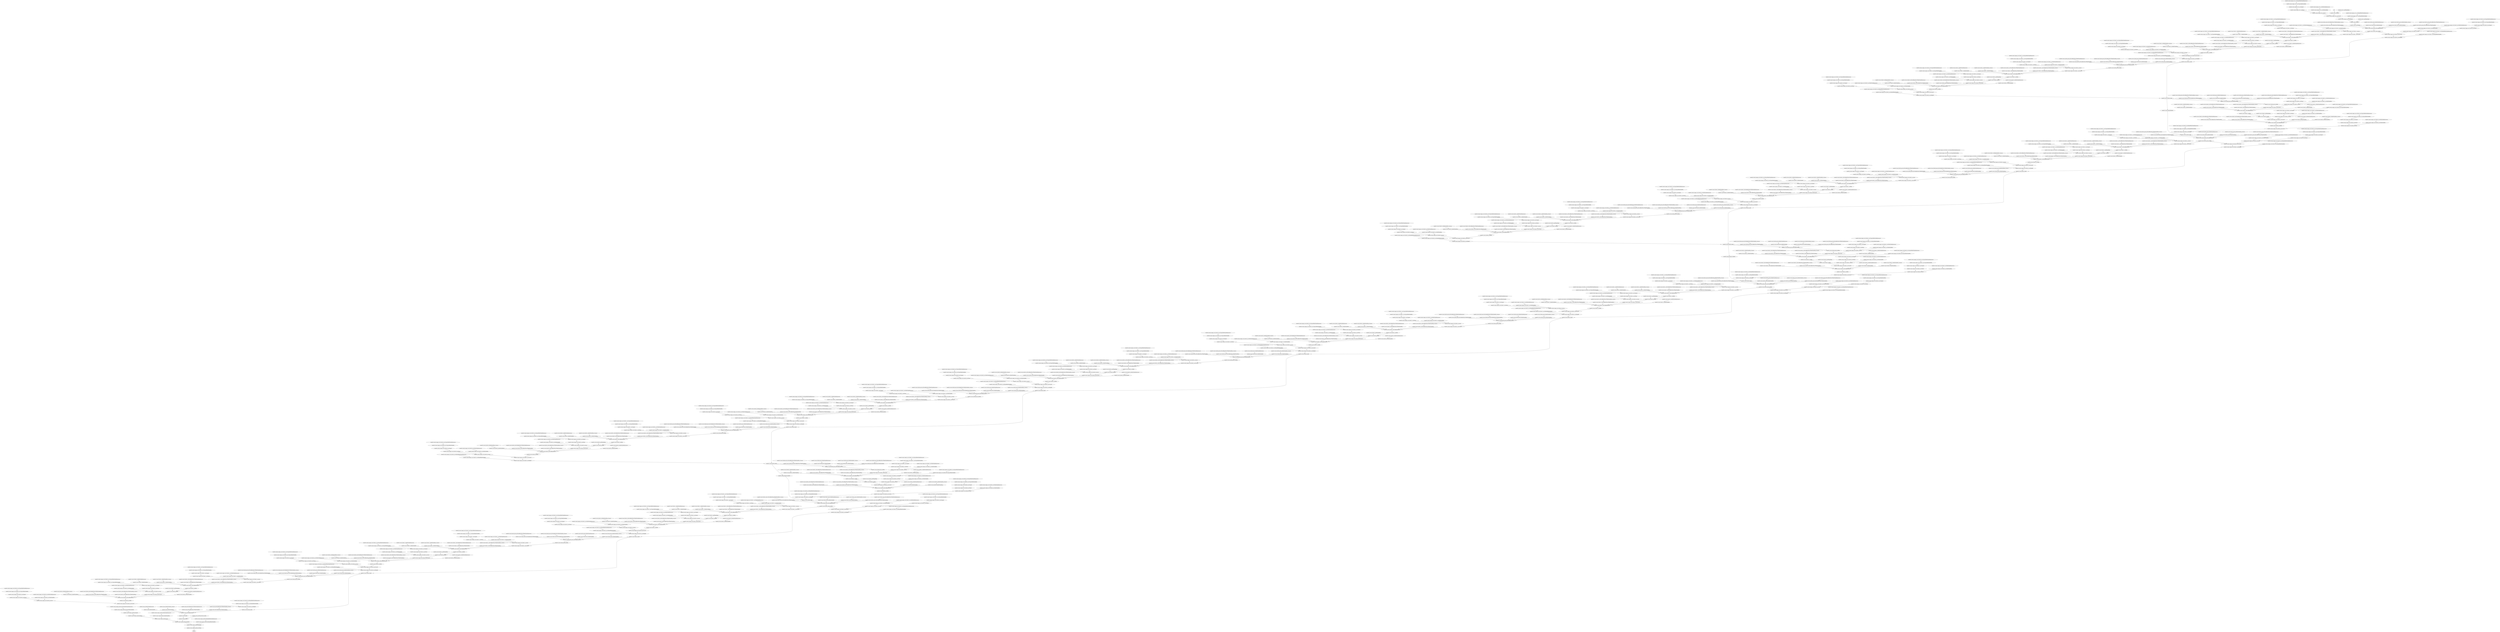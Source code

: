 strict digraph  {
self [op=Placeholder];
"resnet50_v2/conv1_pad/Pad/paddings" [op=Const];
"resnet50_v2/conv1_pad/Pad" [op=Pad];
"resnet50_v2/nncf_wrapper_conv1_conv/Sigmoid/ReadVariableOp/resource" [op=Placeholder];
"resnet50_v2/nncf_wrapper_conv1_conv/Sigmoid/ReadVariableOp" [op=ReadVariableOp];
"resnet50_v2/nncf_wrapper_conv1_conv/Sigmoid" [op=Sigmoid];
"resnet50_v2/nncf_wrapper_conv1_conv/Round" [op=Round];
"resnet50_v2/nncf_wrapper_conv1_conv/ReadVariableOp/resource" [op=Placeholder];
"resnet50_v2/nncf_wrapper_conv1_conv/ReadVariableOp" [op=ReadVariableOp];
"resnet50_v2/nncf_wrapper_conv1_conv/mul" [op=Mul];
"resnet50_v2/nncf_wrapper_conv1_conv/Conv2D" [op=Conv2D];
"resnet50_v2/nncf_wrapper_conv1_conv/BiasAdd/ReadVariableOp/resource" [op=Placeholder];
"resnet50_v2/nncf_wrapper_conv1_conv/BiasAdd/ReadVariableOp" [op=ReadVariableOp];
"resnet50_v2/nncf_wrapper_conv1_conv/BiasAdd" [op=BiasAdd];
"resnet50_v2/pool1_pad/Pad/paddings" [op=Const];
"resnet50_v2/pool1_pad/Pad" [op=Pad];
"resnet50_v2/pool1_pool/MaxPool" [op=MaxPool];
"resnet50_v2/conv2_block1_preact_bn/ReadVariableOp/resource" [op=Placeholder];
"resnet50_v2/conv2_block1_preact_bn/ReadVariableOp" [op=ReadVariableOp];
"resnet50_v2/conv2_block1_preact_bn/ReadVariableOp_1/resource" [op=Placeholder];
"resnet50_v2/conv2_block1_preact_bn/ReadVariableOp_1" [op=ReadVariableOp];
"resnet50_v2/conv2_block1_preact_bn/FusedBatchNormV3/ReadVariableOp/resource" [op=Placeholder];
"resnet50_v2/conv2_block1_preact_bn/FusedBatchNormV3/ReadVariableOp" [op=ReadVariableOp];
"resnet50_v2/conv2_block1_preact_bn/FusedBatchNormV3/ReadVariableOp_1/resource" [op=Placeholder];
"resnet50_v2/conv2_block1_preact_bn/FusedBatchNormV3/ReadVariableOp_1" [op=ReadVariableOp];
"resnet50_v2/conv2_block1_preact_bn/FusedBatchNormV3" [op=FusedBatchNormV3];
"resnet50_v2/conv2_block1_preact_relu/Relu" [op=Relu];
"resnet50_v2/nncf_wrapper_conv2_block1_1_conv/Sigmoid/ReadVariableOp/resource" [op=Placeholder];
"resnet50_v2/nncf_wrapper_conv2_block1_1_conv/Sigmoid/ReadVariableOp" [op=ReadVariableOp];
"resnet50_v2/nncf_wrapper_conv2_block1_1_conv/Sigmoid" [op=Sigmoid];
"resnet50_v2/nncf_wrapper_conv2_block1_1_conv/Round" [op=Round];
"resnet50_v2/nncf_wrapper_conv2_block1_1_conv/ReadVariableOp/resource" [op=Placeholder];
"resnet50_v2/nncf_wrapper_conv2_block1_1_conv/ReadVariableOp" [op=ReadVariableOp];
"resnet50_v2/nncf_wrapper_conv2_block1_1_conv/mul" [op=Mul];
"resnet50_v2/nncf_wrapper_conv2_block1_1_conv/Conv2D" [op=Conv2D];
"resnet50_v2/conv2_block1_1_bn/ReadVariableOp/resource" [op=Placeholder];
"resnet50_v2/conv2_block1_1_bn/ReadVariableOp" [op=ReadVariableOp];
"resnet50_v2/conv2_block1_1_bn/ReadVariableOp_1/resource" [op=Placeholder];
"resnet50_v2/conv2_block1_1_bn/ReadVariableOp_1" [op=ReadVariableOp];
"resnet50_v2/conv2_block1_1_bn/FusedBatchNormV3/ReadVariableOp/resource" [op=Placeholder];
"resnet50_v2/conv2_block1_1_bn/FusedBatchNormV3/ReadVariableOp" [op=ReadVariableOp];
"resnet50_v2/conv2_block1_1_bn/FusedBatchNormV3/ReadVariableOp_1/resource" [op=Placeholder];
"resnet50_v2/conv2_block1_1_bn/FusedBatchNormV3/ReadVariableOp_1" [op=ReadVariableOp];
"resnet50_v2/conv2_block1_1_bn/FusedBatchNormV3" [op=FusedBatchNormV3];
"resnet50_v2/conv2_block1_1_relu/Relu" [op=Relu];
"resnet50_v2/conv2_block1_2_pad/Pad/paddings" [op=Const];
"resnet50_v2/conv2_block1_2_pad/Pad" [op=Pad];
"resnet50_v2/nncf_wrapper_conv2_block1_2_conv/Sigmoid/ReadVariableOp/resource" [op=Placeholder];
"resnet50_v2/nncf_wrapper_conv2_block1_2_conv/Sigmoid/ReadVariableOp" [op=ReadVariableOp];
"resnet50_v2/nncf_wrapper_conv2_block1_2_conv/Sigmoid" [op=Sigmoid];
"resnet50_v2/nncf_wrapper_conv2_block1_2_conv/Round" [op=Round];
"resnet50_v2/nncf_wrapper_conv2_block1_2_conv/ReadVariableOp/resource" [op=Placeholder];
"resnet50_v2/nncf_wrapper_conv2_block1_2_conv/ReadVariableOp" [op=ReadVariableOp];
"resnet50_v2/nncf_wrapper_conv2_block1_2_conv/mul" [op=Mul];
"resnet50_v2/nncf_wrapper_conv2_block1_2_conv/Conv2D" [op=Conv2D];
"resnet50_v2/conv2_block1_2_bn/ReadVariableOp/resource" [op=Placeholder];
"resnet50_v2/conv2_block1_2_bn/ReadVariableOp" [op=ReadVariableOp];
"resnet50_v2/conv2_block1_2_bn/ReadVariableOp_1/resource" [op=Placeholder];
"resnet50_v2/conv2_block1_2_bn/ReadVariableOp_1" [op=ReadVariableOp];
"resnet50_v2/conv2_block1_2_bn/FusedBatchNormV3/ReadVariableOp/resource" [op=Placeholder];
"resnet50_v2/conv2_block1_2_bn/FusedBatchNormV3/ReadVariableOp" [op=ReadVariableOp];
"resnet50_v2/conv2_block1_2_bn/FusedBatchNormV3/ReadVariableOp_1/resource" [op=Placeholder];
"resnet50_v2/conv2_block1_2_bn/FusedBatchNormV3/ReadVariableOp_1" [op=ReadVariableOp];
"resnet50_v2/conv2_block1_2_bn/FusedBatchNormV3" [op=FusedBatchNormV3];
"resnet50_v2/conv2_block1_2_relu/Relu" [op=Relu];
"resnet50_v2/nncf_wrapper_conv2_block1_0_conv/Sigmoid/ReadVariableOp/resource" [op=Placeholder];
"resnet50_v2/nncf_wrapper_conv2_block1_0_conv/Sigmoid/ReadVariableOp" [op=ReadVariableOp];
"resnet50_v2/nncf_wrapper_conv2_block1_0_conv/Sigmoid" [op=Sigmoid];
"resnet50_v2/nncf_wrapper_conv2_block1_0_conv/Round" [op=Round];
"resnet50_v2/nncf_wrapper_conv2_block1_0_conv/ReadVariableOp/resource" [op=Placeholder];
"resnet50_v2/nncf_wrapper_conv2_block1_0_conv/ReadVariableOp" [op=ReadVariableOp];
"resnet50_v2/nncf_wrapper_conv2_block1_0_conv/mul" [op=Mul];
"resnet50_v2/nncf_wrapper_conv2_block1_0_conv/Conv2D" [op=Conv2D];
"resnet50_v2/nncf_wrapper_conv2_block1_0_conv/BiasAdd/ReadVariableOp/resource" [op=Placeholder];
"resnet50_v2/nncf_wrapper_conv2_block1_0_conv/BiasAdd/ReadVariableOp" [op=ReadVariableOp];
"resnet50_v2/nncf_wrapper_conv2_block1_0_conv/BiasAdd" [op=BiasAdd];
"resnet50_v2/nncf_wrapper_conv2_block1_3_conv/Sigmoid/ReadVariableOp/resource" [op=Placeholder];
"resnet50_v2/nncf_wrapper_conv2_block1_3_conv/Sigmoid/ReadVariableOp" [op=ReadVariableOp];
"resnet50_v2/nncf_wrapper_conv2_block1_3_conv/Sigmoid" [op=Sigmoid];
"resnet50_v2/nncf_wrapper_conv2_block1_3_conv/Round" [op=Round];
"resnet50_v2/nncf_wrapper_conv2_block1_3_conv/ReadVariableOp/resource" [op=Placeholder];
"resnet50_v2/nncf_wrapper_conv2_block1_3_conv/ReadVariableOp" [op=ReadVariableOp];
"resnet50_v2/nncf_wrapper_conv2_block1_3_conv/mul" [op=Mul];
"resnet50_v2/nncf_wrapper_conv2_block1_3_conv/Conv2D" [op=Conv2D];
"resnet50_v2/nncf_wrapper_conv2_block1_3_conv/BiasAdd/ReadVariableOp/resource" [op=Placeholder];
"resnet50_v2/nncf_wrapper_conv2_block1_3_conv/BiasAdd/ReadVariableOp" [op=ReadVariableOp];
"resnet50_v2/nncf_wrapper_conv2_block1_3_conv/BiasAdd" [op=BiasAdd];
"resnet50_v2/conv2_block1_out/add" [op=AddV2];
"resnet50_v2/conv2_block2_preact_bn/ReadVariableOp/resource" [op=Placeholder];
"resnet50_v2/conv2_block2_preact_bn/ReadVariableOp" [op=ReadVariableOp];
"resnet50_v2/conv2_block2_preact_bn/ReadVariableOp_1/resource" [op=Placeholder];
"resnet50_v2/conv2_block2_preact_bn/ReadVariableOp_1" [op=ReadVariableOp];
"resnet50_v2/conv2_block2_preact_bn/FusedBatchNormV3/ReadVariableOp/resource" [op=Placeholder];
"resnet50_v2/conv2_block2_preact_bn/FusedBatchNormV3/ReadVariableOp" [op=ReadVariableOp];
"resnet50_v2/conv2_block2_preact_bn/FusedBatchNormV3/ReadVariableOp_1/resource" [op=Placeholder];
"resnet50_v2/conv2_block2_preact_bn/FusedBatchNormV3/ReadVariableOp_1" [op=ReadVariableOp];
"resnet50_v2/conv2_block2_preact_bn/FusedBatchNormV3" [op=FusedBatchNormV3];
"resnet50_v2/conv2_block2_preact_relu/Relu" [op=Relu];
"resnet50_v2/nncf_wrapper_conv2_block2_1_conv/Sigmoid/ReadVariableOp/resource" [op=Placeholder];
"resnet50_v2/nncf_wrapper_conv2_block2_1_conv/Sigmoid/ReadVariableOp" [op=ReadVariableOp];
"resnet50_v2/nncf_wrapper_conv2_block2_1_conv/Sigmoid" [op=Sigmoid];
"resnet50_v2/nncf_wrapper_conv2_block2_1_conv/Round" [op=Round];
"resnet50_v2/nncf_wrapper_conv2_block2_1_conv/ReadVariableOp/resource" [op=Placeholder];
"resnet50_v2/nncf_wrapper_conv2_block2_1_conv/ReadVariableOp" [op=ReadVariableOp];
"resnet50_v2/nncf_wrapper_conv2_block2_1_conv/mul" [op=Mul];
"resnet50_v2/nncf_wrapper_conv2_block2_1_conv/Conv2D" [op=Conv2D];
"resnet50_v2/conv2_block2_1_bn/ReadVariableOp/resource" [op=Placeholder];
"resnet50_v2/conv2_block2_1_bn/ReadVariableOp" [op=ReadVariableOp];
"resnet50_v2/conv2_block2_1_bn/ReadVariableOp_1/resource" [op=Placeholder];
"resnet50_v2/conv2_block2_1_bn/ReadVariableOp_1" [op=ReadVariableOp];
"resnet50_v2/conv2_block2_1_bn/FusedBatchNormV3/ReadVariableOp/resource" [op=Placeholder];
"resnet50_v2/conv2_block2_1_bn/FusedBatchNormV3/ReadVariableOp" [op=ReadVariableOp];
"resnet50_v2/conv2_block2_1_bn/FusedBatchNormV3/ReadVariableOp_1/resource" [op=Placeholder];
"resnet50_v2/conv2_block2_1_bn/FusedBatchNormV3/ReadVariableOp_1" [op=ReadVariableOp];
"resnet50_v2/conv2_block2_1_bn/FusedBatchNormV3" [op=FusedBatchNormV3];
"resnet50_v2/conv2_block2_1_relu/Relu" [op=Relu];
"resnet50_v2/conv2_block2_2_pad/Pad/paddings" [op=Const];
"resnet50_v2/conv2_block2_2_pad/Pad" [op=Pad];
"resnet50_v2/nncf_wrapper_conv2_block2_2_conv/Sigmoid/ReadVariableOp/resource" [op=Placeholder];
"resnet50_v2/nncf_wrapper_conv2_block2_2_conv/Sigmoid/ReadVariableOp" [op=ReadVariableOp];
"resnet50_v2/nncf_wrapper_conv2_block2_2_conv/Sigmoid" [op=Sigmoid];
"resnet50_v2/nncf_wrapper_conv2_block2_2_conv/Round" [op=Round];
"resnet50_v2/nncf_wrapper_conv2_block2_2_conv/ReadVariableOp/resource" [op=Placeholder];
"resnet50_v2/nncf_wrapper_conv2_block2_2_conv/ReadVariableOp" [op=ReadVariableOp];
"resnet50_v2/nncf_wrapper_conv2_block2_2_conv/mul" [op=Mul];
"resnet50_v2/nncf_wrapper_conv2_block2_2_conv/Conv2D" [op=Conv2D];
"resnet50_v2/conv2_block2_2_bn/ReadVariableOp/resource" [op=Placeholder];
"resnet50_v2/conv2_block2_2_bn/ReadVariableOp" [op=ReadVariableOp];
"resnet50_v2/conv2_block2_2_bn/ReadVariableOp_1/resource" [op=Placeholder];
"resnet50_v2/conv2_block2_2_bn/ReadVariableOp_1" [op=ReadVariableOp];
"resnet50_v2/conv2_block2_2_bn/FusedBatchNormV3/ReadVariableOp/resource" [op=Placeholder];
"resnet50_v2/conv2_block2_2_bn/FusedBatchNormV3/ReadVariableOp" [op=ReadVariableOp];
"resnet50_v2/conv2_block2_2_bn/FusedBatchNormV3/ReadVariableOp_1/resource" [op=Placeholder];
"resnet50_v2/conv2_block2_2_bn/FusedBatchNormV3/ReadVariableOp_1" [op=ReadVariableOp];
"resnet50_v2/conv2_block2_2_bn/FusedBatchNormV3" [op=FusedBatchNormV3];
"resnet50_v2/conv2_block2_2_relu/Relu" [op=Relu];
"resnet50_v2/nncf_wrapper_conv2_block2_3_conv/Sigmoid/ReadVariableOp/resource" [op=Placeholder];
"resnet50_v2/nncf_wrapper_conv2_block2_3_conv/Sigmoid/ReadVariableOp" [op=ReadVariableOp];
"resnet50_v2/nncf_wrapper_conv2_block2_3_conv/Sigmoid" [op=Sigmoid];
"resnet50_v2/nncf_wrapper_conv2_block2_3_conv/Round" [op=Round];
"resnet50_v2/nncf_wrapper_conv2_block2_3_conv/ReadVariableOp/resource" [op=Placeholder];
"resnet50_v2/nncf_wrapper_conv2_block2_3_conv/ReadVariableOp" [op=ReadVariableOp];
"resnet50_v2/nncf_wrapper_conv2_block2_3_conv/mul" [op=Mul];
"resnet50_v2/nncf_wrapper_conv2_block2_3_conv/Conv2D" [op=Conv2D];
"resnet50_v2/nncf_wrapper_conv2_block2_3_conv/BiasAdd/ReadVariableOp/resource" [op=Placeholder];
"resnet50_v2/nncf_wrapper_conv2_block2_3_conv/BiasAdd/ReadVariableOp" [op=ReadVariableOp];
"resnet50_v2/nncf_wrapper_conv2_block2_3_conv/BiasAdd" [op=BiasAdd];
"resnet50_v2/conv2_block2_out/add" [op=AddV2];
"resnet50_v2/conv2_block3_preact_bn/ReadVariableOp/resource" [op=Placeholder];
"resnet50_v2/conv2_block3_preact_bn/ReadVariableOp" [op=ReadVariableOp];
"resnet50_v2/conv2_block3_preact_bn/ReadVariableOp_1/resource" [op=Placeholder];
"resnet50_v2/conv2_block3_preact_bn/ReadVariableOp_1" [op=ReadVariableOp];
"resnet50_v2/conv2_block3_preact_bn/FusedBatchNormV3/ReadVariableOp/resource" [op=Placeholder];
"resnet50_v2/conv2_block3_preact_bn/FusedBatchNormV3/ReadVariableOp" [op=ReadVariableOp];
"resnet50_v2/conv2_block3_preact_bn/FusedBatchNormV3/ReadVariableOp_1/resource" [op=Placeholder];
"resnet50_v2/conv2_block3_preact_bn/FusedBatchNormV3/ReadVariableOp_1" [op=ReadVariableOp];
"resnet50_v2/conv2_block3_preact_bn/FusedBatchNormV3" [op=FusedBatchNormV3];
"resnet50_v2/conv2_block3_preact_relu/Relu" [op=Relu];
"resnet50_v2/nncf_wrapper_conv2_block3_1_conv/Sigmoid/ReadVariableOp/resource" [op=Placeholder];
"resnet50_v2/nncf_wrapper_conv2_block3_1_conv/Sigmoid/ReadVariableOp" [op=ReadVariableOp];
"resnet50_v2/nncf_wrapper_conv2_block3_1_conv/Sigmoid" [op=Sigmoid];
"resnet50_v2/nncf_wrapper_conv2_block3_1_conv/Round" [op=Round];
"resnet50_v2/nncf_wrapper_conv2_block3_1_conv/ReadVariableOp/resource" [op=Placeholder];
"resnet50_v2/nncf_wrapper_conv2_block3_1_conv/ReadVariableOp" [op=ReadVariableOp];
"resnet50_v2/nncf_wrapper_conv2_block3_1_conv/mul" [op=Mul];
"resnet50_v2/nncf_wrapper_conv2_block3_1_conv/Conv2D" [op=Conv2D];
"resnet50_v2/conv2_block3_1_bn/ReadVariableOp/resource" [op=Placeholder];
"resnet50_v2/conv2_block3_1_bn/ReadVariableOp" [op=ReadVariableOp];
"resnet50_v2/conv2_block3_1_bn/ReadVariableOp_1/resource" [op=Placeholder];
"resnet50_v2/conv2_block3_1_bn/ReadVariableOp_1" [op=ReadVariableOp];
"resnet50_v2/conv2_block3_1_bn/FusedBatchNormV3/ReadVariableOp/resource" [op=Placeholder];
"resnet50_v2/conv2_block3_1_bn/FusedBatchNormV3/ReadVariableOp" [op=ReadVariableOp];
"resnet50_v2/conv2_block3_1_bn/FusedBatchNormV3/ReadVariableOp_1/resource" [op=Placeholder];
"resnet50_v2/conv2_block3_1_bn/FusedBatchNormV3/ReadVariableOp_1" [op=ReadVariableOp];
"resnet50_v2/conv2_block3_1_bn/FusedBatchNormV3" [op=FusedBatchNormV3];
"resnet50_v2/conv2_block3_1_relu/Relu" [op=Relu];
"resnet50_v2/conv2_block3_2_pad/Pad/paddings" [op=Const];
"resnet50_v2/conv2_block3_2_pad/Pad" [op=Pad];
"resnet50_v2/nncf_wrapper_conv2_block3_2_conv/Sigmoid/ReadVariableOp/resource" [op=Placeholder];
"resnet50_v2/nncf_wrapper_conv2_block3_2_conv/Sigmoid/ReadVariableOp" [op=ReadVariableOp];
"resnet50_v2/nncf_wrapper_conv2_block3_2_conv/Sigmoid" [op=Sigmoid];
"resnet50_v2/nncf_wrapper_conv2_block3_2_conv/Round" [op=Round];
"resnet50_v2/nncf_wrapper_conv2_block3_2_conv/ReadVariableOp/resource" [op=Placeholder];
"resnet50_v2/nncf_wrapper_conv2_block3_2_conv/ReadVariableOp" [op=ReadVariableOp];
"resnet50_v2/nncf_wrapper_conv2_block3_2_conv/mul" [op=Mul];
"resnet50_v2/nncf_wrapper_conv2_block3_2_conv/Conv2D" [op=Conv2D];
"resnet50_v2/conv2_block3_2_bn/ReadVariableOp/resource" [op=Placeholder];
"resnet50_v2/conv2_block3_2_bn/ReadVariableOp" [op=ReadVariableOp];
"resnet50_v2/conv2_block3_2_bn/ReadVariableOp_1/resource" [op=Placeholder];
"resnet50_v2/conv2_block3_2_bn/ReadVariableOp_1" [op=ReadVariableOp];
"resnet50_v2/conv2_block3_2_bn/FusedBatchNormV3/ReadVariableOp/resource" [op=Placeholder];
"resnet50_v2/conv2_block3_2_bn/FusedBatchNormV3/ReadVariableOp" [op=ReadVariableOp];
"resnet50_v2/conv2_block3_2_bn/FusedBatchNormV3/ReadVariableOp_1/resource" [op=Placeholder];
"resnet50_v2/conv2_block3_2_bn/FusedBatchNormV3/ReadVariableOp_1" [op=ReadVariableOp];
"resnet50_v2/conv2_block3_2_bn/FusedBatchNormV3" [op=FusedBatchNormV3];
"resnet50_v2/conv2_block3_2_relu/Relu" [op=Relu];
"resnet50_v2/max_pooling2d/MaxPool" [op=MaxPool];
"resnet50_v2/nncf_wrapper_conv2_block3_3_conv/Sigmoid/ReadVariableOp/resource" [op=Placeholder];
"resnet50_v2/nncf_wrapper_conv2_block3_3_conv/Sigmoid/ReadVariableOp" [op=ReadVariableOp];
"resnet50_v2/nncf_wrapper_conv2_block3_3_conv/Sigmoid" [op=Sigmoid];
"resnet50_v2/nncf_wrapper_conv2_block3_3_conv/Round" [op=Round];
"resnet50_v2/nncf_wrapper_conv2_block3_3_conv/ReadVariableOp/resource" [op=Placeholder];
"resnet50_v2/nncf_wrapper_conv2_block3_3_conv/ReadVariableOp" [op=ReadVariableOp];
"resnet50_v2/nncf_wrapper_conv2_block3_3_conv/mul" [op=Mul];
"resnet50_v2/nncf_wrapper_conv2_block3_3_conv/Conv2D" [op=Conv2D];
"resnet50_v2/nncf_wrapper_conv2_block3_3_conv/BiasAdd/ReadVariableOp/resource" [op=Placeholder];
"resnet50_v2/nncf_wrapper_conv2_block3_3_conv/BiasAdd/ReadVariableOp" [op=ReadVariableOp];
"resnet50_v2/nncf_wrapper_conv2_block3_3_conv/BiasAdd" [op=BiasAdd];
"resnet50_v2/conv2_block3_out/add" [op=AddV2];
"resnet50_v2/conv3_block1_preact_bn/ReadVariableOp/resource" [op=Placeholder];
"resnet50_v2/conv3_block1_preact_bn/ReadVariableOp" [op=ReadVariableOp];
"resnet50_v2/conv3_block1_preact_bn/ReadVariableOp_1/resource" [op=Placeholder];
"resnet50_v2/conv3_block1_preact_bn/ReadVariableOp_1" [op=ReadVariableOp];
"resnet50_v2/conv3_block1_preact_bn/FusedBatchNormV3/ReadVariableOp/resource" [op=Placeholder];
"resnet50_v2/conv3_block1_preact_bn/FusedBatchNormV3/ReadVariableOp" [op=ReadVariableOp];
"resnet50_v2/conv3_block1_preact_bn/FusedBatchNormV3/ReadVariableOp_1/resource" [op=Placeholder];
"resnet50_v2/conv3_block1_preact_bn/FusedBatchNormV3/ReadVariableOp_1" [op=ReadVariableOp];
"resnet50_v2/conv3_block1_preact_bn/FusedBatchNormV3" [op=FusedBatchNormV3];
"resnet50_v2/conv3_block1_preact_relu/Relu" [op=Relu];
"resnet50_v2/nncf_wrapper_conv3_block1_1_conv/Sigmoid/ReadVariableOp/resource" [op=Placeholder];
"resnet50_v2/nncf_wrapper_conv3_block1_1_conv/Sigmoid/ReadVariableOp" [op=ReadVariableOp];
"resnet50_v2/nncf_wrapper_conv3_block1_1_conv/Sigmoid" [op=Sigmoid];
"resnet50_v2/nncf_wrapper_conv3_block1_1_conv/Round" [op=Round];
"resnet50_v2/nncf_wrapper_conv3_block1_1_conv/ReadVariableOp/resource" [op=Placeholder];
"resnet50_v2/nncf_wrapper_conv3_block1_1_conv/ReadVariableOp" [op=ReadVariableOp];
"resnet50_v2/nncf_wrapper_conv3_block1_1_conv/mul" [op=Mul];
"resnet50_v2/nncf_wrapper_conv3_block1_1_conv/Conv2D" [op=Conv2D];
"resnet50_v2/conv3_block1_1_bn/ReadVariableOp/resource" [op=Placeholder];
"resnet50_v2/conv3_block1_1_bn/ReadVariableOp" [op=ReadVariableOp];
"resnet50_v2/conv3_block1_1_bn/ReadVariableOp_1/resource" [op=Placeholder];
"resnet50_v2/conv3_block1_1_bn/ReadVariableOp_1" [op=ReadVariableOp];
"resnet50_v2/conv3_block1_1_bn/FusedBatchNormV3/ReadVariableOp/resource" [op=Placeholder];
"resnet50_v2/conv3_block1_1_bn/FusedBatchNormV3/ReadVariableOp" [op=ReadVariableOp];
"resnet50_v2/conv3_block1_1_bn/FusedBatchNormV3/ReadVariableOp_1/resource" [op=Placeholder];
"resnet50_v2/conv3_block1_1_bn/FusedBatchNormV3/ReadVariableOp_1" [op=ReadVariableOp];
"resnet50_v2/conv3_block1_1_bn/FusedBatchNormV3" [op=FusedBatchNormV3];
"resnet50_v2/conv3_block1_1_relu/Relu" [op=Relu];
"resnet50_v2/conv3_block1_2_pad/Pad/paddings" [op=Const];
"resnet50_v2/conv3_block1_2_pad/Pad" [op=Pad];
"resnet50_v2/nncf_wrapper_conv3_block1_2_conv/Sigmoid/ReadVariableOp/resource" [op=Placeholder];
"resnet50_v2/nncf_wrapper_conv3_block1_2_conv/Sigmoid/ReadVariableOp" [op=ReadVariableOp];
"resnet50_v2/nncf_wrapper_conv3_block1_2_conv/Sigmoid" [op=Sigmoid];
"resnet50_v2/nncf_wrapper_conv3_block1_2_conv/Round" [op=Round];
"resnet50_v2/nncf_wrapper_conv3_block1_2_conv/ReadVariableOp/resource" [op=Placeholder];
"resnet50_v2/nncf_wrapper_conv3_block1_2_conv/ReadVariableOp" [op=ReadVariableOp];
"resnet50_v2/nncf_wrapper_conv3_block1_2_conv/mul" [op=Mul];
"resnet50_v2/nncf_wrapper_conv3_block1_2_conv/Conv2D" [op=Conv2D];
"resnet50_v2/conv3_block1_2_bn/ReadVariableOp/resource" [op=Placeholder];
"resnet50_v2/conv3_block1_2_bn/ReadVariableOp" [op=ReadVariableOp];
"resnet50_v2/conv3_block1_2_bn/ReadVariableOp_1/resource" [op=Placeholder];
"resnet50_v2/conv3_block1_2_bn/ReadVariableOp_1" [op=ReadVariableOp];
"resnet50_v2/conv3_block1_2_bn/FusedBatchNormV3/ReadVariableOp/resource" [op=Placeholder];
"resnet50_v2/conv3_block1_2_bn/FusedBatchNormV3/ReadVariableOp" [op=ReadVariableOp];
"resnet50_v2/conv3_block1_2_bn/FusedBatchNormV3/ReadVariableOp_1/resource" [op=Placeholder];
"resnet50_v2/conv3_block1_2_bn/FusedBatchNormV3/ReadVariableOp_1" [op=ReadVariableOp];
"resnet50_v2/conv3_block1_2_bn/FusedBatchNormV3" [op=FusedBatchNormV3];
"resnet50_v2/conv3_block1_2_relu/Relu" [op=Relu];
"resnet50_v2/nncf_wrapper_conv3_block1_0_conv/Sigmoid/ReadVariableOp/resource" [op=Placeholder];
"resnet50_v2/nncf_wrapper_conv3_block1_0_conv/Sigmoid/ReadVariableOp" [op=ReadVariableOp];
"resnet50_v2/nncf_wrapper_conv3_block1_0_conv/Sigmoid" [op=Sigmoid];
"resnet50_v2/nncf_wrapper_conv3_block1_0_conv/Round" [op=Round];
"resnet50_v2/nncf_wrapper_conv3_block1_0_conv/ReadVariableOp/resource" [op=Placeholder];
"resnet50_v2/nncf_wrapper_conv3_block1_0_conv/ReadVariableOp" [op=ReadVariableOp];
"resnet50_v2/nncf_wrapper_conv3_block1_0_conv/mul" [op=Mul];
"resnet50_v2/nncf_wrapper_conv3_block1_0_conv/Conv2D" [op=Conv2D];
"resnet50_v2/nncf_wrapper_conv3_block1_0_conv/BiasAdd/ReadVariableOp/resource" [op=Placeholder];
"resnet50_v2/nncf_wrapper_conv3_block1_0_conv/BiasAdd/ReadVariableOp" [op=ReadVariableOp];
"resnet50_v2/nncf_wrapper_conv3_block1_0_conv/BiasAdd" [op=BiasAdd];
"resnet50_v2/nncf_wrapper_conv3_block1_3_conv/Sigmoid/ReadVariableOp/resource" [op=Placeholder];
"resnet50_v2/nncf_wrapper_conv3_block1_3_conv/Sigmoid/ReadVariableOp" [op=ReadVariableOp];
"resnet50_v2/nncf_wrapper_conv3_block1_3_conv/Sigmoid" [op=Sigmoid];
"resnet50_v2/nncf_wrapper_conv3_block1_3_conv/Round" [op=Round];
"resnet50_v2/nncf_wrapper_conv3_block1_3_conv/ReadVariableOp/resource" [op=Placeholder];
"resnet50_v2/nncf_wrapper_conv3_block1_3_conv/ReadVariableOp" [op=ReadVariableOp];
"resnet50_v2/nncf_wrapper_conv3_block1_3_conv/mul" [op=Mul];
"resnet50_v2/nncf_wrapper_conv3_block1_3_conv/Conv2D" [op=Conv2D];
"resnet50_v2/nncf_wrapper_conv3_block1_3_conv/BiasAdd/ReadVariableOp/resource" [op=Placeholder];
"resnet50_v2/nncf_wrapper_conv3_block1_3_conv/BiasAdd/ReadVariableOp" [op=ReadVariableOp];
"resnet50_v2/nncf_wrapper_conv3_block1_3_conv/BiasAdd" [op=BiasAdd];
"resnet50_v2/conv3_block1_out/add" [op=AddV2];
"resnet50_v2/conv3_block2_preact_bn/ReadVariableOp/resource" [op=Placeholder];
"resnet50_v2/conv3_block2_preact_bn/ReadVariableOp" [op=ReadVariableOp];
"resnet50_v2/conv3_block2_preact_bn/ReadVariableOp_1/resource" [op=Placeholder];
"resnet50_v2/conv3_block2_preact_bn/ReadVariableOp_1" [op=ReadVariableOp];
"resnet50_v2/conv3_block2_preact_bn/FusedBatchNormV3/ReadVariableOp/resource" [op=Placeholder];
"resnet50_v2/conv3_block2_preact_bn/FusedBatchNormV3/ReadVariableOp" [op=ReadVariableOp];
"resnet50_v2/conv3_block2_preact_bn/FusedBatchNormV3/ReadVariableOp_1/resource" [op=Placeholder];
"resnet50_v2/conv3_block2_preact_bn/FusedBatchNormV3/ReadVariableOp_1" [op=ReadVariableOp];
"resnet50_v2/conv3_block2_preact_bn/FusedBatchNormV3" [op=FusedBatchNormV3];
"resnet50_v2/conv3_block2_preact_relu/Relu" [op=Relu];
"resnet50_v2/nncf_wrapper_conv3_block2_1_conv/Sigmoid/ReadVariableOp/resource" [op=Placeholder];
"resnet50_v2/nncf_wrapper_conv3_block2_1_conv/Sigmoid/ReadVariableOp" [op=ReadVariableOp];
"resnet50_v2/nncf_wrapper_conv3_block2_1_conv/Sigmoid" [op=Sigmoid];
"resnet50_v2/nncf_wrapper_conv3_block2_1_conv/Round" [op=Round];
"resnet50_v2/nncf_wrapper_conv3_block2_1_conv/ReadVariableOp/resource" [op=Placeholder];
"resnet50_v2/nncf_wrapper_conv3_block2_1_conv/ReadVariableOp" [op=ReadVariableOp];
"resnet50_v2/nncf_wrapper_conv3_block2_1_conv/mul" [op=Mul];
"resnet50_v2/nncf_wrapper_conv3_block2_1_conv/Conv2D" [op=Conv2D];
"resnet50_v2/conv3_block2_1_bn/ReadVariableOp/resource" [op=Placeholder];
"resnet50_v2/conv3_block2_1_bn/ReadVariableOp" [op=ReadVariableOp];
"resnet50_v2/conv3_block2_1_bn/ReadVariableOp_1/resource" [op=Placeholder];
"resnet50_v2/conv3_block2_1_bn/ReadVariableOp_1" [op=ReadVariableOp];
"resnet50_v2/conv3_block2_1_bn/FusedBatchNormV3/ReadVariableOp/resource" [op=Placeholder];
"resnet50_v2/conv3_block2_1_bn/FusedBatchNormV3/ReadVariableOp" [op=ReadVariableOp];
"resnet50_v2/conv3_block2_1_bn/FusedBatchNormV3/ReadVariableOp_1/resource" [op=Placeholder];
"resnet50_v2/conv3_block2_1_bn/FusedBatchNormV3/ReadVariableOp_1" [op=ReadVariableOp];
"resnet50_v2/conv3_block2_1_bn/FusedBatchNormV3" [op=FusedBatchNormV3];
"resnet50_v2/conv3_block2_1_relu/Relu" [op=Relu];
"resnet50_v2/conv3_block2_2_pad/Pad/paddings" [op=Const];
"resnet50_v2/conv3_block2_2_pad/Pad" [op=Pad];
"resnet50_v2/nncf_wrapper_conv3_block2_2_conv/Sigmoid/ReadVariableOp/resource" [op=Placeholder];
"resnet50_v2/nncf_wrapper_conv3_block2_2_conv/Sigmoid/ReadVariableOp" [op=ReadVariableOp];
"resnet50_v2/nncf_wrapper_conv3_block2_2_conv/Sigmoid" [op=Sigmoid];
"resnet50_v2/nncf_wrapper_conv3_block2_2_conv/Round" [op=Round];
"resnet50_v2/nncf_wrapper_conv3_block2_2_conv/ReadVariableOp/resource" [op=Placeholder];
"resnet50_v2/nncf_wrapper_conv3_block2_2_conv/ReadVariableOp" [op=ReadVariableOp];
"resnet50_v2/nncf_wrapper_conv3_block2_2_conv/mul" [op=Mul];
"resnet50_v2/nncf_wrapper_conv3_block2_2_conv/Conv2D" [op=Conv2D];
"resnet50_v2/conv3_block2_2_bn/ReadVariableOp/resource" [op=Placeholder];
"resnet50_v2/conv3_block2_2_bn/ReadVariableOp" [op=ReadVariableOp];
"resnet50_v2/conv3_block2_2_bn/ReadVariableOp_1/resource" [op=Placeholder];
"resnet50_v2/conv3_block2_2_bn/ReadVariableOp_1" [op=ReadVariableOp];
"resnet50_v2/conv3_block2_2_bn/FusedBatchNormV3/ReadVariableOp/resource" [op=Placeholder];
"resnet50_v2/conv3_block2_2_bn/FusedBatchNormV3/ReadVariableOp" [op=ReadVariableOp];
"resnet50_v2/conv3_block2_2_bn/FusedBatchNormV3/ReadVariableOp_1/resource" [op=Placeholder];
"resnet50_v2/conv3_block2_2_bn/FusedBatchNormV3/ReadVariableOp_1" [op=ReadVariableOp];
"resnet50_v2/conv3_block2_2_bn/FusedBatchNormV3" [op=FusedBatchNormV3];
"resnet50_v2/conv3_block2_2_relu/Relu" [op=Relu];
"resnet50_v2/nncf_wrapper_conv3_block2_3_conv/Sigmoid/ReadVariableOp/resource" [op=Placeholder];
"resnet50_v2/nncf_wrapper_conv3_block2_3_conv/Sigmoid/ReadVariableOp" [op=ReadVariableOp];
"resnet50_v2/nncf_wrapper_conv3_block2_3_conv/Sigmoid" [op=Sigmoid];
"resnet50_v2/nncf_wrapper_conv3_block2_3_conv/Round" [op=Round];
"resnet50_v2/nncf_wrapper_conv3_block2_3_conv/ReadVariableOp/resource" [op=Placeholder];
"resnet50_v2/nncf_wrapper_conv3_block2_3_conv/ReadVariableOp" [op=ReadVariableOp];
"resnet50_v2/nncf_wrapper_conv3_block2_3_conv/mul" [op=Mul];
"resnet50_v2/nncf_wrapper_conv3_block2_3_conv/Conv2D" [op=Conv2D];
"resnet50_v2/nncf_wrapper_conv3_block2_3_conv/BiasAdd/ReadVariableOp/resource" [op=Placeholder];
"resnet50_v2/nncf_wrapper_conv3_block2_3_conv/BiasAdd/ReadVariableOp" [op=ReadVariableOp];
"resnet50_v2/nncf_wrapper_conv3_block2_3_conv/BiasAdd" [op=BiasAdd];
"resnet50_v2/conv3_block2_out/add" [op=AddV2];
"resnet50_v2/conv3_block3_preact_bn/ReadVariableOp/resource" [op=Placeholder];
"resnet50_v2/conv3_block3_preact_bn/ReadVariableOp" [op=ReadVariableOp];
"resnet50_v2/conv3_block3_preact_bn/ReadVariableOp_1/resource" [op=Placeholder];
"resnet50_v2/conv3_block3_preact_bn/ReadVariableOp_1" [op=ReadVariableOp];
"resnet50_v2/conv3_block3_preact_bn/FusedBatchNormV3/ReadVariableOp/resource" [op=Placeholder];
"resnet50_v2/conv3_block3_preact_bn/FusedBatchNormV3/ReadVariableOp" [op=ReadVariableOp];
"resnet50_v2/conv3_block3_preact_bn/FusedBatchNormV3/ReadVariableOp_1/resource" [op=Placeholder];
"resnet50_v2/conv3_block3_preact_bn/FusedBatchNormV3/ReadVariableOp_1" [op=ReadVariableOp];
"resnet50_v2/conv3_block3_preact_bn/FusedBatchNormV3" [op=FusedBatchNormV3];
"resnet50_v2/conv3_block3_preact_relu/Relu" [op=Relu];
"resnet50_v2/nncf_wrapper_conv3_block3_1_conv/Sigmoid/ReadVariableOp/resource" [op=Placeholder];
"resnet50_v2/nncf_wrapper_conv3_block3_1_conv/Sigmoid/ReadVariableOp" [op=ReadVariableOp];
"resnet50_v2/nncf_wrapper_conv3_block3_1_conv/Sigmoid" [op=Sigmoid];
"resnet50_v2/nncf_wrapper_conv3_block3_1_conv/Round" [op=Round];
"resnet50_v2/nncf_wrapper_conv3_block3_1_conv/ReadVariableOp/resource" [op=Placeholder];
"resnet50_v2/nncf_wrapper_conv3_block3_1_conv/ReadVariableOp" [op=ReadVariableOp];
"resnet50_v2/nncf_wrapper_conv3_block3_1_conv/mul" [op=Mul];
"resnet50_v2/nncf_wrapper_conv3_block3_1_conv/Conv2D" [op=Conv2D];
"resnet50_v2/conv3_block3_1_bn/ReadVariableOp/resource" [op=Placeholder];
"resnet50_v2/conv3_block3_1_bn/ReadVariableOp" [op=ReadVariableOp];
"resnet50_v2/conv3_block3_1_bn/ReadVariableOp_1/resource" [op=Placeholder];
"resnet50_v2/conv3_block3_1_bn/ReadVariableOp_1" [op=ReadVariableOp];
"resnet50_v2/conv3_block3_1_bn/FusedBatchNormV3/ReadVariableOp/resource" [op=Placeholder];
"resnet50_v2/conv3_block3_1_bn/FusedBatchNormV3/ReadVariableOp" [op=ReadVariableOp];
"resnet50_v2/conv3_block3_1_bn/FusedBatchNormV3/ReadVariableOp_1/resource" [op=Placeholder];
"resnet50_v2/conv3_block3_1_bn/FusedBatchNormV3/ReadVariableOp_1" [op=ReadVariableOp];
"resnet50_v2/conv3_block3_1_bn/FusedBatchNormV3" [op=FusedBatchNormV3];
"resnet50_v2/conv3_block3_1_relu/Relu" [op=Relu];
"resnet50_v2/conv3_block3_2_pad/Pad/paddings" [op=Const];
"resnet50_v2/conv3_block3_2_pad/Pad" [op=Pad];
"resnet50_v2/nncf_wrapper_conv3_block3_2_conv/Sigmoid/ReadVariableOp/resource" [op=Placeholder];
"resnet50_v2/nncf_wrapper_conv3_block3_2_conv/Sigmoid/ReadVariableOp" [op=ReadVariableOp];
"resnet50_v2/nncf_wrapper_conv3_block3_2_conv/Sigmoid" [op=Sigmoid];
"resnet50_v2/nncf_wrapper_conv3_block3_2_conv/Round" [op=Round];
"resnet50_v2/nncf_wrapper_conv3_block3_2_conv/ReadVariableOp/resource" [op=Placeholder];
"resnet50_v2/nncf_wrapper_conv3_block3_2_conv/ReadVariableOp" [op=ReadVariableOp];
"resnet50_v2/nncf_wrapper_conv3_block3_2_conv/mul" [op=Mul];
"resnet50_v2/nncf_wrapper_conv3_block3_2_conv/Conv2D" [op=Conv2D];
"resnet50_v2/conv3_block3_2_bn/ReadVariableOp/resource" [op=Placeholder];
"resnet50_v2/conv3_block3_2_bn/ReadVariableOp" [op=ReadVariableOp];
"resnet50_v2/conv3_block3_2_bn/ReadVariableOp_1/resource" [op=Placeholder];
"resnet50_v2/conv3_block3_2_bn/ReadVariableOp_1" [op=ReadVariableOp];
"resnet50_v2/conv3_block3_2_bn/FusedBatchNormV3/ReadVariableOp/resource" [op=Placeholder];
"resnet50_v2/conv3_block3_2_bn/FusedBatchNormV3/ReadVariableOp" [op=ReadVariableOp];
"resnet50_v2/conv3_block3_2_bn/FusedBatchNormV3/ReadVariableOp_1/resource" [op=Placeholder];
"resnet50_v2/conv3_block3_2_bn/FusedBatchNormV3/ReadVariableOp_1" [op=ReadVariableOp];
"resnet50_v2/conv3_block3_2_bn/FusedBatchNormV3" [op=FusedBatchNormV3];
"resnet50_v2/conv3_block3_2_relu/Relu" [op=Relu];
"resnet50_v2/nncf_wrapper_conv3_block3_3_conv/Sigmoid/ReadVariableOp/resource" [op=Placeholder];
"resnet50_v2/nncf_wrapper_conv3_block3_3_conv/Sigmoid/ReadVariableOp" [op=ReadVariableOp];
"resnet50_v2/nncf_wrapper_conv3_block3_3_conv/Sigmoid" [op=Sigmoid];
"resnet50_v2/nncf_wrapper_conv3_block3_3_conv/Round" [op=Round];
"resnet50_v2/nncf_wrapper_conv3_block3_3_conv/ReadVariableOp/resource" [op=Placeholder];
"resnet50_v2/nncf_wrapper_conv3_block3_3_conv/ReadVariableOp" [op=ReadVariableOp];
"resnet50_v2/nncf_wrapper_conv3_block3_3_conv/mul" [op=Mul];
"resnet50_v2/nncf_wrapper_conv3_block3_3_conv/Conv2D" [op=Conv2D];
"resnet50_v2/nncf_wrapper_conv3_block3_3_conv/BiasAdd/ReadVariableOp/resource" [op=Placeholder];
"resnet50_v2/nncf_wrapper_conv3_block3_3_conv/BiasAdd/ReadVariableOp" [op=ReadVariableOp];
"resnet50_v2/nncf_wrapper_conv3_block3_3_conv/BiasAdd" [op=BiasAdd];
"resnet50_v2/conv3_block3_out/add" [op=AddV2];
"resnet50_v2/conv3_block4_preact_bn/ReadVariableOp/resource" [op=Placeholder];
"resnet50_v2/conv3_block4_preact_bn/ReadVariableOp" [op=ReadVariableOp];
"resnet50_v2/conv3_block4_preact_bn/ReadVariableOp_1/resource" [op=Placeholder];
"resnet50_v2/conv3_block4_preact_bn/ReadVariableOp_1" [op=ReadVariableOp];
"resnet50_v2/conv3_block4_preact_bn/FusedBatchNormV3/ReadVariableOp/resource" [op=Placeholder];
"resnet50_v2/conv3_block4_preact_bn/FusedBatchNormV3/ReadVariableOp" [op=ReadVariableOp];
"resnet50_v2/conv3_block4_preact_bn/FusedBatchNormV3/ReadVariableOp_1/resource" [op=Placeholder];
"resnet50_v2/conv3_block4_preact_bn/FusedBatchNormV3/ReadVariableOp_1" [op=ReadVariableOp];
"resnet50_v2/conv3_block4_preact_bn/FusedBatchNormV3" [op=FusedBatchNormV3];
"resnet50_v2/conv3_block4_preact_relu/Relu" [op=Relu];
"resnet50_v2/nncf_wrapper_conv3_block4_1_conv/Sigmoid/ReadVariableOp/resource" [op=Placeholder];
"resnet50_v2/nncf_wrapper_conv3_block4_1_conv/Sigmoid/ReadVariableOp" [op=ReadVariableOp];
"resnet50_v2/nncf_wrapper_conv3_block4_1_conv/Sigmoid" [op=Sigmoid];
"resnet50_v2/nncf_wrapper_conv3_block4_1_conv/Round" [op=Round];
"resnet50_v2/nncf_wrapper_conv3_block4_1_conv/ReadVariableOp/resource" [op=Placeholder];
"resnet50_v2/nncf_wrapper_conv3_block4_1_conv/ReadVariableOp" [op=ReadVariableOp];
"resnet50_v2/nncf_wrapper_conv3_block4_1_conv/mul" [op=Mul];
"resnet50_v2/nncf_wrapper_conv3_block4_1_conv/Conv2D" [op=Conv2D];
"resnet50_v2/conv3_block4_1_bn/ReadVariableOp/resource" [op=Placeholder];
"resnet50_v2/conv3_block4_1_bn/ReadVariableOp" [op=ReadVariableOp];
"resnet50_v2/conv3_block4_1_bn/ReadVariableOp_1/resource" [op=Placeholder];
"resnet50_v2/conv3_block4_1_bn/ReadVariableOp_1" [op=ReadVariableOp];
"resnet50_v2/conv3_block4_1_bn/FusedBatchNormV3/ReadVariableOp/resource" [op=Placeholder];
"resnet50_v2/conv3_block4_1_bn/FusedBatchNormV3/ReadVariableOp" [op=ReadVariableOp];
"resnet50_v2/conv3_block4_1_bn/FusedBatchNormV3/ReadVariableOp_1/resource" [op=Placeholder];
"resnet50_v2/conv3_block4_1_bn/FusedBatchNormV3/ReadVariableOp_1" [op=ReadVariableOp];
"resnet50_v2/conv3_block4_1_bn/FusedBatchNormV3" [op=FusedBatchNormV3];
"resnet50_v2/conv3_block4_1_relu/Relu" [op=Relu];
"resnet50_v2/conv3_block4_2_pad/Pad/paddings" [op=Const];
"resnet50_v2/conv3_block4_2_pad/Pad" [op=Pad];
"resnet50_v2/nncf_wrapper_conv3_block4_2_conv/Sigmoid/ReadVariableOp/resource" [op=Placeholder];
"resnet50_v2/nncf_wrapper_conv3_block4_2_conv/Sigmoid/ReadVariableOp" [op=ReadVariableOp];
"resnet50_v2/nncf_wrapper_conv3_block4_2_conv/Sigmoid" [op=Sigmoid];
"resnet50_v2/nncf_wrapper_conv3_block4_2_conv/Round" [op=Round];
"resnet50_v2/nncf_wrapper_conv3_block4_2_conv/ReadVariableOp/resource" [op=Placeholder];
"resnet50_v2/nncf_wrapper_conv3_block4_2_conv/ReadVariableOp" [op=ReadVariableOp];
"resnet50_v2/nncf_wrapper_conv3_block4_2_conv/mul" [op=Mul];
"resnet50_v2/nncf_wrapper_conv3_block4_2_conv/Conv2D" [op=Conv2D];
"resnet50_v2/conv3_block4_2_bn/ReadVariableOp/resource" [op=Placeholder];
"resnet50_v2/conv3_block4_2_bn/ReadVariableOp" [op=ReadVariableOp];
"resnet50_v2/conv3_block4_2_bn/ReadVariableOp_1/resource" [op=Placeholder];
"resnet50_v2/conv3_block4_2_bn/ReadVariableOp_1" [op=ReadVariableOp];
"resnet50_v2/conv3_block4_2_bn/FusedBatchNormV3/ReadVariableOp/resource" [op=Placeholder];
"resnet50_v2/conv3_block4_2_bn/FusedBatchNormV3/ReadVariableOp" [op=ReadVariableOp];
"resnet50_v2/conv3_block4_2_bn/FusedBatchNormV3/ReadVariableOp_1/resource" [op=Placeholder];
"resnet50_v2/conv3_block4_2_bn/FusedBatchNormV3/ReadVariableOp_1" [op=ReadVariableOp];
"resnet50_v2/conv3_block4_2_bn/FusedBatchNormV3" [op=FusedBatchNormV3];
"resnet50_v2/conv3_block4_2_relu/Relu" [op=Relu];
"resnet50_v2/max_pooling2d_1/MaxPool" [op=MaxPool];
"resnet50_v2/nncf_wrapper_conv3_block4_3_conv/Sigmoid/ReadVariableOp/resource" [op=Placeholder];
"resnet50_v2/nncf_wrapper_conv3_block4_3_conv/Sigmoid/ReadVariableOp" [op=ReadVariableOp];
"resnet50_v2/nncf_wrapper_conv3_block4_3_conv/Sigmoid" [op=Sigmoid];
"resnet50_v2/nncf_wrapper_conv3_block4_3_conv/Round" [op=Round];
"resnet50_v2/nncf_wrapper_conv3_block4_3_conv/ReadVariableOp/resource" [op=Placeholder];
"resnet50_v2/nncf_wrapper_conv3_block4_3_conv/ReadVariableOp" [op=ReadVariableOp];
"resnet50_v2/nncf_wrapper_conv3_block4_3_conv/mul" [op=Mul];
"resnet50_v2/nncf_wrapper_conv3_block4_3_conv/Conv2D" [op=Conv2D];
"resnet50_v2/nncf_wrapper_conv3_block4_3_conv/BiasAdd/ReadVariableOp/resource" [op=Placeholder];
"resnet50_v2/nncf_wrapper_conv3_block4_3_conv/BiasAdd/ReadVariableOp" [op=ReadVariableOp];
"resnet50_v2/nncf_wrapper_conv3_block4_3_conv/BiasAdd" [op=BiasAdd];
"resnet50_v2/conv3_block4_out/add" [op=AddV2];
"resnet50_v2/conv4_block1_preact_bn/ReadVariableOp/resource" [op=Placeholder];
"resnet50_v2/conv4_block1_preact_bn/ReadVariableOp" [op=ReadVariableOp];
"resnet50_v2/conv4_block1_preact_bn/ReadVariableOp_1/resource" [op=Placeholder];
"resnet50_v2/conv4_block1_preact_bn/ReadVariableOp_1" [op=ReadVariableOp];
"resnet50_v2/conv4_block1_preact_bn/FusedBatchNormV3/ReadVariableOp/resource" [op=Placeholder];
"resnet50_v2/conv4_block1_preact_bn/FusedBatchNormV3/ReadVariableOp" [op=ReadVariableOp];
"resnet50_v2/conv4_block1_preact_bn/FusedBatchNormV3/ReadVariableOp_1/resource" [op=Placeholder];
"resnet50_v2/conv4_block1_preact_bn/FusedBatchNormV3/ReadVariableOp_1" [op=ReadVariableOp];
"resnet50_v2/conv4_block1_preact_bn/FusedBatchNormV3" [op=FusedBatchNormV3];
"resnet50_v2/conv4_block1_preact_relu/Relu" [op=Relu];
"resnet50_v2/nncf_wrapper_conv4_block1_1_conv/Sigmoid/ReadVariableOp/resource" [op=Placeholder];
"resnet50_v2/nncf_wrapper_conv4_block1_1_conv/Sigmoid/ReadVariableOp" [op=ReadVariableOp];
"resnet50_v2/nncf_wrapper_conv4_block1_1_conv/Sigmoid" [op=Sigmoid];
"resnet50_v2/nncf_wrapper_conv4_block1_1_conv/Round" [op=Round];
"resnet50_v2/nncf_wrapper_conv4_block1_1_conv/ReadVariableOp/resource" [op=Placeholder];
"resnet50_v2/nncf_wrapper_conv4_block1_1_conv/ReadVariableOp" [op=ReadVariableOp];
"resnet50_v2/nncf_wrapper_conv4_block1_1_conv/mul" [op=Mul];
"resnet50_v2/nncf_wrapper_conv4_block1_1_conv/Conv2D" [op=Conv2D];
"resnet50_v2/conv4_block1_1_bn/ReadVariableOp/resource" [op=Placeholder];
"resnet50_v2/conv4_block1_1_bn/ReadVariableOp" [op=ReadVariableOp];
"resnet50_v2/conv4_block1_1_bn/ReadVariableOp_1/resource" [op=Placeholder];
"resnet50_v2/conv4_block1_1_bn/ReadVariableOp_1" [op=ReadVariableOp];
"resnet50_v2/conv4_block1_1_bn/FusedBatchNormV3/ReadVariableOp/resource" [op=Placeholder];
"resnet50_v2/conv4_block1_1_bn/FusedBatchNormV3/ReadVariableOp" [op=ReadVariableOp];
"resnet50_v2/conv4_block1_1_bn/FusedBatchNormV3/ReadVariableOp_1/resource" [op=Placeholder];
"resnet50_v2/conv4_block1_1_bn/FusedBatchNormV3/ReadVariableOp_1" [op=ReadVariableOp];
"resnet50_v2/conv4_block1_1_bn/FusedBatchNormV3" [op=FusedBatchNormV3];
"resnet50_v2/conv4_block1_1_relu/Relu" [op=Relu];
"resnet50_v2/conv4_block1_2_pad/Pad/paddings" [op=Const];
"resnet50_v2/conv4_block1_2_pad/Pad" [op=Pad];
"resnet50_v2/nncf_wrapper_conv4_block1_2_conv/Sigmoid/ReadVariableOp/resource" [op=Placeholder];
"resnet50_v2/nncf_wrapper_conv4_block1_2_conv/Sigmoid/ReadVariableOp" [op=ReadVariableOp];
"resnet50_v2/nncf_wrapper_conv4_block1_2_conv/Sigmoid" [op=Sigmoid];
"resnet50_v2/nncf_wrapper_conv4_block1_2_conv/Round" [op=Round];
"resnet50_v2/nncf_wrapper_conv4_block1_2_conv/ReadVariableOp/resource" [op=Placeholder];
"resnet50_v2/nncf_wrapper_conv4_block1_2_conv/ReadVariableOp" [op=ReadVariableOp];
"resnet50_v2/nncf_wrapper_conv4_block1_2_conv/mul" [op=Mul];
"resnet50_v2/nncf_wrapper_conv4_block1_2_conv/Conv2D" [op=Conv2D];
"resnet50_v2/conv4_block1_2_bn/ReadVariableOp/resource" [op=Placeholder];
"resnet50_v2/conv4_block1_2_bn/ReadVariableOp" [op=ReadVariableOp];
"resnet50_v2/conv4_block1_2_bn/ReadVariableOp_1/resource" [op=Placeholder];
"resnet50_v2/conv4_block1_2_bn/ReadVariableOp_1" [op=ReadVariableOp];
"resnet50_v2/conv4_block1_2_bn/FusedBatchNormV3/ReadVariableOp/resource" [op=Placeholder];
"resnet50_v2/conv4_block1_2_bn/FusedBatchNormV3/ReadVariableOp" [op=ReadVariableOp];
"resnet50_v2/conv4_block1_2_bn/FusedBatchNormV3/ReadVariableOp_1/resource" [op=Placeholder];
"resnet50_v2/conv4_block1_2_bn/FusedBatchNormV3/ReadVariableOp_1" [op=ReadVariableOp];
"resnet50_v2/conv4_block1_2_bn/FusedBatchNormV3" [op=FusedBatchNormV3];
"resnet50_v2/conv4_block1_2_relu/Relu" [op=Relu];
"resnet50_v2/nncf_wrapper_conv4_block1_0_conv/Sigmoid/ReadVariableOp/resource" [op=Placeholder];
"resnet50_v2/nncf_wrapper_conv4_block1_0_conv/Sigmoid/ReadVariableOp" [op=ReadVariableOp];
"resnet50_v2/nncf_wrapper_conv4_block1_0_conv/Sigmoid" [op=Sigmoid];
"resnet50_v2/nncf_wrapper_conv4_block1_0_conv/Round" [op=Round];
"resnet50_v2/nncf_wrapper_conv4_block1_0_conv/ReadVariableOp/resource" [op=Placeholder];
"resnet50_v2/nncf_wrapper_conv4_block1_0_conv/ReadVariableOp" [op=ReadVariableOp];
"resnet50_v2/nncf_wrapper_conv4_block1_0_conv/mul" [op=Mul];
"resnet50_v2/nncf_wrapper_conv4_block1_0_conv/Conv2D" [op=Conv2D];
"resnet50_v2/nncf_wrapper_conv4_block1_0_conv/BiasAdd/ReadVariableOp/resource" [op=Placeholder];
"resnet50_v2/nncf_wrapper_conv4_block1_0_conv/BiasAdd/ReadVariableOp" [op=ReadVariableOp];
"resnet50_v2/nncf_wrapper_conv4_block1_0_conv/BiasAdd" [op=BiasAdd];
"resnet50_v2/nncf_wrapper_conv4_block1_3_conv/Sigmoid/ReadVariableOp/resource" [op=Placeholder];
"resnet50_v2/nncf_wrapper_conv4_block1_3_conv/Sigmoid/ReadVariableOp" [op=ReadVariableOp];
"resnet50_v2/nncf_wrapper_conv4_block1_3_conv/Sigmoid" [op=Sigmoid];
"resnet50_v2/nncf_wrapper_conv4_block1_3_conv/Round" [op=Round];
"resnet50_v2/nncf_wrapper_conv4_block1_3_conv/ReadVariableOp/resource" [op=Placeholder];
"resnet50_v2/nncf_wrapper_conv4_block1_3_conv/ReadVariableOp" [op=ReadVariableOp];
"resnet50_v2/nncf_wrapper_conv4_block1_3_conv/mul" [op=Mul];
"resnet50_v2/nncf_wrapper_conv4_block1_3_conv/Conv2D" [op=Conv2D];
"resnet50_v2/nncf_wrapper_conv4_block1_3_conv/BiasAdd/ReadVariableOp/resource" [op=Placeholder];
"resnet50_v2/nncf_wrapper_conv4_block1_3_conv/BiasAdd/ReadVariableOp" [op=ReadVariableOp];
"resnet50_v2/nncf_wrapper_conv4_block1_3_conv/BiasAdd" [op=BiasAdd];
"resnet50_v2/conv4_block1_out/add" [op=AddV2];
"resnet50_v2/conv4_block2_preact_bn/ReadVariableOp/resource" [op=Placeholder];
"resnet50_v2/conv4_block2_preact_bn/ReadVariableOp" [op=ReadVariableOp];
"resnet50_v2/conv4_block2_preact_bn/ReadVariableOp_1/resource" [op=Placeholder];
"resnet50_v2/conv4_block2_preact_bn/ReadVariableOp_1" [op=ReadVariableOp];
"resnet50_v2/conv4_block2_preact_bn/FusedBatchNormV3/ReadVariableOp/resource" [op=Placeholder];
"resnet50_v2/conv4_block2_preact_bn/FusedBatchNormV3/ReadVariableOp" [op=ReadVariableOp];
"resnet50_v2/conv4_block2_preact_bn/FusedBatchNormV3/ReadVariableOp_1/resource" [op=Placeholder];
"resnet50_v2/conv4_block2_preact_bn/FusedBatchNormV3/ReadVariableOp_1" [op=ReadVariableOp];
"resnet50_v2/conv4_block2_preact_bn/FusedBatchNormV3" [op=FusedBatchNormV3];
"resnet50_v2/conv4_block2_preact_relu/Relu" [op=Relu];
"resnet50_v2/nncf_wrapper_conv4_block2_1_conv/Sigmoid/ReadVariableOp/resource" [op=Placeholder];
"resnet50_v2/nncf_wrapper_conv4_block2_1_conv/Sigmoid/ReadVariableOp" [op=ReadVariableOp];
"resnet50_v2/nncf_wrapper_conv4_block2_1_conv/Sigmoid" [op=Sigmoid];
"resnet50_v2/nncf_wrapper_conv4_block2_1_conv/Round" [op=Round];
"resnet50_v2/nncf_wrapper_conv4_block2_1_conv/ReadVariableOp/resource" [op=Placeholder];
"resnet50_v2/nncf_wrapper_conv4_block2_1_conv/ReadVariableOp" [op=ReadVariableOp];
"resnet50_v2/nncf_wrapper_conv4_block2_1_conv/mul" [op=Mul];
"resnet50_v2/nncf_wrapper_conv4_block2_1_conv/Conv2D" [op=Conv2D];
"resnet50_v2/conv4_block2_1_bn/ReadVariableOp/resource" [op=Placeholder];
"resnet50_v2/conv4_block2_1_bn/ReadVariableOp" [op=ReadVariableOp];
"resnet50_v2/conv4_block2_1_bn/ReadVariableOp_1/resource" [op=Placeholder];
"resnet50_v2/conv4_block2_1_bn/ReadVariableOp_1" [op=ReadVariableOp];
"resnet50_v2/conv4_block2_1_bn/FusedBatchNormV3/ReadVariableOp/resource" [op=Placeholder];
"resnet50_v2/conv4_block2_1_bn/FusedBatchNormV3/ReadVariableOp" [op=ReadVariableOp];
"resnet50_v2/conv4_block2_1_bn/FusedBatchNormV3/ReadVariableOp_1/resource" [op=Placeholder];
"resnet50_v2/conv4_block2_1_bn/FusedBatchNormV3/ReadVariableOp_1" [op=ReadVariableOp];
"resnet50_v2/conv4_block2_1_bn/FusedBatchNormV3" [op=FusedBatchNormV3];
"resnet50_v2/conv4_block2_1_relu/Relu" [op=Relu];
"resnet50_v2/conv4_block2_2_pad/Pad/paddings" [op=Const];
"resnet50_v2/conv4_block2_2_pad/Pad" [op=Pad];
"resnet50_v2/nncf_wrapper_conv4_block2_2_conv/Sigmoid/ReadVariableOp/resource" [op=Placeholder];
"resnet50_v2/nncf_wrapper_conv4_block2_2_conv/Sigmoid/ReadVariableOp" [op=ReadVariableOp];
"resnet50_v2/nncf_wrapper_conv4_block2_2_conv/Sigmoid" [op=Sigmoid];
"resnet50_v2/nncf_wrapper_conv4_block2_2_conv/Round" [op=Round];
"resnet50_v2/nncf_wrapper_conv4_block2_2_conv/ReadVariableOp/resource" [op=Placeholder];
"resnet50_v2/nncf_wrapper_conv4_block2_2_conv/ReadVariableOp" [op=ReadVariableOp];
"resnet50_v2/nncf_wrapper_conv4_block2_2_conv/mul" [op=Mul];
"resnet50_v2/nncf_wrapper_conv4_block2_2_conv/Conv2D" [op=Conv2D];
"resnet50_v2/conv4_block2_2_bn/ReadVariableOp/resource" [op=Placeholder];
"resnet50_v2/conv4_block2_2_bn/ReadVariableOp" [op=ReadVariableOp];
"resnet50_v2/conv4_block2_2_bn/ReadVariableOp_1/resource" [op=Placeholder];
"resnet50_v2/conv4_block2_2_bn/ReadVariableOp_1" [op=ReadVariableOp];
"resnet50_v2/conv4_block2_2_bn/FusedBatchNormV3/ReadVariableOp/resource" [op=Placeholder];
"resnet50_v2/conv4_block2_2_bn/FusedBatchNormV3/ReadVariableOp" [op=ReadVariableOp];
"resnet50_v2/conv4_block2_2_bn/FusedBatchNormV3/ReadVariableOp_1/resource" [op=Placeholder];
"resnet50_v2/conv4_block2_2_bn/FusedBatchNormV3/ReadVariableOp_1" [op=ReadVariableOp];
"resnet50_v2/conv4_block2_2_bn/FusedBatchNormV3" [op=FusedBatchNormV3];
"resnet50_v2/conv4_block2_2_relu/Relu" [op=Relu];
"resnet50_v2/nncf_wrapper_conv4_block2_3_conv/Sigmoid/ReadVariableOp/resource" [op=Placeholder];
"resnet50_v2/nncf_wrapper_conv4_block2_3_conv/Sigmoid/ReadVariableOp" [op=ReadVariableOp];
"resnet50_v2/nncf_wrapper_conv4_block2_3_conv/Sigmoid" [op=Sigmoid];
"resnet50_v2/nncf_wrapper_conv4_block2_3_conv/Round" [op=Round];
"resnet50_v2/nncf_wrapper_conv4_block2_3_conv/ReadVariableOp/resource" [op=Placeholder];
"resnet50_v2/nncf_wrapper_conv4_block2_3_conv/ReadVariableOp" [op=ReadVariableOp];
"resnet50_v2/nncf_wrapper_conv4_block2_3_conv/mul" [op=Mul];
"resnet50_v2/nncf_wrapper_conv4_block2_3_conv/Conv2D" [op=Conv2D];
"resnet50_v2/nncf_wrapper_conv4_block2_3_conv/BiasAdd/ReadVariableOp/resource" [op=Placeholder];
"resnet50_v2/nncf_wrapper_conv4_block2_3_conv/BiasAdd/ReadVariableOp" [op=ReadVariableOp];
"resnet50_v2/nncf_wrapper_conv4_block2_3_conv/BiasAdd" [op=BiasAdd];
"resnet50_v2/conv4_block2_out/add" [op=AddV2];
"resnet50_v2/conv4_block3_preact_bn/ReadVariableOp/resource" [op=Placeholder];
"resnet50_v2/conv4_block3_preact_bn/ReadVariableOp" [op=ReadVariableOp];
"resnet50_v2/conv4_block3_preact_bn/ReadVariableOp_1/resource" [op=Placeholder];
"resnet50_v2/conv4_block3_preact_bn/ReadVariableOp_1" [op=ReadVariableOp];
"resnet50_v2/conv4_block3_preact_bn/FusedBatchNormV3/ReadVariableOp/resource" [op=Placeholder];
"resnet50_v2/conv4_block3_preact_bn/FusedBatchNormV3/ReadVariableOp" [op=ReadVariableOp];
"resnet50_v2/conv4_block3_preact_bn/FusedBatchNormV3/ReadVariableOp_1/resource" [op=Placeholder];
"resnet50_v2/conv4_block3_preact_bn/FusedBatchNormV3/ReadVariableOp_1" [op=ReadVariableOp];
"resnet50_v2/conv4_block3_preact_bn/FusedBatchNormV3" [op=FusedBatchNormV3];
"resnet50_v2/conv4_block3_preact_relu/Relu" [op=Relu];
"resnet50_v2/nncf_wrapper_conv4_block3_1_conv/Sigmoid/ReadVariableOp/resource" [op=Placeholder];
"resnet50_v2/nncf_wrapper_conv4_block3_1_conv/Sigmoid/ReadVariableOp" [op=ReadVariableOp];
"resnet50_v2/nncf_wrapper_conv4_block3_1_conv/Sigmoid" [op=Sigmoid];
"resnet50_v2/nncf_wrapper_conv4_block3_1_conv/Round" [op=Round];
"resnet50_v2/nncf_wrapper_conv4_block3_1_conv/ReadVariableOp/resource" [op=Placeholder];
"resnet50_v2/nncf_wrapper_conv4_block3_1_conv/ReadVariableOp" [op=ReadVariableOp];
"resnet50_v2/nncf_wrapper_conv4_block3_1_conv/mul" [op=Mul];
"resnet50_v2/nncf_wrapper_conv4_block3_1_conv/Conv2D" [op=Conv2D];
"resnet50_v2/conv4_block3_1_bn/ReadVariableOp/resource" [op=Placeholder];
"resnet50_v2/conv4_block3_1_bn/ReadVariableOp" [op=ReadVariableOp];
"resnet50_v2/conv4_block3_1_bn/ReadVariableOp_1/resource" [op=Placeholder];
"resnet50_v2/conv4_block3_1_bn/ReadVariableOp_1" [op=ReadVariableOp];
"resnet50_v2/conv4_block3_1_bn/FusedBatchNormV3/ReadVariableOp/resource" [op=Placeholder];
"resnet50_v2/conv4_block3_1_bn/FusedBatchNormV3/ReadVariableOp" [op=ReadVariableOp];
"resnet50_v2/conv4_block3_1_bn/FusedBatchNormV3/ReadVariableOp_1/resource" [op=Placeholder];
"resnet50_v2/conv4_block3_1_bn/FusedBatchNormV3/ReadVariableOp_1" [op=ReadVariableOp];
"resnet50_v2/conv4_block3_1_bn/FusedBatchNormV3" [op=FusedBatchNormV3];
"resnet50_v2/conv4_block3_1_relu/Relu" [op=Relu];
"resnet50_v2/conv4_block3_2_pad/Pad/paddings" [op=Const];
"resnet50_v2/conv4_block3_2_pad/Pad" [op=Pad];
"resnet50_v2/nncf_wrapper_conv4_block3_2_conv/Sigmoid/ReadVariableOp/resource" [op=Placeholder];
"resnet50_v2/nncf_wrapper_conv4_block3_2_conv/Sigmoid/ReadVariableOp" [op=ReadVariableOp];
"resnet50_v2/nncf_wrapper_conv4_block3_2_conv/Sigmoid" [op=Sigmoid];
"resnet50_v2/nncf_wrapper_conv4_block3_2_conv/Round" [op=Round];
"resnet50_v2/nncf_wrapper_conv4_block3_2_conv/ReadVariableOp/resource" [op=Placeholder];
"resnet50_v2/nncf_wrapper_conv4_block3_2_conv/ReadVariableOp" [op=ReadVariableOp];
"resnet50_v2/nncf_wrapper_conv4_block3_2_conv/mul" [op=Mul];
"resnet50_v2/nncf_wrapper_conv4_block3_2_conv/Conv2D" [op=Conv2D];
"resnet50_v2/conv4_block3_2_bn/ReadVariableOp/resource" [op=Placeholder];
"resnet50_v2/conv4_block3_2_bn/ReadVariableOp" [op=ReadVariableOp];
"resnet50_v2/conv4_block3_2_bn/ReadVariableOp_1/resource" [op=Placeholder];
"resnet50_v2/conv4_block3_2_bn/ReadVariableOp_1" [op=ReadVariableOp];
"resnet50_v2/conv4_block3_2_bn/FusedBatchNormV3/ReadVariableOp/resource" [op=Placeholder];
"resnet50_v2/conv4_block3_2_bn/FusedBatchNormV3/ReadVariableOp" [op=ReadVariableOp];
"resnet50_v2/conv4_block3_2_bn/FusedBatchNormV3/ReadVariableOp_1/resource" [op=Placeholder];
"resnet50_v2/conv4_block3_2_bn/FusedBatchNormV3/ReadVariableOp_1" [op=ReadVariableOp];
"resnet50_v2/conv4_block3_2_bn/FusedBatchNormV3" [op=FusedBatchNormV3];
"resnet50_v2/conv4_block3_2_relu/Relu" [op=Relu];
"resnet50_v2/nncf_wrapper_conv4_block3_3_conv/Sigmoid/ReadVariableOp/resource" [op=Placeholder];
"resnet50_v2/nncf_wrapper_conv4_block3_3_conv/Sigmoid/ReadVariableOp" [op=ReadVariableOp];
"resnet50_v2/nncf_wrapper_conv4_block3_3_conv/Sigmoid" [op=Sigmoid];
"resnet50_v2/nncf_wrapper_conv4_block3_3_conv/Round" [op=Round];
"resnet50_v2/nncf_wrapper_conv4_block3_3_conv/ReadVariableOp/resource" [op=Placeholder];
"resnet50_v2/nncf_wrapper_conv4_block3_3_conv/ReadVariableOp" [op=ReadVariableOp];
"resnet50_v2/nncf_wrapper_conv4_block3_3_conv/mul" [op=Mul];
"resnet50_v2/nncf_wrapper_conv4_block3_3_conv/Conv2D" [op=Conv2D];
"resnet50_v2/nncf_wrapper_conv4_block3_3_conv/BiasAdd/ReadVariableOp/resource" [op=Placeholder];
"resnet50_v2/nncf_wrapper_conv4_block3_3_conv/BiasAdd/ReadVariableOp" [op=ReadVariableOp];
"resnet50_v2/nncf_wrapper_conv4_block3_3_conv/BiasAdd" [op=BiasAdd];
"resnet50_v2/conv4_block3_out/add" [op=AddV2];
"resnet50_v2/conv4_block4_preact_bn/ReadVariableOp/resource" [op=Placeholder];
"resnet50_v2/conv4_block4_preact_bn/ReadVariableOp" [op=ReadVariableOp];
"resnet50_v2/conv4_block4_preact_bn/ReadVariableOp_1/resource" [op=Placeholder];
"resnet50_v2/conv4_block4_preact_bn/ReadVariableOp_1" [op=ReadVariableOp];
"resnet50_v2/conv4_block4_preact_bn/FusedBatchNormV3/ReadVariableOp/resource" [op=Placeholder];
"resnet50_v2/conv4_block4_preact_bn/FusedBatchNormV3/ReadVariableOp" [op=ReadVariableOp];
"resnet50_v2/conv4_block4_preact_bn/FusedBatchNormV3/ReadVariableOp_1/resource" [op=Placeholder];
"resnet50_v2/conv4_block4_preact_bn/FusedBatchNormV3/ReadVariableOp_1" [op=ReadVariableOp];
"resnet50_v2/conv4_block4_preact_bn/FusedBatchNormV3" [op=FusedBatchNormV3];
"resnet50_v2/conv4_block4_preact_relu/Relu" [op=Relu];
"resnet50_v2/nncf_wrapper_conv4_block4_1_conv/Sigmoid/ReadVariableOp/resource" [op=Placeholder];
"resnet50_v2/nncf_wrapper_conv4_block4_1_conv/Sigmoid/ReadVariableOp" [op=ReadVariableOp];
"resnet50_v2/nncf_wrapper_conv4_block4_1_conv/Sigmoid" [op=Sigmoid];
"resnet50_v2/nncf_wrapper_conv4_block4_1_conv/Round" [op=Round];
"resnet50_v2/nncf_wrapper_conv4_block4_1_conv/ReadVariableOp/resource" [op=Placeholder];
"resnet50_v2/nncf_wrapper_conv4_block4_1_conv/ReadVariableOp" [op=ReadVariableOp];
"resnet50_v2/nncf_wrapper_conv4_block4_1_conv/mul" [op=Mul];
"resnet50_v2/nncf_wrapper_conv4_block4_1_conv/Conv2D" [op=Conv2D];
"resnet50_v2/conv4_block4_1_bn/ReadVariableOp/resource" [op=Placeholder];
"resnet50_v2/conv4_block4_1_bn/ReadVariableOp" [op=ReadVariableOp];
"resnet50_v2/conv4_block4_1_bn/ReadVariableOp_1/resource" [op=Placeholder];
"resnet50_v2/conv4_block4_1_bn/ReadVariableOp_1" [op=ReadVariableOp];
"resnet50_v2/conv4_block4_1_bn/FusedBatchNormV3/ReadVariableOp/resource" [op=Placeholder];
"resnet50_v2/conv4_block4_1_bn/FusedBatchNormV3/ReadVariableOp" [op=ReadVariableOp];
"resnet50_v2/conv4_block4_1_bn/FusedBatchNormV3/ReadVariableOp_1/resource" [op=Placeholder];
"resnet50_v2/conv4_block4_1_bn/FusedBatchNormV3/ReadVariableOp_1" [op=ReadVariableOp];
"resnet50_v2/conv4_block4_1_bn/FusedBatchNormV3" [op=FusedBatchNormV3];
"resnet50_v2/conv4_block4_1_relu/Relu" [op=Relu];
"resnet50_v2/conv4_block4_2_pad/Pad/paddings" [op=Const];
"resnet50_v2/conv4_block4_2_pad/Pad" [op=Pad];
"resnet50_v2/nncf_wrapper_conv4_block4_2_conv/Sigmoid/ReadVariableOp/resource" [op=Placeholder];
"resnet50_v2/nncf_wrapper_conv4_block4_2_conv/Sigmoid/ReadVariableOp" [op=ReadVariableOp];
"resnet50_v2/nncf_wrapper_conv4_block4_2_conv/Sigmoid" [op=Sigmoid];
"resnet50_v2/nncf_wrapper_conv4_block4_2_conv/Round" [op=Round];
"resnet50_v2/nncf_wrapper_conv4_block4_2_conv/ReadVariableOp/resource" [op=Placeholder];
"resnet50_v2/nncf_wrapper_conv4_block4_2_conv/ReadVariableOp" [op=ReadVariableOp];
"resnet50_v2/nncf_wrapper_conv4_block4_2_conv/mul" [op=Mul];
"resnet50_v2/nncf_wrapper_conv4_block4_2_conv/Conv2D" [op=Conv2D];
"resnet50_v2/conv4_block4_2_bn/ReadVariableOp/resource" [op=Placeholder];
"resnet50_v2/conv4_block4_2_bn/ReadVariableOp" [op=ReadVariableOp];
"resnet50_v2/conv4_block4_2_bn/ReadVariableOp_1/resource" [op=Placeholder];
"resnet50_v2/conv4_block4_2_bn/ReadVariableOp_1" [op=ReadVariableOp];
"resnet50_v2/conv4_block4_2_bn/FusedBatchNormV3/ReadVariableOp/resource" [op=Placeholder];
"resnet50_v2/conv4_block4_2_bn/FusedBatchNormV3/ReadVariableOp" [op=ReadVariableOp];
"resnet50_v2/conv4_block4_2_bn/FusedBatchNormV3/ReadVariableOp_1/resource" [op=Placeholder];
"resnet50_v2/conv4_block4_2_bn/FusedBatchNormV3/ReadVariableOp_1" [op=ReadVariableOp];
"resnet50_v2/conv4_block4_2_bn/FusedBatchNormV3" [op=FusedBatchNormV3];
"resnet50_v2/conv4_block4_2_relu/Relu" [op=Relu];
"resnet50_v2/nncf_wrapper_conv4_block4_3_conv/Sigmoid/ReadVariableOp/resource" [op=Placeholder];
"resnet50_v2/nncf_wrapper_conv4_block4_3_conv/Sigmoid/ReadVariableOp" [op=ReadVariableOp];
"resnet50_v2/nncf_wrapper_conv4_block4_3_conv/Sigmoid" [op=Sigmoid];
"resnet50_v2/nncf_wrapper_conv4_block4_3_conv/Round" [op=Round];
"resnet50_v2/nncf_wrapper_conv4_block4_3_conv/ReadVariableOp/resource" [op=Placeholder];
"resnet50_v2/nncf_wrapper_conv4_block4_3_conv/ReadVariableOp" [op=ReadVariableOp];
"resnet50_v2/nncf_wrapper_conv4_block4_3_conv/mul" [op=Mul];
"resnet50_v2/nncf_wrapper_conv4_block4_3_conv/Conv2D" [op=Conv2D];
"resnet50_v2/nncf_wrapper_conv4_block4_3_conv/BiasAdd/ReadVariableOp/resource" [op=Placeholder];
"resnet50_v2/nncf_wrapper_conv4_block4_3_conv/BiasAdd/ReadVariableOp" [op=ReadVariableOp];
"resnet50_v2/nncf_wrapper_conv4_block4_3_conv/BiasAdd" [op=BiasAdd];
"resnet50_v2/conv4_block4_out/add" [op=AddV2];
"resnet50_v2/conv4_block5_preact_bn/ReadVariableOp/resource" [op=Placeholder];
"resnet50_v2/conv4_block5_preact_bn/ReadVariableOp" [op=ReadVariableOp];
"resnet50_v2/conv4_block5_preact_bn/ReadVariableOp_1/resource" [op=Placeholder];
"resnet50_v2/conv4_block5_preact_bn/ReadVariableOp_1" [op=ReadVariableOp];
"resnet50_v2/conv4_block5_preact_bn/FusedBatchNormV3/ReadVariableOp/resource" [op=Placeholder];
"resnet50_v2/conv4_block5_preact_bn/FusedBatchNormV3/ReadVariableOp" [op=ReadVariableOp];
"resnet50_v2/conv4_block5_preact_bn/FusedBatchNormV3/ReadVariableOp_1/resource" [op=Placeholder];
"resnet50_v2/conv4_block5_preact_bn/FusedBatchNormV3/ReadVariableOp_1" [op=ReadVariableOp];
"resnet50_v2/conv4_block5_preact_bn/FusedBatchNormV3" [op=FusedBatchNormV3];
"resnet50_v2/conv4_block5_preact_relu/Relu" [op=Relu];
"resnet50_v2/nncf_wrapper_conv4_block5_1_conv/Sigmoid/ReadVariableOp/resource" [op=Placeholder];
"resnet50_v2/nncf_wrapper_conv4_block5_1_conv/Sigmoid/ReadVariableOp" [op=ReadVariableOp];
"resnet50_v2/nncf_wrapper_conv4_block5_1_conv/Sigmoid" [op=Sigmoid];
"resnet50_v2/nncf_wrapper_conv4_block5_1_conv/Round" [op=Round];
"resnet50_v2/nncf_wrapper_conv4_block5_1_conv/ReadVariableOp/resource" [op=Placeholder];
"resnet50_v2/nncf_wrapper_conv4_block5_1_conv/ReadVariableOp" [op=ReadVariableOp];
"resnet50_v2/nncf_wrapper_conv4_block5_1_conv/mul" [op=Mul];
"resnet50_v2/nncf_wrapper_conv4_block5_1_conv/Conv2D" [op=Conv2D];
"resnet50_v2/conv4_block5_1_bn/ReadVariableOp/resource" [op=Placeholder];
"resnet50_v2/conv4_block5_1_bn/ReadVariableOp" [op=ReadVariableOp];
"resnet50_v2/conv4_block5_1_bn/ReadVariableOp_1/resource" [op=Placeholder];
"resnet50_v2/conv4_block5_1_bn/ReadVariableOp_1" [op=ReadVariableOp];
"resnet50_v2/conv4_block5_1_bn/FusedBatchNormV3/ReadVariableOp/resource" [op=Placeholder];
"resnet50_v2/conv4_block5_1_bn/FusedBatchNormV3/ReadVariableOp" [op=ReadVariableOp];
"resnet50_v2/conv4_block5_1_bn/FusedBatchNormV3/ReadVariableOp_1/resource" [op=Placeholder];
"resnet50_v2/conv4_block5_1_bn/FusedBatchNormV3/ReadVariableOp_1" [op=ReadVariableOp];
"resnet50_v2/conv4_block5_1_bn/FusedBatchNormV3" [op=FusedBatchNormV3];
"resnet50_v2/conv4_block5_1_relu/Relu" [op=Relu];
"resnet50_v2/conv4_block5_2_pad/Pad/paddings" [op=Const];
"resnet50_v2/conv4_block5_2_pad/Pad" [op=Pad];
"resnet50_v2/nncf_wrapper_conv4_block5_2_conv/Sigmoid/ReadVariableOp/resource" [op=Placeholder];
"resnet50_v2/nncf_wrapper_conv4_block5_2_conv/Sigmoid/ReadVariableOp" [op=ReadVariableOp];
"resnet50_v2/nncf_wrapper_conv4_block5_2_conv/Sigmoid" [op=Sigmoid];
"resnet50_v2/nncf_wrapper_conv4_block5_2_conv/Round" [op=Round];
"resnet50_v2/nncf_wrapper_conv4_block5_2_conv/ReadVariableOp/resource" [op=Placeholder];
"resnet50_v2/nncf_wrapper_conv4_block5_2_conv/ReadVariableOp" [op=ReadVariableOp];
"resnet50_v2/nncf_wrapper_conv4_block5_2_conv/mul" [op=Mul];
"resnet50_v2/nncf_wrapper_conv4_block5_2_conv/Conv2D" [op=Conv2D];
"resnet50_v2/conv4_block5_2_bn/ReadVariableOp/resource" [op=Placeholder];
"resnet50_v2/conv4_block5_2_bn/ReadVariableOp" [op=ReadVariableOp];
"resnet50_v2/conv4_block5_2_bn/ReadVariableOp_1/resource" [op=Placeholder];
"resnet50_v2/conv4_block5_2_bn/ReadVariableOp_1" [op=ReadVariableOp];
"resnet50_v2/conv4_block5_2_bn/FusedBatchNormV3/ReadVariableOp/resource" [op=Placeholder];
"resnet50_v2/conv4_block5_2_bn/FusedBatchNormV3/ReadVariableOp" [op=ReadVariableOp];
"resnet50_v2/conv4_block5_2_bn/FusedBatchNormV3/ReadVariableOp_1/resource" [op=Placeholder];
"resnet50_v2/conv4_block5_2_bn/FusedBatchNormV3/ReadVariableOp_1" [op=ReadVariableOp];
"resnet50_v2/conv4_block5_2_bn/FusedBatchNormV3" [op=FusedBatchNormV3];
"resnet50_v2/conv4_block5_2_relu/Relu" [op=Relu];
"resnet50_v2/nncf_wrapper_conv4_block5_3_conv/Sigmoid/ReadVariableOp/resource" [op=Placeholder];
"resnet50_v2/nncf_wrapper_conv4_block5_3_conv/Sigmoid/ReadVariableOp" [op=ReadVariableOp];
"resnet50_v2/nncf_wrapper_conv4_block5_3_conv/Sigmoid" [op=Sigmoid];
"resnet50_v2/nncf_wrapper_conv4_block5_3_conv/Round" [op=Round];
"resnet50_v2/nncf_wrapper_conv4_block5_3_conv/ReadVariableOp/resource" [op=Placeholder];
"resnet50_v2/nncf_wrapper_conv4_block5_3_conv/ReadVariableOp" [op=ReadVariableOp];
"resnet50_v2/nncf_wrapper_conv4_block5_3_conv/mul" [op=Mul];
"resnet50_v2/nncf_wrapper_conv4_block5_3_conv/Conv2D" [op=Conv2D];
"resnet50_v2/nncf_wrapper_conv4_block5_3_conv/BiasAdd/ReadVariableOp/resource" [op=Placeholder];
"resnet50_v2/nncf_wrapper_conv4_block5_3_conv/BiasAdd/ReadVariableOp" [op=ReadVariableOp];
"resnet50_v2/nncf_wrapper_conv4_block5_3_conv/BiasAdd" [op=BiasAdd];
"resnet50_v2/conv4_block5_out/add" [op=AddV2];
"resnet50_v2/conv4_block6_preact_bn/ReadVariableOp/resource" [op=Placeholder];
"resnet50_v2/conv4_block6_preact_bn/ReadVariableOp" [op=ReadVariableOp];
"resnet50_v2/conv4_block6_preact_bn/ReadVariableOp_1/resource" [op=Placeholder];
"resnet50_v2/conv4_block6_preact_bn/ReadVariableOp_1" [op=ReadVariableOp];
"resnet50_v2/conv4_block6_preact_bn/FusedBatchNormV3/ReadVariableOp/resource" [op=Placeholder];
"resnet50_v2/conv4_block6_preact_bn/FusedBatchNormV3/ReadVariableOp" [op=ReadVariableOp];
"resnet50_v2/conv4_block6_preact_bn/FusedBatchNormV3/ReadVariableOp_1/resource" [op=Placeholder];
"resnet50_v2/conv4_block6_preact_bn/FusedBatchNormV3/ReadVariableOp_1" [op=ReadVariableOp];
"resnet50_v2/conv4_block6_preact_bn/FusedBatchNormV3" [op=FusedBatchNormV3];
"resnet50_v2/conv4_block6_preact_relu/Relu" [op=Relu];
"resnet50_v2/nncf_wrapper_conv4_block6_1_conv/Sigmoid/ReadVariableOp/resource" [op=Placeholder];
"resnet50_v2/nncf_wrapper_conv4_block6_1_conv/Sigmoid/ReadVariableOp" [op=ReadVariableOp];
"resnet50_v2/nncf_wrapper_conv4_block6_1_conv/Sigmoid" [op=Sigmoid];
"resnet50_v2/nncf_wrapper_conv4_block6_1_conv/Round" [op=Round];
"resnet50_v2/nncf_wrapper_conv4_block6_1_conv/ReadVariableOp/resource" [op=Placeholder];
"resnet50_v2/nncf_wrapper_conv4_block6_1_conv/ReadVariableOp" [op=ReadVariableOp];
"resnet50_v2/nncf_wrapper_conv4_block6_1_conv/mul" [op=Mul];
"resnet50_v2/nncf_wrapper_conv4_block6_1_conv/Conv2D" [op=Conv2D];
"resnet50_v2/conv4_block6_1_bn/ReadVariableOp/resource" [op=Placeholder];
"resnet50_v2/conv4_block6_1_bn/ReadVariableOp" [op=ReadVariableOp];
"resnet50_v2/conv4_block6_1_bn/ReadVariableOp_1/resource" [op=Placeholder];
"resnet50_v2/conv4_block6_1_bn/ReadVariableOp_1" [op=ReadVariableOp];
"resnet50_v2/conv4_block6_1_bn/FusedBatchNormV3/ReadVariableOp/resource" [op=Placeholder];
"resnet50_v2/conv4_block6_1_bn/FusedBatchNormV3/ReadVariableOp" [op=ReadVariableOp];
"resnet50_v2/conv4_block6_1_bn/FusedBatchNormV3/ReadVariableOp_1/resource" [op=Placeholder];
"resnet50_v2/conv4_block6_1_bn/FusedBatchNormV3/ReadVariableOp_1" [op=ReadVariableOp];
"resnet50_v2/conv4_block6_1_bn/FusedBatchNormV3" [op=FusedBatchNormV3];
"resnet50_v2/conv4_block6_1_relu/Relu" [op=Relu];
"resnet50_v2/conv4_block6_2_pad/Pad/paddings" [op=Const];
"resnet50_v2/conv4_block6_2_pad/Pad" [op=Pad];
"resnet50_v2/nncf_wrapper_conv4_block6_2_conv/Sigmoid/ReadVariableOp/resource" [op=Placeholder];
"resnet50_v2/nncf_wrapper_conv4_block6_2_conv/Sigmoid/ReadVariableOp" [op=ReadVariableOp];
"resnet50_v2/nncf_wrapper_conv4_block6_2_conv/Sigmoid" [op=Sigmoid];
"resnet50_v2/nncf_wrapper_conv4_block6_2_conv/Round" [op=Round];
"resnet50_v2/nncf_wrapper_conv4_block6_2_conv/ReadVariableOp/resource" [op=Placeholder];
"resnet50_v2/nncf_wrapper_conv4_block6_2_conv/ReadVariableOp" [op=ReadVariableOp];
"resnet50_v2/nncf_wrapper_conv4_block6_2_conv/mul" [op=Mul];
"resnet50_v2/nncf_wrapper_conv4_block6_2_conv/Conv2D" [op=Conv2D];
"resnet50_v2/conv4_block6_2_bn/ReadVariableOp/resource" [op=Placeholder];
"resnet50_v2/conv4_block6_2_bn/ReadVariableOp" [op=ReadVariableOp];
"resnet50_v2/conv4_block6_2_bn/ReadVariableOp_1/resource" [op=Placeholder];
"resnet50_v2/conv4_block6_2_bn/ReadVariableOp_1" [op=ReadVariableOp];
"resnet50_v2/conv4_block6_2_bn/FusedBatchNormV3/ReadVariableOp/resource" [op=Placeholder];
"resnet50_v2/conv4_block6_2_bn/FusedBatchNormV3/ReadVariableOp" [op=ReadVariableOp];
"resnet50_v2/conv4_block6_2_bn/FusedBatchNormV3/ReadVariableOp_1/resource" [op=Placeholder];
"resnet50_v2/conv4_block6_2_bn/FusedBatchNormV3/ReadVariableOp_1" [op=ReadVariableOp];
"resnet50_v2/conv4_block6_2_bn/FusedBatchNormV3" [op=FusedBatchNormV3];
"resnet50_v2/conv4_block6_2_relu/Relu" [op=Relu];
"resnet50_v2/max_pooling2d_2/MaxPool" [op=MaxPool];
"resnet50_v2/nncf_wrapper_conv4_block6_3_conv/Sigmoid/ReadVariableOp/resource" [op=Placeholder];
"resnet50_v2/nncf_wrapper_conv4_block6_3_conv/Sigmoid/ReadVariableOp" [op=ReadVariableOp];
"resnet50_v2/nncf_wrapper_conv4_block6_3_conv/Sigmoid" [op=Sigmoid];
"resnet50_v2/nncf_wrapper_conv4_block6_3_conv/Round" [op=Round];
"resnet50_v2/nncf_wrapper_conv4_block6_3_conv/ReadVariableOp/resource" [op=Placeholder];
"resnet50_v2/nncf_wrapper_conv4_block6_3_conv/ReadVariableOp" [op=ReadVariableOp];
"resnet50_v2/nncf_wrapper_conv4_block6_3_conv/mul" [op=Mul];
"resnet50_v2/nncf_wrapper_conv4_block6_3_conv/Conv2D" [op=Conv2D];
"resnet50_v2/nncf_wrapper_conv4_block6_3_conv/BiasAdd/ReadVariableOp/resource" [op=Placeholder];
"resnet50_v2/nncf_wrapper_conv4_block6_3_conv/BiasAdd/ReadVariableOp" [op=ReadVariableOp];
"resnet50_v2/nncf_wrapper_conv4_block6_3_conv/BiasAdd" [op=BiasAdd];
"resnet50_v2/conv4_block6_out/add" [op=AddV2];
"resnet50_v2/conv5_block1_preact_bn/ReadVariableOp/resource" [op=Placeholder];
"resnet50_v2/conv5_block1_preact_bn/ReadVariableOp" [op=ReadVariableOp];
"resnet50_v2/conv5_block1_preact_bn/ReadVariableOp_1/resource" [op=Placeholder];
"resnet50_v2/conv5_block1_preact_bn/ReadVariableOp_1" [op=ReadVariableOp];
"resnet50_v2/conv5_block1_preact_bn/FusedBatchNormV3/ReadVariableOp/resource" [op=Placeholder];
"resnet50_v2/conv5_block1_preact_bn/FusedBatchNormV3/ReadVariableOp" [op=ReadVariableOp];
"resnet50_v2/conv5_block1_preact_bn/FusedBatchNormV3/ReadVariableOp_1/resource" [op=Placeholder];
"resnet50_v2/conv5_block1_preact_bn/FusedBatchNormV3/ReadVariableOp_1" [op=ReadVariableOp];
"resnet50_v2/conv5_block1_preact_bn/FusedBatchNormV3" [op=FusedBatchNormV3];
"resnet50_v2/conv5_block1_preact_relu/Relu" [op=Relu];
"resnet50_v2/nncf_wrapper_conv5_block1_1_conv/Sigmoid/ReadVariableOp/resource" [op=Placeholder];
"resnet50_v2/nncf_wrapper_conv5_block1_1_conv/Sigmoid/ReadVariableOp" [op=ReadVariableOp];
"resnet50_v2/nncf_wrapper_conv5_block1_1_conv/Sigmoid" [op=Sigmoid];
"resnet50_v2/nncf_wrapper_conv5_block1_1_conv/Round" [op=Round];
"resnet50_v2/nncf_wrapper_conv5_block1_1_conv/ReadVariableOp/resource" [op=Placeholder];
"resnet50_v2/nncf_wrapper_conv5_block1_1_conv/ReadVariableOp" [op=ReadVariableOp];
"resnet50_v2/nncf_wrapper_conv5_block1_1_conv/mul" [op=Mul];
"resnet50_v2/nncf_wrapper_conv5_block1_1_conv/Conv2D" [op=Conv2D];
"resnet50_v2/conv5_block1_1_bn/ReadVariableOp/resource" [op=Placeholder];
"resnet50_v2/conv5_block1_1_bn/ReadVariableOp" [op=ReadVariableOp];
"resnet50_v2/conv5_block1_1_bn/ReadVariableOp_1/resource" [op=Placeholder];
"resnet50_v2/conv5_block1_1_bn/ReadVariableOp_1" [op=ReadVariableOp];
"resnet50_v2/conv5_block1_1_bn/FusedBatchNormV3/ReadVariableOp/resource" [op=Placeholder];
"resnet50_v2/conv5_block1_1_bn/FusedBatchNormV3/ReadVariableOp" [op=ReadVariableOp];
"resnet50_v2/conv5_block1_1_bn/FusedBatchNormV3/ReadVariableOp_1/resource" [op=Placeholder];
"resnet50_v2/conv5_block1_1_bn/FusedBatchNormV3/ReadVariableOp_1" [op=ReadVariableOp];
"resnet50_v2/conv5_block1_1_bn/FusedBatchNormV3" [op=FusedBatchNormV3];
"resnet50_v2/conv5_block1_1_relu/Relu" [op=Relu];
"resnet50_v2/conv5_block1_2_pad/Pad/paddings" [op=Const];
"resnet50_v2/conv5_block1_2_pad/Pad" [op=Pad];
"resnet50_v2/nncf_wrapper_conv5_block1_2_conv/Sigmoid/ReadVariableOp/resource" [op=Placeholder];
"resnet50_v2/nncf_wrapper_conv5_block1_2_conv/Sigmoid/ReadVariableOp" [op=ReadVariableOp];
"resnet50_v2/nncf_wrapper_conv5_block1_2_conv/Sigmoid" [op=Sigmoid];
"resnet50_v2/nncf_wrapper_conv5_block1_2_conv/Round" [op=Round];
"resnet50_v2/nncf_wrapper_conv5_block1_2_conv/ReadVariableOp/resource" [op=Placeholder];
"resnet50_v2/nncf_wrapper_conv5_block1_2_conv/ReadVariableOp" [op=ReadVariableOp];
"resnet50_v2/nncf_wrapper_conv5_block1_2_conv/mul" [op=Mul];
"resnet50_v2/nncf_wrapper_conv5_block1_2_conv/Conv2D" [op=Conv2D];
"resnet50_v2/conv5_block1_2_bn/ReadVariableOp/resource" [op=Placeholder];
"resnet50_v2/conv5_block1_2_bn/ReadVariableOp" [op=ReadVariableOp];
"resnet50_v2/conv5_block1_2_bn/ReadVariableOp_1/resource" [op=Placeholder];
"resnet50_v2/conv5_block1_2_bn/ReadVariableOp_1" [op=ReadVariableOp];
"resnet50_v2/conv5_block1_2_bn/FusedBatchNormV3/ReadVariableOp/resource" [op=Placeholder];
"resnet50_v2/conv5_block1_2_bn/FusedBatchNormV3/ReadVariableOp" [op=ReadVariableOp];
"resnet50_v2/conv5_block1_2_bn/FusedBatchNormV3/ReadVariableOp_1/resource" [op=Placeholder];
"resnet50_v2/conv5_block1_2_bn/FusedBatchNormV3/ReadVariableOp_1" [op=ReadVariableOp];
"resnet50_v2/conv5_block1_2_bn/FusedBatchNormV3" [op=FusedBatchNormV3];
"resnet50_v2/conv5_block1_2_relu/Relu" [op=Relu];
"resnet50_v2/nncf_wrapper_conv5_block1_0_conv/Sigmoid/ReadVariableOp/resource" [op=Placeholder];
"resnet50_v2/nncf_wrapper_conv5_block1_0_conv/Sigmoid/ReadVariableOp" [op=ReadVariableOp];
"resnet50_v2/nncf_wrapper_conv5_block1_0_conv/Sigmoid" [op=Sigmoid];
"resnet50_v2/nncf_wrapper_conv5_block1_0_conv/Round" [op=Round];
"resnet50_v2/nncf_wrapper_conv5_block1_0_conv/ReadVariableOp/resource" [op=Placeholder];
"resnet50_v2/nncf_wrapper_conv5_block1_0_conv/ReadVariableOp" [op=ReadVariableOp];
"resnet50_v2/nncf_wrapper_conv5_block1_0_conv/mul" [op=Mul];
"resnet50_v2/nncf_wrapper_conv5_block1_0_conv/Conv2D" [op=Conv2D];
"resnet50_v2/nncf_wrapper_conv5_block1_0_conv/BiasAdd/ReadVariableOp/resource" [op=Placeholder];
"resnet50_v2/nncf_wrapper_conv5_block1_0_conv/BiasAdd/ReadVariableOp" [op=ReadVariableOp];
"resnet50_v2/nncf_wrapper_conv5_block1_0_conv/BiasAdd" [op=BiasAdd];
"resnet50_v2/nncf_wrapper_conv5_block1_3_conv/Sigmoid/ReadVariableOp/resource" [op=Placeholder];
"resnet50_v2/nncf_wrapper_conv5_block1_3_conv/Sigmoid/ReadVariableOp" [op=ReadVariableOp];
"resnet50_v2/nncf_wrapper_conv5_block1_3_conv/Sigmoid" [op=Sigmoid];
"resnet50_v2/nncf_wrapper_conv5_block1_3_conv/Round" [op=Round];
"resnet50_v2/nncf_wrapper_conv5_block1_3_conv/ReadVariableOp/resource" [op=Placeholder];
"resnet50_v2/nncf_wrapper_conv5_block1_3_conv/ReadVariableOp" [op=ReadVariableOp];
"resnet50_v2/nncf_wrapper_conv5_block1_3_conv/mul" [op=Mul];
"resnet50_v2/nncf_wrapper_conv5_block1_3_conv/Conv2D" [op=Conv2D];
"resnet50_v2/nncf_wrapper_conv5_block1_3_conv/BiasAdd/ReadVariableOp/resource" [op=Placeholder];
"resnet50_v2/nncf_wrapper_conv5_block1_3_conv/BiasAdd/ReadVariableOp" [op=ReadVariableOp];
"resnet50_v2/nncf_wrapper_conv5_block1_3_conv/BiasAdd" [op=BiasAdd];
"resnet50_v2/conv5_block1_out/add" [op=AddV2];
"resnet50_v2/conv5_block2_preact_bn/ReadVariableOp/resource" [op=Placeholder];
"resnet50_v2/conv5_block2_preact_bn/ReadVariableOp" [op=ReadVariableOp];
"resnet50_v2/conv5_block2_preact_bn/ReadVariableOp_1/resource" [op=Placeholder];
"resnet50_v2/conv5_block2_preact_bn/ReadVariableOp_1" [op=ReadVariableOp];
"resnet50_v2/conv5_block2_preact_bn/FusedBatchNormV3/ReadVariableOp/resource" [op=Placeholder];
"resnet50_v2/conv5_block2_preact_bn/FusedBatchNormV3/ReadVariableOp" [op=ReadVariableOp];
"resnet50_v2/conv5_block2_preact_bn/FusedBatchNormV3/ReadVariableOp_1/resource" [op=Placeholder];
"resnet50_v2/conv5_block2_preact_bn/FusedBatchNormV3/ReadVariableOp_1" [op=ReadVariableOp];
"resnet50_v2/conv5_block2_preact_bn/FusedBatchNormV3" [op=FusedBatchNormV3];
"resnet50_v2/conv5_block2_preact_relu/Relu" [op=Relu];
"resnet50_v2/nncf_wrapper_conv5_block2_1_conv/Sigmoid/ReadVariableOp/resource" [op=Placeholder];
"resnet50_v2/nncf_wrapper_conv5_block2_1_conv/Sigmoid/ReadVariableOp" [op=ReadVariableOp];
"resnet50_v2/nncf_wrapper_conv5_block2_1_conv/Sigmoid" [op=Sigmoid];
"resnet50_v2/nncf_wrapper_conv5_block2_1_conv/Round" [op=Round];
"resnet50_v2/nncf_wrapper_conv5_block2_1_conv/ReadVariableOp/resource" [op=Placeholder];
"resnet50_v2/nncf_wrapper_conv5_block2_1_conv/ReadVariableOp" [op=ReadVariableOp];
"resnet50_v2/nncf_wrapper_conv5_block2_1_conv/mul" [op=Mul];
"resnet50_v2/nncf_wrapper_conv5_block2_1_conv/Conv2D" [op=Conv2D];
"resnet50_v2/conv5_block2_1_bn/ReadVariableOp/resource" [op=Placeholder];
"resnet50_v2/conv5_block2_1_bn/ReadVariableOp" [op=ReadVariableOp];
"resnet50_v2/conv5_block2_1_bn/ReadVariableOp_1/resource" [op=Placeholder];
"resnet50_v2/conv5_block2_1_bn/ReadVariableOp_1" [op=ReadVariableOp];
"resnet50_v2/conv5_block2_1_bn/FusedBatchNormV3/ReadVariableOp/resource" [op=Placeholder];
"resnet50_v2/conv5_block2_1_bn/FusedBatchNormV3/ReadVariableOp" [op=ReadVariableOp];
"resnet50_v2/conv5_block2_1_bn/FusedBatchNormV3/ReadVariableOp_1/resource" [op=Placeholder];
"resnet50_v2/conv5_block2_1_bn/FusedBatchNormV3/ReadVariableOp_1" [op=ReadVariableOp];
"resnet50_v2/conv5_block2_1_bn/FusedBatchNormV3" [op=FusedBatchNormV3];
"resnet50_v2/conv5_block2_1_relu/Relu" [op=Relu];
"resnet50_v2/conv5_block2_2_pad/Pad/paddings" [op=Const];
"resnet50_v2/conv5_block2_2_pad/Pad" [op=Pad];
"resnet50_v2/nncf_wrapper_conv5_block2_2_conv/Sigmoid/ReadVariableOp/resource" [op=Placeholder];
"resnet50_v2/nncf_wrapper_conv5_block2_2_conv/Sigmoid/ReadVariableOp" [op=ReadVariableOp];
"resnet50_v2/nncf_wrapper_conv5_block2_2_conv/Sigmoid" [op=Sigmoid];
"resnet50_v2/nncf_wrapper_conv5_block2_2_conv/Round" [op=Round];
"resnet50_v2/nncf_wrapper_conv5_block2_2_conv/ReadVariableOp/resource" [op=Placeholder];
"resnet50_v2/nncf_wrapper_conv5_block2_2_conv/ReadVariableOp" [op=ReadVariableOp];
"resnet50_v2/nncf_wrapper_conv5_block2_2_conv/mul" [op=Mul];
"resnet50_v2/nncf_wrapper_conv5_block2_2_conv/Conv2D" [op=Conv2D];
"resnet50_v2/conv5_block2_2_bn/ReadVariableOp/resource" [op=Placeholder];
"resnet50_v2/conv5_block2_2_bn/ReadVariableOp" [op=ReadVariableOp];
"resnet50_v2/conv5_block2_2_bn/ReadVariableOp_1/resource" [op=Placeholder];
"resnet50_v2/conv5_block2_2_bn/ReadVariableOp_1" [op=ReadVariableOp];
"resnet50_v2/conv5_block2_2_bn/FusedBatchNormV3/ReadVariableOp/resource" [op=Placeholder];
"resnet50_v2/conv5_block2_2_bn/FusedBatchNormV3/ReadVariableOp" [op=ReadVariableOp];
"resnet50_v2/conv5_block2_2_bn/FusedBatchNormV3/ReadVariableOp_1/resource" [op=Placeholder];
"resnet50_v2/conv5_block2_2_bn/FusedBatchNormV3/ReadVariableOp_1" [op=ReadVariableOp];
"resnet50_v2/conv5_block2_2_bn/FusedBatchNormV3" [op=FusedBatchNormV3];
"resnet50_v2/conv5_block2_2_relu/Relu" [op=Relu];
"resnet50_v2/nncf_wrapper_conv5_block2_3_conv/Sigmoid/ReadVariableOp/resource" [op=Placeholder];
"resnet50_v2/nncf_wrapper_conv5_block2_3_conv/Sigmoid/ReadVariableOp" [op=ReadVariableOp];
"resnet50_v2/nncf_wrapper_conv5_block2_3_conv/Sigmoid" [op=Sigmoid];
"resnet50_v2/nncf_wrapper_conv5_block2_3_conv/Round" [op=Round];
"resnet50_v2/nncf_wrapper_conv5_block2_3_conv/ReadVariableOp/resource" [op=Placeholder];
"resnet50_v2/nncf_wrapper_conv5_block2_3_conv/ReadVariableOp" [op=ReadVariableOp];
"resnet50_v2/nncf_wrapper_conv5_block2_3_conv/mul" [op=Mul];
"resnet50_v2/nncf_wrapper_conv5_block2_3_conv/Conv2D" [op=Conv2D];
"resnet50_v2/nncf_wrapper_conv5_block2_3_conv/BiasAdd/ReadVariableOp/resource" [op=Placeholder];
"resnet50_v2/nncf_wrapper_conv5_block2_3_conv/BiasAdd/ReadVariableOp" [op=ReadVariableOp];
"resnet50_v2/nncf_wrapper_conv5_block2_3_conv/BiasAdd" [op=BiasAdd];
"resnet50_v2/conv5_block2_out/add" [op=AddV2];
"resnet50_v2/conv5_block3_preact_bn/ReadVariableOp/resource" [op=Placeholder];
"resnet50_v2/conv5_block3_preact_bn/ReadVariableOp" [op=ReadVariableOp];
"resnet50_v2/conv5_block3_preact_bn/ReadVariableOp_1/resource" [op=Placeholder];
"resnet50_v2/conv5_block3_preact_bn/ReadVariableOp_1" [op=ReadVariableOp];
"resnet50_v2/conv5_block3_preact_bn/FusedBatchNormV3/ReadVariableOp/resource" [op=Placeholder];
"resnet50_v2/conv5_block3_preact_bn/FusedBatchNormV3/ReadVariableOp" [op=ReadVariableOp];
"resnet50_v2/conv5_block3_preact_bn/FusedBatchNormV3/ReadVariableOp_1/resource" [op=Placeholder];
"resnet50_v2/conv5_block3_preact_bn/FusedBatchNormV3/ReadVariableOp_1" [op=ReadVariableOp];
"resnet50_v2/conv5_block3_preact_bn/FusedBatchNormV3" [op=FusedBatchNormV3];
"resnet50_v2/conv5_block3_preact_relu/Relu" [op=Relu];
"resnet50_v2/nncf_wrapper_conv5_block3_1_conv/Sigmoid/ReadVariableOp/resource" [op=Placeholder];
"resnet50_v2/nncf_wrapper_conv5_block3_1_conv/Sigmoid/ReadVariableOp" [op=ReadVariableOp];
"resnet50_v2/nncf_wrapper_conv5_block3_1_conv/Sigmoid" [op=Sigmoid];
"resnet50_v2/nncf_wrapper_conv5_block3_1_conv/Round" [op=Round];
"resnet50_v2/nncf_wrapper_conv5_block3_1_conv/ReadVariableOp/resource" [op=Placeholder];
"resnet50_v2/nncf_wrapper_conv5_block3_1_conv/ReadVariableOp" [op=ReadVariableOp];
"resnet50_v2/nncf_wrapper_conv5_block3_1_conv/mul" [op=Mul];
"resnet50_v2/nncf_wrapper_conv5_block3_1_conv/Conv2D" [op=Conv2D];
"resnet50_v2/conv5_block3_1_bn/ReadVariableOp/resource" [op=Placeholder];
"resnet50_v2/conv5_block3_1_bn/ReadVariableOp" [op=ReadVariableOp];
"resnet50_v2/conv5_block3_1_bn/ReadVariableOp_1/resource" [op=Placeholder];
"resnet50_v2/conv5_block3_1_bn/ReadVariableOp_1" [op=ReadVariableOp];
"resnet50_v2/conv5_block3_1_bn/FusedBatchNormV3/ReadVariableOp/resource" [op=Placeholder];
"resnet50_v2/conv5_block3_1_bn/FusedBatchNormV3/ReadVariableOp" [op=ReadVariableOp];
"resnet50_v2/conv5_block3_1_bn/FusedBatchNormV3/ReadVariableOp_1/resource" [op=Placeholder];
"resnet50_v2/conv5_block3_1_bn/FusedBatchNormV3/ReadVariableOp_1" [op=ReadVariableOp];
"resnet50_v2/conv5_block3_1_bn/FusedBatchNormV3" [op=FusedBatchNormV3];
"resnet50_v2/conv5_block3_1_relu/Relu" [op=Relu];
"resnet50_v2/conv5_block3_2_pad/Pad/paddings" [op=Const];
"resnet50_v2/conv5_block3_2_pad/Pad" [op=Pad];
"resnet50_v2/nncf_wrapper_conv5_block3_2_conv/Sigmoid/ReadVariableOp/resource" [op=Placeholder];
"resnet50_v2/nncf_wrapper_conv5_block3_2_conv/Sigmoid/ReadVariableOp" [op=ReadVariableOp];
"resnet50_v2/nncf_wrapper_conv5_block3_2_conv/Sigmoid" [op=Sigmoid];
"resnet50_v2/nncf_wrapper_conv5_block3_2_conv/Round" [op=Round];
"resnet50_v2/nncf_wrapper_conv5_block3_2_conv/ReadVariableOp/resource" [op=Placeholder];
"resnet50_v2/nncf_wrapper_conv5_block3_2_conv/ReadVariableOp" [op=ReadVariableOp];
"resnet50_v2/nncf_wrapper_conv5_block3_2_conv/mul" [op=Mul];
"resnet50_v2/nncf_wrapper_conv5_block3_2_conv/Conv2D" [op=Conv2D];
"resnet50_v2/conv5_block3_2_bn/ReadVariableOp/resource" [op=Placeholder];
"resnet50_v2/conv5_block3_2_bn/ReadVariableOp" [op=ReadVariableOp];
"resnet50_v2/conv5_block3_2_bn/ReadVariableOp_1/resource" [op=Placeholder];
"resnet50_v2/conv5_block3_2_bn/ReadVariableOp_1" [op=ReadVariableOp];
"resnet50_v2/conv5_block3_2_bn/FusedBatchNormV3/ReadVariableOp/resource" [op=Placeholder];
"resnet50_v2/conv5_block3_2_bn/FusedBatchNormV3/ReadVariableOp" [op=ReadVariableOp];
"resnet50_v2/conv5_block3_2_bn/FusedBatchNormV3/ReadVariableOp_1/resource" [op=Placeholder];
"resnet50_v2/conv5_block3_2_bn/FusedBatchNormV3/ReadVariableOp_1" [op=ReadVariableOp];
"resnet50_v2/conv5_block3_2_bn/FusedBatchNormV3" [op=FusedBatchNormV3];
"resnet50_v2/conv5_block3_2_relu/Relu" [op=Relu];
"resnet50_v2/nncf_wrapper_conv5_block3_3_conv/Sigmoid/ReadVariableOp/resource" [op=Placeholder];
"resnet50_v2/nncf_wrapper_conv5_block3_3_conv/Sigmoid/ReadVariableOp" [op=ReadVariableOp];
"resnet50_v2/nncf_wrapper_conv5_block3_3_conv/Sigmoid" [op=Sigmoid];
"resnet50_v2/nncf_wrapper_conv5_block3_3_conv/Round" [op=Round];
"resnet50_v2/nncf_wrapper_conv5_block3_3_conv/ReadVariableOp/resource" [op=Placeholder];
"resnet50_v2/nncf_wrapper_conv5_block3_3_conv/ReadVariableOp" [op=ReadVariableOp];
"resnet50_v2/nncf_wrapper_conv5_block3_3_conv/mul" [op=Mul];
"resnet50_v2/nncf_wrapper_conv5_block3_3_conv/Conv2D" [op=Conv2D];
"resnet50_v2/nncf_wrapper_conv5_block3_3_conv/BiasAdd/ReadVariableOp/resource" [op=Placeholder];
"resnet50_v2/nncf_wrapper_conv5_block3_3_conv/BiasAdd/ReadVariableOp" [op=ReadVariableOp];
"resnet50_v2/nncf_wrapper_conv5_block3_3_conv/BiasAdd" [op=BiasAdd];
"resnet50_v2/conv5_block3_out/add" [op=AddV2];
"resnet50_v2/post_bn/ReadVariableOp/resource" [op=Placeholder];
"resnet50_v2/post_bn/ReadVariableOp" [op=ReadVariableOp];
"resnet50_v2/post_bn/ReadVariableOp_1/resource" [op=Placeholder];
"resnet50_v2/post_bn/ReadVariableOp_1" [op=ReadVariableOp];
"resnet50_v2/post_bn/FusedBatchNormV3/ReadVariableOp/resource" [op=Placeholder];
"resnet50_v2/post_bn/FusedBatchNormV3/ReadVariableOp" [op=ReadVariableOp];
"resnet50_v2/post_bn/FusedBatchNormV3/ReadVariableOp_1/resource" [op=Placeholder];
"resnet50_v2/post_bn/FusedBatchNormV3/ReadVariableOp_1" [op=ReadVariableOp];
"resnet50_v2/post_bn/FusedBatchNormV3" [op=FusedBatchNormV3];
"resnet50_v2/post_relu/Relu" [op=Relu];
"resnet50_v2/avg_pool/Mean/reduction_indices" [op=Const];
"resnet50_v2/avg_pool/Mean" [op=Mean];
"resnet50_v2/nncf_wrapper_predictions/Sigmoid/ReadVariableOp/resource" [op=Placeholder];
"resnet50_v2/nncf_wrapper_predictions/Sigmoid/ReadVariableOp" [op=ReadVariableOp];
"resnet50_v2/nncf_wrapper_predictions/Sigmoid" [op=Sigmoid];
"resnet50_v2/nncf_wrapper_predictions/Round" [op=Round];
"resnet50_v2/nncf_wrapper_predictions/ReadVariableOp/resource" [op=Placeholder];
"resnet50_v2/nncf_wrapper_predictions/ReadVariableOp" [op=ReadVariableOp];
"resnet50_v2/nncf_wrapper_predictions/mul" [op=Mul];
"resnet50_v2/nncf_wrapper_predictions/MatMul" [op=MatMul];
"resnet50_v2/nncf_wrapper_predictions/BiasAdd/ReadVariableOp/resource" [op=Placeholder];
"resnet50_v2/nncf_wrapper_predictions/BiasAdd/ReadVariableOp" [op=ReadVariableOp];
"resnet50_v2/nncf_wrapper_predictions/BiasAdd" [op=BiasAdd];
"resnet50_v2/nncf_wrapper_predictions/Softmax" [op=Softmax];
Identity [op=Identity];
self -> "resnet50_v2/conv1_pad/Pad";
"resnet50_v2/conv1_pad/Pad/paddings" -> "resnet50_v2/conv1_pad/Pad";
"resnet50_v2/conv1_pad/Pad" -> "resnet50_v2/nncf_wrapper_conv1_conv/Conv2D";
"resnet50_v2/nncf_wrapper_conv1_conv/Sigmoid/ReadVariableOp/resource" -> "resnet50_v2/nncf_wrapper_conv1_conv/Sigmoid/ReadVariableOp";
"resnet50_v2/nncf_wrapper_conv1_conv/Sigmoid/ReadVariableOp" -> "resnet50_v2/nncf_wrapper_conv1_conv/Sigmoid";
"resnet50_v2/nncf_wrapper_conv1_conv/Sigmoid" -> "resnet50_v2/nncf_wrapper_conv1_conv/Round";
"resnet50_v2/nncf_wrapper_conv1_conv/Round" -> "resnet50_v2/nncf_wrapper_conv1_conv/mul";
"resnet50_v2/nncf_wrapper_conv1_conv/ReadVariableOp/resource" -> "resnet50_v2/nncf_wrapper_conv1_conv/ReadVariableOp";
"resnet50_v2/nncf_wrapper_conv1_conv/ReadVariableOp" -> "resnet50_v2/nncf_wrapper_conv1_conv/mul";
"resnet50_v2/nncf_wrapper_conv1_conv/mul" -> "resnet50_v2/nncf_wrapper_conv1_conv/Conv2D";
"resnet50_v2/nncf_wrapper_conv1_conv/Conv2D" -> "resnet50_v2/nncf_wrapper_conv1_conv/BiasAdd";
"resnet50_v2/nncf_wrapper_conv1_conv/BiasAdd/ReadVariableOp/resource" -> "resnet50_v2/nncf_wrapper_conv1_conv/BiasAdd/ReadVariableOp";
"resnet50_v2/nncf_wrapper_conv1_conv/BiasAdd/ReadVariableOp" -> "resnet50_v2/nncf_wrapper_conv1_conv/BiasAdd";
"resnet50_v2/nncf_wrapper_conv1_conv/BiasAdd" -> "resnet50_v2/pool1_pad/Pad";
"resnet50_v2/pool1_pad/Pad/paddings" -> "resnet50_v2/pool1_pad/Pad";
"resnet50_v2/pool1_pad/Pad" -> "resnet50_v2/pool1_pool/MaxPool";
"resnet50_v2/pool1_pool/MaxPool" -> "resnet50_v2/conv2_block1_preact_bn/FusedBatchNormV3";
"resnet50_v2/conv2_block1_preact_bn/ReadVariableOp/resource" -> "resnet50_v2/conv2_block1_preact_bn/ReadVariableOp";
"resnet50_v2/conv2_block1_preact_bn/ReadVariableOp" -> "resnet50_v2/conv2_block1_preact_bn/FusedBatchNormV3";
"resnet50_v2/conv2_block1_preact_bn/ReadVariableOp_1/resource" -> "resnet50_v2/conv2_block1_preact_bn/ReadVariableOp_1";
"resnet50_v2/conv2_block1_preact_bn/ReadVariableOp_1" -> "resnet50_v2/conv2_block1_preact_bn/FusedBatchNormV3";
"resnet50_v2/conv2_block1_preact_bn/FusedBatchNormV3/ReadVariableOp/resource" -> "resnet50_v2/conv2_block1_preact_bn/FusedBatchNormV3/ReadVariableOp";
"resnet50_v2/conv2_block1_preact_bn/FusedBatchNormV3/ReadVariableOp" -> "resnet50_v2/conv2_block1_preact_bn/FusedBatchNormV3";
"resnet50_v2/conv2_block1_preact_bn/FusedBatchNormV3/ReadVariableOp_1/resource" -> "resnet50_v2/conv2_block1_preact_bn/FusedBatchNormV3/ReadVariableOp_1";
"resnet50_v2/conv2_block1_preact_bn/FusedBatchNormV3/ReadVariableOp_1" -> "resnet50_v2/conv2_block1_preact_bn/FusedBatchNormV3";
"resnet50_v2/conv2_block1_preact_bn/FusedBatchNormV3" -> "resnet50_v2/conv2_block1_preact_relu/Relu";
"resnet50_v2/conv2_block1_preact_relu/Relu" -> "resnet50_v2/nncf_wrapper_conv2_block1_1_conv/Conv2D";
"resnet50_v2/conv2_block1_preact_relu/Relu" -> "resnet50_v2/nncf_wrapper_conv2_block1_0_conv/Conv2D";
"resnet50_v2/nncf_wrapper_conv2_block1_1_conv/Sigmoid/ReadVariableOp/resource" -> "resnet50_v2/nncf_wrapper_conv2_block1_1_conv/Sigmoid/ReadVariableOp";
"resnet50_v2/nncf_wrapper_conv2_block1_1_conv/Sigmoid/ReadVariableOp" -> "resnet50_v2/nncf_wrapper_conv2_block1_1_conv/Sigmoid";
"resnet50_v2/nncf_wrapper_conv2_block1_1_conv/Sigmoid" -> "resnet50_v2/nncf_wrapper_conv2_block1_1_conv/Round";
"resnet50_v2/nncf_wrapper_conv2_block1_1_conv/Round" -> "resnet50_v2/nncf_wrapper_conv2_block1_1_conv/mul";
"resnet50_v2/nncf_wrapper_conv2_block1_1_conv/ReadVariableOp/resource" -> "resnet50_v2/nncf_wrapper_conv2_block1_1_conv/ReadVariableOp";
"resnet50_v2/nncf_wrapper_conv2_block1_1_conv/ReadVariableOp" -> "resnet50_v2/nncf_wrapper_conv2_block1_1_conv/mul";
"resnet50_v2/nncf_wrapper_conv2_block1_1_conv/mul" -> "resnet50_v2/nncf_wrapper_conv2_block1_1_conv/Conv2D";
"resnet50_v2/nncf_wrapper_conv2_block1_1_conv/Conv2D" -> "resnet50_v2/conv2_block1_1_bn/FusedBatchNormV3";
"resnet50_v2/conv2_block1_1_bn/ReadVariableOp/resource" -> "resnet50_v2/conv2_block1_1_bn/ReadVariableOp";
"resnet50_v2/conv2_block1_1_bn/ReadVariableOp" -> "resnet50_v2/conv2_block1_1_bn/FusedBatchNormV3";
"resnet50_v2/conv2_block1_1_bn/ReadVariableOp_1/resource" -> "resnet50_v2/conv2_block1_1_bn/ReadVariableOp_1";
"resnet50_v2/conv2_block1_1_bn/ReadVariableOp_1" -> "resnet50_v2/conv2_block1_1_bn/FusedBatchNormV3";
"resnet50_v2/conv2_block1_1_bn/FusedBatchNormV3/ReadVariableOp/resource" -> "resnet50_v2/conv2_block1_1_bn/FusedBatchNormV3/ReadVariableOp";
"resnet50_v2/conv2_block1_1_bn/FusedBatchNormV3/ReadVariableOp" -> "resnet50_v2/conv2_block1_1_bn/FusedBatchNormV3";
"resnet50_v2/conv2_block1_1_bn/FusedBatchNormV3/ReadVariableOp_1/resource" -> "resnet50_v2/conv2_block1_1_bn/FusedBatchNormV3/ReadVariableOp_1";
"resnet50_v2/conv2_block1_1_bn/FusedBatchNormV3/ReadVariableOp_1" -> "resnet50_v2/conv2_block1_1_bn/FusedBatchNormV3";
"resnet50_v2/conv2_block1_1_bn/FusedBatchNormV3" -> "resnet50_v2/conv2_block1_1_relu/Relu";
"resnet50_v2/conv2_block1_1_relu/Relu" -> "resnet50_v2/conv2_block1_2_pad/Pad";
"resnet50_v2/conv2_block1_2_pad/Pad/paddings" -> "resnet50_v2/conv2_block1_2_pad/Pad";
"resnet50_v2/conv2_block1_2_pad/Pad" -> "resnet50_v2/nncf_wrapper_conv2_block1_2_conv/Conv2D";
"resnet50_v2/nncf_wrapper_conv2_block1_2_conv/Sigmoid/ReadVariableOp/resource" -> "resnet50_v2/nncf_wrapper_conv2_block1_2_conv/Sigmoid/ReadVariableOp";
"resnet50_v2/nncf_wrapper_conv2_block1_2_conv/Sigmoid/ReadVariableOp" -> "resnet50_v2/nncf_wrapper_conv2_block1_2_conv/Sigmoid";
"resnet50_v2/nncf_wrapper_conv2_block1_2_conv/Sigmoid" -> "resnet50_v2/nncf_wrapper_conv2_block1_2_conv/Round";
"resnet50_v2/nncf_wrapper_conv2_block1_2_conv/Round" -> "resnet50_v2/nncf_wrapper_conv2_block1_2_conv/mul";
"resnet50_v2/nncf_wrapper_conv2_block1_2_conv/ReadVariableOp/resource" -> "resnet50_v2/nncf_wrapper_conv2_block1_2_conv/ReadVariableOp";
"resnet50_v2/nncf_wrapper_conv2_block1_2_conv/ReadVariableOp" -> "resnet50_v2/nncf_wrapper_conv2_block1_2_conv/mul";
"resnet50_v2/nncf_wrapper_conv2_block1_2_conv/mul" -> "resnet50_v2/nncf_wrapper_conv2_block1_2_conv/Conv2D";
"resnet50_v2/nncf_wrapper_conv2_block1_2_conv/Conv2D" -> "resnet50_v2/conv2_block1_2_bn/FusedBatchNormV3";
"resnet50_v2/conv2_block1_2_bn/ReadVariableOp/resource" -> "resnet50_v2/conv2_block1_2_bn/ReadVariableOp";
"resnet50_v2/conv2_block1_2_bn/ReadVariableOp" -> "resnet50_v2/conv2_block1_2_bn/FusedBatchNormV3";
"resnet50_v2/conv2_block1_2_bn/ReadVariableOp_1/resource" -> "resnet50_v2/conv2_block1_2_bn/ReadVariableOp_1";
"resnet50_v2/conv2_block1_2_bn/ReadVariableOp_1" -> "resnet50_v2/conv2_block1_2_bn/FusedBatchNormV3";
"resnet50_v2/conv2_block1_2_bn/FusedBatchNormV3/ReadVariableOp/resource" -> "resnet50_v2/conv2_block1_2_bn/FusedBatchNormV3/ReadVariableOp";
"resnet50_v2/conv2_block1_2_bn/FusedBatchNormV3/ReadVariableOp" -> "resnet50_v2/conv2_block1_2_bn/FusedBatchNormV3";
"resnet50_v2/conv2_block1_2_bn/FusedBatchNormV3/ReadVariableOp_1/resource" -> "resnet50_v2/conv2_block1_2_bn/FusedBatchNormV3/ReadVariableOp_1";
"resnet50_v2/conv2_block1_2_bn/FusedBatchNormV3/ReadVariableOp_1" -> "resnet50_v2/conv2_block1_2_bn/FusedBatchNormV3";
"resnet50_v2/conv2_block1_2_bn/FusedBatchNormV3" -> "resnet50_v2/conv2_block1_2_relu/Relu";
"resnet50_v2/conv2_block1_2_relu/Relu" -> "resnet50_v2/nncf_wrapper_conv2_block1_3_conv/Conv2D";
"resnet50_v2/nncf_wrapper_conv2_block1_0_conv/Sigmoid/ReadVariableOp/resource" -> "resnet50_v2/nncf_wrapper_conv2_block1_0_conv/Sigmoid/ReadVariableOp";
"resnet50_v2/nncf_wrapper_conv2_block1_0_conv/Sigmoid/ReadVariableOp" -> "resnet50_v2/nncf_wrapper_conv2_block1_0_conv/Sigmoid";
"resnet50_v2/nncf_wrapper_conv2_block1_0_conv/Sigmoid" -> "resnet50_v2/nncf_wrapper_conv2_block1_0_conv/Round";
"resnet50_v2/nncf_wrapper_conv2_block1_0_conv/Round" -> "resnet50_v2/nncf_wrapper_conv2_block1_0_conv/mul";
"resnet50_v2/nncf_wrapper_conv2_block1_0_conv/ReadVariableOp/resource" -> "resnet50_v2/nncf_wrapper_conv2_block1_0_conv/ReadVariableOp";
"resnet50_v2/nncf_wrapper_conv2_block1_0_conv/ReadVariableOp" -> "resnet50_v2/nncf_wrapper_conv2_block1_0_conv/mul";
"resnet50_v2/nncf_wrapper_conv2_block1_0_conv/mul" -> "resnet50_v2/nncf_wrapper_conv2_block1_0_conv/Conv2D";
"resnet50_v2/nncf_wrapper_conv2_block1_0_conv/Conv2D" -> "resnet50_v2/nncf_wrapper_conv2_block1_0_conv/BiasAdd";
"resnet50_v2/nncf_wrapper_conv2_block1_0_conv/BiasAdd/ReadVariableOp/resource" -> "resnet50_v2/nncf_wrapper_conv2_block1_0_conv/BiasAdd/ReadVariableOp";
"resnet50_v2/nncf_wrapper_conv2_block1_0_conv/BiasAdd/ReadVariableOp" -> "resnet50_v2/nncf_wrapper_conv2_block1_0_conv/BiasAdd";
"resnet50_v2/nncf_wrapper_conv2_block1_0_conv/BiasAdd" -> "resnet50_v2/conv2_block1_out/add";
"resnet50_v2/nncf_wrapper_conv2_block1_3_conv/Sigmoid/ReadVariableOp/resource" -> "resnet50_v2/nncf_wrapper_conv2_block1_3_conv/Sigmoid/ReadVariableOp";
"resnet50_v2/nncf_wrapper_conv2_block1_3_conv/Sigmoid/ReadVariableOp" -> "resnet50_v2/nncf_wrapper_conv2_block1_3_conv/Sigmoid";
"resnet50_v2/nncf_wrapper_conv2_block1_3_conv/Sigmoid" -> "resnet50_v2/nncf_wrapper_conv2_block1_3_conv/Round";
"resnet50_v2/nncf_wrapper_conv2_block1_3_conv/Round" -> "resnet50_v2/nncf_wrapper_conv2_block1_3_conv/mul";
"resnet50_v2/nncf_wrapper_conv2_block1_3_conv/ReadVariableOp/resource" -> "resnet50_v2/nncf_wrapper_conv2_block1_3_conv/ReadVariableOp";
"resnet50_v2/nncf_wrapper_conv2_block1_3_conv/ReadVariableOp" -> "resnet50_v2/nncf_wrapper_conv2_block1_3_conv/mul";
"resnet50_v2/nncf_wrapper_conv2_block1_3_conv/mul" -> "resnet50_v2/nncf_wrapper_conv2_block1_3_conv/Conv2D";
"resnet50_v2/nncf_wrapper_conv2_block1_3_conv/Conv2D" -> "resnet50_v2/nncf_wrapper_conv2_block1_3_conv/BiasAdd";
"resnet50_v2/nncf_wrapper_conv2_block1_3_conv/BiasAdd/ReadVariableOp/resource" -> "resnet50_v2/nncf_wrapper_conv2_block1_3_conv/BiasAdd/ReadVariableOp";
"resnet50_v2/nncf_wrapper_conv2_block1_3_conv/BiasAdd/ReadVariableOp" -> "resnet50_v2/nncf_wrapper_conv2_block1_3_conv/BiasAdd";
"resnet50_v2/nncf_wrapper_conv2_block1_3_conv/BiasAdd" -> "resnet50_v2/conv2_block1_out/add";
"resnet50_v2/conv2_block1_out/add" -> "resnet50_v2/conv2_block2_preact_bn/FusedBatchNormV3";
"resnet50_v2/conv2_block1_out/add" -> "resnet50_v2/conv2_block2_out/add";
"resnet50_v2/conv2_block2_preact_bn/ReadVariableOp/resource" -> "resnet50_v2/conv2_block2_preact_bn/ReadVariableOp";
"resnet50_v2/conv2_block2_preact_bn/ReadVariableOp" -> "resnet50_v2/conv2_block2_preact_bn/FusedBatchNormV3";
"resnet50_v2/conv2_block2_preact_bn/ReadVariableOp_1/resource" -> "resnet50_v2/conv2_block2_preact_bn/ReadVariableOp_1";
"resnet50_v2/conv2_block2_preact_bn/ReadVariableOp_1" -> "resnet50_v2/conv2_block2_preact_bn/FusedBatchNormV3";
"resnet50_v2/conv2_block2_preact_bn/FusedBatchNormV3/ReadVariableOp/resource" -> "resnet50_v2/conv2_block2_preact_bn/FusedBatchNormV3/ReadVariableOp";
"resnet50_v2/conv2_block2_preact_bn/FusedBatchNormV3/ReadVariableOp" -> "resnet50_v2/conv2_block2_preact_bn/FusedBatchNormV3";
"resnet50_v2/conv2_block2_preact_bn/FusedBatchNormV3/ReadVariableOp_1/resource" -> "resnet50_v2/conv2_block2_preact_bn/FusedBatchNormV3/ReadVariableOp_1";
"resnet50_v2/conv2_block2_preact_bn/FusedBatchNormV3/ReadVariableOp_1" -> "resnet50_v2/conv2_block2_preact_bn/FusedBatchNormV3";
"resnet50_v2/conv2_block2_preact_bn/FusedBatchNormV3" -> "resnet50_v2/conv2_block2_preact_relu/Relu";
"resnet50_v2/conv2_block2_preact_relu/Relu" -> "resnet50_v2/nncf_wrapper_conv2_block2_1_conv/Conv2D";
"resnet50_v2/nncf_wrapper_conv2_block2_1_conv/Sigmoid/ReadVariableOp/resource" -> "resnet50_v2/nncf_wrapper_conv2_block2_1_conv/Sigmoid/ReadVariableOp";
"resnet50_v2/nncf_wrapper_conv2_block2_1_conv/Sigmoid/ReadVariableOp" -> "resnet50_v2/nncf_wrapper_conv2_block2_1_conv/Sigmoid";
"resnet50_v2/nncf_wrapper_conv2_block2_1_conv/Sigmoid" -> "resnet50_v2/nncf_wrapper_conv2_block2_1_conv/Round";
"resnet50_v2/nncf_wrapper_conv2_block2_1_conv/Round" -> "resnet50_v2/nncf_wrapper_conv2_block2_1_conv/mul";
"resnet50_v2/nncf_wrapper_conv2_block2_1_conv/ReadVariableOp/resource" -> "resnet50_v2/nncf_wrapper_conv2_block2_1_conv/ReadVariableOp";
"resnet50_v2/nncf_wrapper_conv2_block2_1_conv/ReadVariableOp" -> "resnet50_v2/nncf_wrapper_conv2_block2_1_conv/mul";
"resnet50_v2/nncf_wrapper_conv2_block2_1_conv/mul" -> "resnet50_v2/nncf_wrapper_conv2_block2_1_conv/Conv2D";
"resnet50_v2/nncf_wrapper_conv2_block2_1_conv/Conv2D" -> "resnet50_v2/conv2_block2_1_bn/FusedBatchNormV3";
"resnet50_v2/conv2_block2_1_bn/ReadVariableOp/resource" -> "resnet50_v2/conv2_block2_1_bn/ReadVariableOp";
"resnet50_v2/conv2_block2_1_bn/ReadVariableOp" -> "resnet50_v2/conv2_block2_1_bn/FusedBatchNormV3";
"resnet50_v2/conv2_block2_1_bn/ReadVariableOp_1/resource" -> "resnet50_v2/conv2_block2_1_bn/ReadVariableOp_1";
"resnet50_v2/conv2_block2_1_bn/ReadVariableOp_1" -> "resnet50_v2/conv2_block2_1_bn/FusedBatchNormV3";
"resnet50_v2/conv2_block2_1_bn/FusedBatchNormV3/ReadVariableOp/resource" -> "resnet50_v2/conv2_block2_1_bn/FusedBatchNormV3/ReadVariableOp";
"resnet50_v2/conv2_block2_1_bn/FusedBatchNormV3/ReadVariableOp" -> "resnet50_v2/conv2_block2_1_bn/FusedBatchNormV3";
"resnet50_v2/conv2_block2_1_bn/FusedBatchNormV3/ReadVariableOp_1/resource" -> "resnet50_v2/conv2_block2_1_bn/FusedBatchNormV3/ReadVariableOp_1";
"resnet50_v2/conv2_block2_1_bn/FusedBatchNormV3/ReadVariableOp_1" -> "resnet50_v2/conv2_block2_1_bn/FusedBatchNormV3";
"resnet50_v2/conv2_block2_1_bn/FusedBatchNormV3" -> "resnet50_v2/conv2_block2_1_relu/Relu";
"resnet50_v2/conv2_block2_1_relu/Relu" -> "resnet50_v2/conv2_block2_2_pad/Pad";
"resnet50_v2/conv2_block2_2_pad/Pad/paddings" -> "resnet50_v2/conv2_block2_2_pad/Pad";
"resnet50_v2/conv2_block2_2_pad/Pad" -> "resnet50_v2/nncf_wrapper_conv2_block2_2_conv/Conv2D";
"resnet50_v2/nncf_wrapper_conv2_block2_2_conv/Sigmoid/ReadVariableOp/resource" -> "resnet50_v2/nncf_wrapper_conv2_block2_2_conv/Sigmoid/ReadVariableOp";
"resnet50_v2/nncf_wrapper_conv2_block2_2_conv/Sigmoid/ReadVariableOp" -> "resnet50_v2/nncf_wrapper_conv2_block2_2_conv/Sigmoid";
"resnet50_v2/nncf_wrapper_conv2_block2_2_conv/Sigmoid" -> "resnet50_v2/nncf_wrapper_conv2_block2_2_conv/Round";
"resnet50_v2/nncf_wrapper_conv2_block2_2_conv/Round" -> "resnet50_v2/nncf_wrapper_conv2_block2_2_conv/mul";
"resnet50_v2/nncf_wrapper_conv2_block2_2_conv/ReadVariableOp/resource" -> "resnet50_v2/nncf_wrapper_conv2_block2_2_conv/ReadVariableOp";
"resnet50_v2/nncf_wrapper_conv2_block2_2_conv/ReadVariableOp" -> "resnet50_v2/nncf_wrapper_conv2_block2_2_conv/mul";
"resnet50_v2/nncf_wrapper_conv2_block2_2_conv/mul" -> "resnet50_v2/nncf_wrapper_conv2_block2_2_conv/Conv2D";
"resnet50_v2/nncf_wrapper_conv2_block2_2_conv/Conv2D" -> "resnet50_v2/conv2_block2_2_bn/FusedBatchNormV3";
"resnet50_v2/conv2_block2_2_bn/ReadVariableOp/resource" -> "resnet50_v2/conv2_block2_2_bn/ReadVariableOp";
"resnet50_v2/conv2_block2_2_bn/ReadVariableOp" -> "resnet50_v2/conv2_block2_2_bn/FusedBatchNormV3";
"resnet50_v2/conv2_block2_2_bn/ReadVariableOp_1/resource" -> "resnet50_v2/conv2_block2_2_bn/ReadVariableOp_1";
"resnet50_v2/conv2_block2_2_bn/ReadVariableOp_1" -> "resnet50_v2/conv2_block2_2_bn/FusedBatchNormV3";
"resnet50_v2/conv2_block2_2_bn/FusedBatchNormV3/ReadVariableOp/resource" -> "resnet50_v2/conv2_block2_2_bn/FusedBatchNormV3/ReadVariableOp";
"resnet50_v2/conv2_block2_2_bn/FusedBatchNormV3/ReadVariableOp" -> "resnet50_v2/conv2_block2_2_bn/FusedBatchNormV3";
"resnet50_v2/conv2_block2_2_bn/FusedBatchNormV3/ReadVariableOp_1/resource" -> "resnet50_v2/conv2_block2_2_bn/FusedBatchNormV3/ReadVariableOp_1";
"resnet50_v2/conv2_block2_2_bn/FusedBatchNormV3/ReadVariableOp_1" -> "resnet50_v2/conv2_block2_2_bn/FusedBatchNormV3";
"resnet50_v2/conv2_block2_2_bn/FusedBatchNormV3" -> "resnet50_v2/conv2_block2_2_relu/Relu";
"resnet50_v2/conv2_block2_2_relu/Relu" -> "resnet50_v2/nncf_wrapper_conv2_block2_3_conv/Conv2D";
"resnet50_v2/nncf_wrapper_conv2_block2_3_conv/Sigmoid/ReadVariableOp/resource" -> "resnet50_v2/nncf_wrapper_conv2_block2_3_conv/Sigmoid/ReadVariableOp";
"resnet50_v2/nncf_wrapper_conv2_block2_3_conv/Sigmoid/ReadVariableOp" -> "resnet50_v2/nncf_wrapper_conv2_block2_3_conv/Sigmoid";
"resnet50_v2/nncf_wrapper_conv2_block2_3_conv/Sigmoid" -> "resnet50_v2/nncf_wrapper_conv2_block2_3_conv/Round";
"resnet50_v2/nncf_wrapper_conv2_block2_3_conv/Round" -> "resnet50_v2/nncf_wrapper_conv2_block2_3_conv/mul";
"resnet50_v2/nncf_wrapper_conv2_block2_3_conv/ReadVariableOp/resource" -> "resnet50_v2/nncf_wrapper_conv2_block2_3_conv/ReadVariableOp";
"resnet50_v2/nncf_wrapper_conv2_block2_3_conv/ReadVariableOp" -> "resnet50_v2/nncf_wrapper_conv2_block2_3_conv/mul";
"resnet50_v2/nncf_wrapper_conv2_block2_3_conv/mul" -> "resnet50_v2/nncf_wrapper_conv2_block2_3_conv/Conv2D";
"resnet50_v2/nncf_wrapper_conv2_block2_3_conv/Conv2D" -> "resnet50_v2/nncf_wrapper_conv2_block2_3_conv/BiasAdd";
"resnet50_v2/nncf_wrapper_conv2_block2_3_conv/BiasAdd/ReadVariableOp/resource" -> "resnet50_v2/nncf_wrapper_conv2_block2_3_conv/BiasAdd/ReadVariableOp";
"resnet50_v2/nncf_wrapper_conv2_block2_3_conv/BiasAdd/ReadVariableOp" -> "resnet50_v2/nncf_wrapper_conv2_block2_3_conv/BiasAdd";
"resnet50_v2/nncf_wrapper_conv2_block2_3_conv/BiasAdd" -> "resnet50_v2/conv2_block2_out/add";
"resnet50_v2/conv2_block2_out/add" -> "resnet50_v2/conv2_block3_preact_bn/FusedBatchNormV3";
"resnet50_v2/conv2_block2_out/add" -> "resnet50_v2/max_pooling2d/MaxPool";
"resnet50_v2/conv2_block3_preact_bn/ReadVariableOp/resource" -> "resnet50_v2/conv2_block3_preact_bn/ReadVariableOp";
"resnet50_v2/conv2_block3_preact_bn/ReadVariableOp" -> "resnet50_v2/conv2_block3_preact_bn/FusedBatchNormV3";
"resnet50_v2/conv2_block3_preact_bn/ReadVariableOp_1/resource" -> "resnet50_v2/conv2_block3_preact_bn/ReadVariableOp_1";
"resnet50_v2/conv2_block3_preact_bn/ReadVariableOp_1" -> "resnet50_v2/conv2_block3_preact_bn/FusedBatchNormV3";
"resnet50_v2/conv2_block3_preact_bn/FusedBatchNormV3/ReadVariableOp/resource" -> "resnet50_v2/conv2_block3_preact_bn/FusedBatchNormV3/ReadVariableOp";
"resnet50_v2/conv2_block3_preact_bn/FusedBatchNormV3/ReadVariableOp" -> "resnet50_v2/conv2_block3_preact_bn/FusedBatchNormV3";
"resnet50_v2/conv2_block3_preact_bn/FusedBatchNormV3/ReadVariableOp_1/resource" -> "resnet50_v2/conv2_block3_preact_bn/FusedBatchNormV3/ReadVariableOp_1";
"resnet50_v2/conv2_block3_preact_bn/FusedBatchNormV3/ReadVariableOp_1" -> "resnet50_v2/conv2_block3_preact_bn/FusedBatchNormV3";
"resnet50_v2/conv2_block3_preact_bn/FusedBatchNormV3" -> "resnet50_v2/conv2_block3_preact_relu/Relu";
"resnet50_v2/conv2_block3_preact_relu/Relu" -> "resnet50_v2/nncf_wrapper_conv2_block3_1_conv/Conv2D";
"resnet50_v2/nncf_wrapper_conv2_block3_1_conv/Sigmoid/ReadVariableOp/resource" -> "resnet50_v2/nncf_wrapper_conv2_block3_1_conv/Sigmoid/ReadVariableOp";
"resnet50_v2/nncf_wrapper_conv2_block3_1_conv/Sigmoid/ReadVariableOp" -> "resnet50_v2/nncf_wrapper_conv2_block3_1_conv/Sigmoid";
"resnet50_v2/nncf_wrapper_conv2_block3_1_conv/Sigmoid" -> "resnet50_v2/nncf_wrapper_conv2_block3_1_conv/Round";
"resnet50_v2/nncf_wrapper_conv2_block3_1_conv/Round" -> "resnet50_v2/nncf_wrapper_conv2_block3_1_conv/mul";
"resnet50_v2/nncf_wrapper_conv2_block3_1_conv/ReadVariableOp/resource" -> "resnet50_v2/nncf_wrapper_conv2_block3_1_conv/ReadVariableOp";
"resnet50_v2/nncf_wrapper_conv2_block3_1_conv/ReadVariableOp" -> "resnet50_v2/nncf_wrapper_conv2_block3_1_conv/mul";
"resnet50_v2/nncf_wrapper_conv2_block3_1_conv/mul" -> "resnet50_v2/nncf_wrapper_conv2_block3_1_conv/Conv2D";
"resnet50_v2/nncf_wrapper_conv2_block3_1_conv/Conv2D" -> "resnet50_v2/conv2_block3_1_bn/FusedBatchNormV3";
"resnet50_v2/conv2_block3_1_bn/ReadVariableOp/resource" -> "resnet50_v2/conv2_block3_1_bn/ReadVariableOp";
"resnet50_v2/conv2_block3_1_bn/ReadVariableOp" -> "resnet50_v2/conv2_block3_1_bn/FusedBatchNormV3";
"resnet50_v2/conv2_block3_1_bn/ReadVariableOp_1/resource" -> "resnet50_v2/conv2_block3_1_bn/ReadVariableOp_1";
"resnet50_v2/conv2_block3_1_bn/ReadVariableOp_1" -> "resnet50_v2/conv2_block3_1_bn/FusedBatchNormV3";
"resnet50_v2/conv2_block3_1_bn/FusedBatchNormV3/ReadVariableOp/resource" -> "resnet50_v2/conv2_block3_1_bn/FusedBatchNormV3/ReadVariableOp";
"resnet50_v2/conv2_block3_1_bn/FusedBatchNormV3/ReadVariableOp" -> "resnet50_v2/conv2_block3_1_bn/FusedBatchNormV3";
"resnet50_v2/conv2_block3_1_bn/FusedBatchNormV3/ReadVariableOp_1/resource" -> "resnet50_v2/conv2_block3_1_bn/FusedBatchNormV3/ReadVariableOp_1";
"resnet50_v2/conv2_block3_1_bn/FusedBatchNormV3/ReadVariableOp_1" -> "resnet50_v2/conv2_block3_1_bn/FusedBatchNormV3";
"resnet50_v2/conv2_block3_1_bn/FusedBatchNormV3" -> "resnet50_v2/conv2_block3_1_relu/Relu";
"resnet50_v2/conv2_block3_1_relu/Relu" -> "resnet50_v2/conv2_block3_2_pad/Pad";
"resnet50_v2/conv2_block3_2_pad/Pad/paddings" -> "resnet50_v2/conv2_block3_2_pad/Pad";
"resnet50_v2/conv2_block3_2_pad/Pad" -> "resnet50_v2/nncf_wrapper_conv2_block3_2_conv/Conv2D";
"resnet50_v2/nncf_wrapper_conv2_block3_2_conv/Sigmoid/ReadVariableOp/resource" -> "resnet50_v2/nncf_wrapper_conv2_block3_2_conv/Sigmoid/ReadVariableOp";
"resnet50_v2/nncf_wrapper_conv2_block3_2_conv/Sigmoid/ReadVariableOp" -> "resnet50_v2/nncf_wrapper_conv2_block3_2_conv/Sigmoid";
"resnet50_v2/nncf_wrapper_conv2_block3_2_conv/Sigmoid" -> "resnet50_v2/nncf_wrapper_conv2_block3_2_conv/Round";
"resnet50_v2/nncf_wrapper_conv2_block3_2_conv/Round" -> "resnet50_v2/nncf_wrapper_conv2_block3_2_conv/mul";
"resnet50_v2/nncf_wrapper_conv2_block3_2_conv/ReadVariableOp/resource" -> "resnet50_v2/nncf_wrapper_conv2_block3_2_conv/ReadVariableOp";
"resnet50_v2/nncf_wrapper_conv2_block3_2_conv/ReadVariableOp" -> "resnet50_v2/nncf_wrapper_conv2_block3_2_conv/mul";
"resnet50_v2/nncf_wrapper_conv2_block3_2_conv/mul" -> "resnet50_v2/nncf_wrapper_conv2_block3_2_conv/Conv2D";
"resnet50_v2/nncf_wrapper_conv2_block3_2_conv/Conv2D" -> "resnet50_v2/conv2_block3_2_bn/FusedBatchNormV3";
"resnet50_v2/conv2_block3_2_bn/ReadVariableOp/resource" -> "resnet50_v2/conv2_block3_2_bn/ReadVariableOp";
"resnet50_v2/conv2_block3_2_bn/ReadVariableOp" -> "resnet50_v2/conv2_block3_2_bn/FusedBatchNormV3";
"resnet50_v2/conv2_block3_2_bn/ReadVariableOp_1/resource" -> "resnet50_v2/conv2_block3_2_bn/ReadVariableOp_1";
"resnet50_v2/conv2_block3_2_bn/ReadVariableOp_1" -> "resnet50_v2/conv2_block3_2_bn/FusedBatchNormV3";
"resnet50_v2/conv2_block3_2_bn/FusedBatchNormV3/ReadVariableOp/resource" -> "resnet50_v2/conv2_block3_2_bn/FusedBatchNormV3/ReadVariableOp";
"resnet50_v2/conv2_block3_2_bn/FusedBatchNormV3/ReadVariableOp" -> "resnet50_v2/conv2_block3_2_bn/FusedBatchNormV3";
"resnet50_v2/conv2_block3_2_bn/FusedBatchNormV3/ReadVariableOp_1/resource" -> "resnet50_v2/conv2_block3_2_bn/FusedBatchNormV3/ReadVariableOp_1";
"resnet50_v2/conv2_block3_2_bn/FusedBatchNormV3/ReadVariableOp_1" -> "resnet50_v2/conv2_block3_2_bn/FusedBatchNormV3";
"resnet50_v2/conv2_block3_2_bn/FusedBatchNormV3" -> "resnet50_v2/conv2_block3_2_relu/Relu";
"resnet50_v2/conv2_block3_2_relu/Relu" -> "resnet50_v2/nncf_wrapper_conv2_block3_3_conv/Conv2D";
"resnet50_v2/max_pooling2d/MaxPool" -> "resnet50_v2/conv2_block3_out/add";
"resnet50_v2/nncf_wrapper_conv2_block3_3_conv/Sigmoid/ReadVariableOp/resource" -> "resnet50_v2/nncf_wrapper_conv2_block3_3_conv/Sigmoid/ReadVariableOp";
"resnet50_v2/nncf_wrapper_conv2_block3_3_conv/Sigmoid/ReadVariableOp" -> "resnet50_v2/nncf_wrapper_conv2_block3_3_conv/Sigmoid";
"resnet50_v2/nncf_wrapper_conv2_block3_3_conv/Sigmoid" -> "resnet50_v2/nncf_wrapper_conv2_block3_3_conv/Round";
"resnet50_v2/nncf_wrapper_conv2_block3_3_conv/Round" -> "resnet50_v2/nncf_wrapper_conv2_block3_3_conv/mul";
"resnet50_v2/nncf_wrapper_conv2_block3_3_conv/ReadVariableOp/resource" -> "resnet50_v2/nncf_wrapper_conv2_block3_3_conv/ReadVariableOp";
"resnet50_v2/nncf_wrapper_conv2_block3_3_conv/ReadVariableOp" -> "resnet50_v2/nncf_wrapper_conv2_block3_3_conv/mul";
"resnet50_v2/nncf_wrapper_conv2_block3_3_conv/mul" -> "resnet50_v2/nncf_wrapper_conv2_block3_3_conv/Conv2D";
"resnet50_v2/nncf_wrapper_conv2_block3_3_conv/Conv2D" -> "resnet50_v2/nncf_wrapper_conv2_block3_3_conv/BiasAdd";
"resnet50_v2/nncf_wrapper_conv2_block3_3_conv/BiasAdd/ReadVariableOp/resource" -> "resnet50_v2/nncf_wrapper_conv2_block3_3_conv/BiasAdd/ReadVariableOp";
"resnet50_v2/nncf_wrapper_conv2_block3_3_conv/BiasAdd/ReadVariableOp" -> "resnet50_v2/nncf_wrapper_conv2_block3_3_conv/BiasAdd";
"resnet50_v2/nncf_wrapper_conv2_block3_3_conv/BiasAdd" -> "resnet50_v2/conv2_block3_out/add";
"resnet50_v2/conv2_block3_out/add" -> "resnet50_v2/conv3_block1_preact_bn/FusedBatchNormV3";
"resnet50_v2/conv3_block1_preact_bn/ReadVariableOp/resource" -> "resnet50_v2/conv3_block1_preact_bn/ReadVariableOp";
"resnet50_v2/conv3_block1_preact_bn/ReadVariableOp" -> "resnet50_v2/conv3_block1_preact_bn/FusedBatchNormV3";
"resnet50_v2/conv3_block1_preact_bn/ReadVariableOp_1/resource" -> "resnet50_v2/conv3_block1_preact_bn/ReadVariableOp_1";
"resnet50_v2/conv3_block1_preact_bn/ReadVariableOp_1" -> "resnet50_v2/conv3_block1_preact_bn/FusedBatchNormV3";
"resnet50_v2/conv3_block1_preact_bn/FusedBatchNormV3/ReadVariableOp/resource" -> "resnet50_v2/conv3_block1_preact_bn/FusedBatchNormV3/ReadVariableOp";
"resnet50_v2/conv3_block1_preact_bn/FusedBatchNormV3/ReadVariableOp" -> "resnet50_v2/conv3_block1_preact_bn/FusedBatchNormV3";
"resnet50_v2/conv3_block1_preact_bn/FusedBatchNormV3/ReadVariableOp_1/resource" -> "resnet50_v2/conv3_block1_preact_bn/FusedBatchNormV3/ReadVariableOp_1";
"resnet50_v2/conv3_block1_preact_bn/FusedBatchNormV3/ReadVariableOp_1" -> "resnet50_v2/conv3_block1_preact_bn/FusedBatchNormV3";
"resnet50_v2/conv3_block1_preact_bn/FusedBatchNormV3" -> "resnet50_v2/conv3_block1_preact_relu/Relu";
"resnet50_v2/conv3_block1_preact_relu/Relu" -> "resnet50_v2/nncf_wrapper_conv3_block1_1_conv/Conv2D";
"resnet50_v2/conv3_block1_preact_relu/Relu" -> "resnet50_v2/nncf_wrapper_conv3_block1_0_conv/Conv2D";
"resnet50_v2/nncf_wrapper_conv3_block1_1_conv/Sigmoid/ReadVariableOp/resource" -> "resnet50_v2/nncf_wrapper_conv3_block1_1_conv/Sigmoid/ReadVariableOp";
"resnet50_v2/nncf_wrapper_conv3_block1_1_conv/Sigmoid/ReadVariableOp" -> "resnet50_v2/nncf_wrapper_conv3_block1_1_conv/Sigmoid";
"resnet50_v2/nncf_wrapper_conv3_block1_1_conv/Sigmoid" -> "resnet50_v2/nncf_wrapper_conv3_block1_1_conv/Round";
"resnet50_v2/nncf_wrapper_conv3_block1_1_conv/Round" -> "resnet50_v2/nncf_wrapper_conv3_block1_1_conv/mul";
"resnet50_v2/nncf_wrapper_conv3_block1_1_conv/ReadVariableOp/resource" -> "resnet50_v2/nncf_wrapper_conv3_block1_1_conv/ReadVariableOp";
"resnet50_v2/nncf_wrapper_conv3_block1_1_conv/ReadVariableOp" -> "resnet50_v2/nncf_wrapper_conv3_block1_1_conv/mul";
"resnet50_v2/nncf_wrapper_conv3_block1_1_conv/mul" -> "resnet50_v2/nncf_wrapper_conv3_block1_1_conv/Conv2D";
"resnet50_v2/nncf_wrapper_conv3_block1_1_conv/Conv2D" -> "resnet50_v2/conv3_block1_1_bn/FusedBatchNormV3";
"resnet50_v2/conv3_block1_1_bn/ReadVariableOp/resource" -> "resnet50_v2/conv3_block1_1_bn/ReadVariableOp";
"resnet50_v2/conv3_block1_1_bn/ReadVariableOp" -> "resnet50_v2/conv3_block1_1_bn/FusedBatchNormV3";
"resnet50_v2/conv3_block1_1_bn/ReadVariableOp_1/resource" -> "resnet50_v2/conv3_block1_1_bn/ReadVariableOp_1";
"resnet50_v2/conv3_block1_1_bn/ReadVariableOp_1" -> "resnet50_v2/conv3_block1_1_bn/FusedBatchNormV3";
"resnet50_v2/conv3_block1_1_bn/FusedBatchNormV3/ReadVariableOp/resource" -> "resnet50_v2/conv3_block1_1_bn/FusedBatchNormV3/ReadVariableOp";
"resnet50_v2/conv3_block1_1_bn/FusedBatchNormV3/ReadVariableOp" -> "resnet50_v2/conv3_block1_1_bn/FusedBatchNormV3";
"resnet50_v2/conv3_block1_1_bn/FusedBatchNormV3/ReadVariableOp_1/resource" -> "resnet50_v2/conv3_block1_1_bn/FusedBatchNormV3/ReadVariableOp_1";
"resnet50_v2/conv3_block1_1_bn/FusedBatchNormV3/ReadVariableOp_1" -> "resnet50_v2/conv3_block1_1_bn/FusedBatchNormV3";
"resnet50_v2/conv3_block1_1_bn/FusedBatchNormV3" -> "resnet50_v2/conv3_block1_1_relu/Relu";
"resnet50_v2/conv3_block1_1_relu/Relu" -> "resnet50_v2/conv3_block1_2_pad/Pad";
"resnet50_v2/conv3_block1_2_pad/Pad/paddings" -> "resnet50_v2/conv3_block1_2_pad/Pad";
"resnet50_v2/conv3_block1_2_pad/Pad" -> "resnet50_v2/nncf_wrapper_conv3_block1_2_conv/Conv2D";
"resnet50_v2/nncf_wrapper_conv3_block1_2_conv/Sigmoid/ReadVariableOp/resource" -> "resnet50_v2/nncf_wrapper_conv3_block1_2_conv/Sigmoid/ReadVariableOp";
"resnet50_v2/nncf_wrapper_conv3_block1_2_conv/Sigmoid/ReadVariableOp" -> "resnet50_v2/nncf_wrapper_conv3_block1_2_conv/Sigmoid";
"resnet50_v2/nncf_wrapper_conv3_block1_2_conv/Sigmoid" -> "resnet50_v2/nncf_wrapper_conv3_block1_2_conv/Round";
"resnet50_v2/nncf_wrapper_conv3_block1_2_conv/Round" -> "resnet50_v2/nncf_wrapper_conv3_block1_2_conv/mul";
"resnet50_v2/nncf_wrapper_conv3_block1_2_conv/ReadVariableOp/resource" -> "resnet50_v2/nncf_wrapper_conv3_block1_2_conv/ReadVariableOp";
"resnet50_v2/nncf_wrapper_conv3_block1_2_conv/ReadVariableOp" -> "resnet50_v2/nncf_wrapper_conv3_block1_2_conv/mul";
"resnet50_v2/nncf_wrapper_conv3_block1_2_conv/mul" -> "resnet50_v2/nncf_wrapper_conv3_block1_2_conv/Conv2D";
"resnet50_v2/nncf_wrapper_conv3_block1_2_conv/Conv2D" -> "resnet50_v2/conv3_block1_2_bn/FusedBatchNormV3";
"resnet50_v2/conv3_block1_2_bn/ReadVariableOp/resource" -> "resnet50_v2/conv3_block1_2_bn/ReadVariableOp";
"resnet50_v2/conv3_block1_2_bn/ReadVariableOp" -> "resnet50_v2/conv3_block1_2_bn/FusedBatchNormV3";
"resnet50_v2/conv3_block1_2_bn/ReadVariableOp_1/resource" -> "resnet50_v2/conv3_block1_2_bn/ReadVariableOp_1";
"resnet50_v2/conv3_block1_2_bn/ReadVariableOp_1" -> "resnet50_v2/conv3_block1_2_bn/FusedBatchNormV3";
"resnet50_v2/conv3_block1_2_bn/FusedBatchNormV3/ReadVariableOp/resource" -> "resnet50_v2/conv3_block1_2_bn/FusedBatchNormV3/ReadVariableOp";
"resnet50_v2/conv3_block1_2_bn/FusedBatchNormV3/ReadVariableOp" -> "resnet50_v2/conv3_block1_2_bn/FusedBatchNormV3";
"resnet50_v2/conv3_block1_2_bn/FusedBatchNormV3/ReadVariableOp_1/resource" -> "resnet50_v2/conv3_block1_2_bn/FusedBatchNormV3/ReadVariableOp_1";
"resnet50_v2/conv3_block1_2_bn/FusedBatchNormV3/ReadVariableOp_1" -> "resnet50_v2/conv3_block1_2_bn/FusedBatchNormV3";
"resnet50_v2/conv3_block1_2_bn/FusedBatchNormV3" -> "resnet50_v2/conv3_block1_2_relu/Relu";
"resnet50_v2/conv3_block1_2_relu/Relu" -> "resnet50_v2/nncf_wrapper_conv3_block1_3_conv/Conv2D";
"resnet50_v2/nncf_wrapper_conv3_block1_0_conv/Sigmoid/ReadVariableOp/resource" -> "resnet50_v2/nncf_wrapper_conv3_block1_0_conv/Sigmoid/ReadVariableOp";
"resnet50_v2/nncf_wrapper_conv3_block1_0_conv/Sigmoid/ReadVariableOp" -> "resnet50_v2/nncf_wrapper_conv3_block1_0_conv/Sigmoid";
"resnet50_v2/nncf_wrapper_conv3_block1_0_conv/Sigmoid" -> "resnet50_v2/nncf_wrapper_conv3_block1_0_conv/Round";
"resnet50_v2/nncf_wrapper_conv3_block1_0_conv/Round" -> "resnet50_v2/nncf_wrapper_conv3_block1_0_conv/mul";
"resnet50_v2/nncf_wrapper_conv3_block1_0_conv/ReadVariableOp/resource" -> "resnet50_v2/nncf_wrapper_conv3_block1_0_conv/ReadVariableOp";
"resnet50_v2/nncf_wrapper_conv3_block1_0_conv/ReadVariableOp" -> "resnet50_v2/nncf_wrapper_conv3_block1_0_conv/mul";
"resnet50_v2/nncf_wrapper_conv3_block1_0_conv/mul" -> "resnet50_v2/nncf_wrapper_conv3_block1_0_conv/Conv2D";
"resnet50_v2/nncf_wrapper_conv3_block1_0_conv/Conv2D" -> "resnet50_v2/nncf_wrapper_conv3_block1_0_conv/BiasAdd";
"resnet50_v2/nncf_wrapper_conv3_block1_0_conv/BiasAdd/ReadVariableOp/resource" -> "resnet50_v2/nncf_wrapper_conv3_block1_0_conv/BiasAdd/ReadVariableOp";
"resnet50_v2/nncf_wrapper_conv3_block1_0_conv/BiasAdd/ReadVariableOp" -> "resnet50_v2/nncf_wrapper_conv3_block1_0_conv/BiasAdd";
"resnet50_v2/nncf_wrapper_conv3_block1_0_conv/BiasAdd" -> "resnet50_v2/conv3_block1_out/add";
"resnet50_v2/nncf_wrapper_conv3_block1_3_conv/Sigmoid/ReadVariableOp/resource" -> "resnet50_v2/nncf_wrapper_conv3_block1_3_conv/Sigmoid/ReadVariableOp";
"resnet50_v2/nncf_wrapper_conv3_block1_3_conv/Sigmoid/ReadVariableOp" -> "resnet50_v2/nncf_wrapper_conv3_block1_3_conv/Sigmoid";
"resnet50_v2/nncf_wrapper_conv3_block1_3_conv/Sigmoid" -> "resnet50_v2/nncf_wrapper_conv3_block1_3_conv/Round";
"resnet50_v2/nncf_wrapper_conv3_block1_3_conv/Round" -> "resnet50_v2/nncf_wrapper_conv3_block1_3_conv/mul";
"resnet50_v2/nncf_wrapper_conv3_block1_3_conv/ReadVariableOp/resource" -> "resnet50_v2/nncf_wrapper_conv3_block1_3_conv/ReadVariableOp";
"resnet50_v2/nncf_wrapper_conv3_block1_3_conv/ReadVariableOp" -> "resnet50_v2/nncf_wrapper_conv3_block1_3_conv/mul";
"resnet50_v2/nncf_wrapper_conv3_block1_3_conv/mul" -> "resnet50_v2/nncf_wrapper_conv3_block1_3_conv/Conv2D";
"resnet50_v2/nncf_wrapper_conv3_block1_3_conv/Conv2D" -> "resnet50_v2/nncf_wrapper_conv3_block1_3_conv/BiasAdd";
"resnet50_v2/nncf_wrapper_conv3_block1_3_conv/BiasAdd/ReadVariableOp/resource" -> "resnet50_v2/nncf_wrapper_conv3_block1_3_conv/BiasAdd/ReadVariableOp";
"resnet50_v2/nncf_wrapper_conv3_block1_3_conv/BiasAdd/ReadVariableOp" -> "resnet50_v2/nncf_wrapper_conv3_block1_3_conv/BiasAdd";
"resnet50_v2/nncf_wrapper_conv3_block1_3_conv/BiasAdd" -> "resnet50_v2/conv3_block1_out/add";
"resnet50_v2/conv3_block1_out/add" -> "resnet50_v2/conv3_block2_preact_bn/FusedBatchNormV3";
"resnet50_v2/conv3_block1_out/add" -> "resnet50_v2/conv3_block2_out/add";
"resnet50_v2/conv3_block2_preact_bn/ReadVariableOp/resource" -> "resnet50_v2/conv3_block2_preact_bn/ReadVariableOp";
"resnet50_v2/conv3_block2_preact_bn/ReadVariableOp" -> "resnet50_v2/conv3_block2_preact_bn/FusedBatchNormV3";
"resnet50_v2/conv3_block2_preact_bn/ReadVariableOp_1/resource" -> "resnet50_v2/conv3_block2_preact_bn/ReadVariableOp_1";
"resnet50_v2/conv3_block2_preact_bn/ReadVariableOp_1" -> "resnet50_v2/conv3_block2_preact_bn/FusedBatchNormV3";
"resnet50_v2/conv3_block2_preact_bn/FusedBatchNormV3/ReadVariableOp/resource" -> "resnet50_v2/conv3_block2_preact_bn/FusedBatchNormV3/ReadVariableOp";
"resnet50_v2/conv3_block2_preact_bn/FusedBatchNormV3/ReadVariableOp" -> "resnet50_v2/conv3_block2_preact_bn/FusedBatchNormV3";
"resnet50_v2/conv3_block2_preact_bn/FusedBatchNormV3/ReadVariableOp_1/resource" -> "resnet50_v2/conv3_block2_preact_bn/FusedBatchNormV3/ReadVariableOp_1";
"resnet50_v2/conv3_block2_preact_bn/FusedBatchNormV3/ReadVariableOp_1" -> "resnet50_v2/conv3_block2_preact_bn/FusedBatchNormV3";
"resnet50_v2/conv3_block2_preact_bn/FusedBatchNormV3" -> "resnet50_v2/conv3_block2_preact_relu/Relu";
"resnet50_v2/conv3_block2_preact_relu/Relu" -> "resnet50_v2/nncf_wrapper_conv3_block2_1_conv/Conv2D";
"resnet50_v2/nncf_wrapper_conv3_block2_1_conv/Sigmoid/ReadVariableOp/resource" -> "resnet50_v2/nncf_wrapper_conv3_block2_1_conv/Sigmoid/ReadVariableOp";
"resnet50_v2/nncf_wrapper_conv3_block2_1_conv/Sigmoid/ReadVariableOp" -> "resnet50_v2/nncf_wrapper_conv3_block2_1_conv/Sigmoid";
"resnet50_v2/nncf_wrapper_conv3_block2_1_conv/Sigmoid" -> "resnet50_v2/nncf_wrapper_conv3_block2_1_conv/Round";
"resnet50_v2/nncf_wrapper_conv3_block2_1_conv/Round" -> "resnet50_v2/nncf_wrapper_conv3_block2_1_conv/mul";
"resnet50_v2/nncf_wrapper_conv3_block2_1_conv/ReadVariableOp/resource" -> "resnet50_v2/nncf_wrapper_conv3_block2_1_conv/ReadVariableOp";
"resnet50_v2/nncf_wrapper_conv3_block2_1_conv/ReadVariableOp" -> "resnet50_v2/nncf_wrapper_conv3_block2_1_conv/mul";
"resnet50_v2/nncf_wrapper_conv3_block2_1_conv/mul" -> "resnet50_v2/nncf_wrapper_conv3_block2_1_conv/Conv2D";
"resnet50_v2/nncf_wrapper_conv3_block2_1_conv/Conv2D" -> "resnet50_v2/conv3_block2_1_bn/FusedBatchNormV3";
"resnet50_v2/conv3_block2_1_bn/ReadVariableOp/resource" -> "resnet50_v2/conv3_block2_1_bn/ReadVariableOp";
"resnet50_v2/conv3_block2_1_bn/ReadVariableOp" -> "resnet50_v2/conv3_block2_1_bn/FusedBatchNormV3";
"resnet50_v2/conv3_block2_1_bn/ReadVariableOp_1/resource" -> "resnet50_v2/conv3_block2_1_bn/ReadVariableOp_1";
"resnet50_v2/conv3_block2_1_bn/ReadVariableOp_1" -> "resnet50_v2/conv3_block2_1_bn/FusedBatchNormV3";
"resnet50_v2/conv3_block2_1_bn/FusedBatchNormV3/ReadVariableOp/resource" -> "resnet50_v2/conv3_block2_1_bn/FusedBatchNormV3/ReadVariableOp";
"resnet50_v2/conv3_block2_1_bn/FusedBatchNormV3/ReadVariableOp" -> "resnet50_v2/conv3_block2_1_bn/FusedBatchNormV3";
"resnet50_v2/conv3_block2_1_bn/FusedBatchNormV3/ReadVariableOp_1/resource" -> "resnet50_v2/conv3_block2_1_bn/FusedBatchNormV3/ReadVariableOp_1";
"resnet50_v2/conv3_block2_1_bn/FusedBatchNormV3/ReadVariableOp_1" -> "resnet50_v2/conv3_block2_1_bn/FusedBatchNormV3";
"resnet50_v2/conv3_block2_1_bn/FusedBatchNormV3" -> "resnet50_v2/conv3_block2_1_relu/Relu";
"resnet50_v2/conv3_block2_1_relu/Relu" -> "resnet50_v2/conv3_block2_2_pad/Pad";
"resnet50_v2/conv3_block2_2_pad/Pad/paddings" -> "resnet50_v2/conv3_block2_2_pad/Pad";
"resnet50_v2/conv3_block2_2_pad/Pad" -> "resnet50_v2/nncf_wrapper_conv3_block2_2_conv/Conv2D";
"resnet50_v2/nncf_wrapper_conv3_block2_2_conv/Sigmoid/ReadVariableOp/resource" -> "resnet50_v2/nncf_wrapper_conv3_block2_2_conv/Sigmoid/ReadVariableOp";
"resnet50_v2/nncf_wrapper_conv3_block2_2_conv/Sigmoid/ReadVariableOp" -> "resnet50_v2/nncf_wrapper_conv3_block2_2_conv/Sigmoid";
"resnet50_v2/nncf_wrapper_conv3_block2_2_conv/Sigmoid" -> "resnet50_v2/nncf_wrapper_conv3_block2_2_conv/Round";
"resnet50_v2/nncf_wrapper_conv3_block2_2_conv/Round" -> "resnet50_v2/nncf_wrapper_conv3_block2_2_conv/mul";
"resnet50_v2/nncf_wrapper_conv3_block2_2_conv/ReadVariableOp/resource" -> "resnet50_v2/nncf_wrapper_conv3_block2_2_conv/ReadVariableOp";
"resnet50_v2/nncf_wrapper_conv3_block2_2_conv/ReadVariableOp" -> "resnet50_v2/nncf_wrapper_conv3_block2_2_conv/mul";
"resnet50_v2/nncf_wrapper_conv3_block2_2_conv/mul" -> "resnet50_v2/nncf_wrapper_conv3_block2_2_conv/Conv2D";
"resnet50_v2/nncf_wrapper_conv3_block2_2_conv/Conv2D" -> "resnet50_v2/conv3_block2_2_bn/FusedBatchNormV3";
"resnet50_v2/conv3_block2_2_bn/ReadVariableOp/resource" -> "resnet50_v2/conv3_block2_2_bn/ReadVariableOp";
"resnet50_v2/conv3_block2_2_bn/ReadVariableOp" -> "resnet50_v2/conv3_block2_2_bn/FusedBatchNormV3";
"resnet50_v2/conv3_block2_2_bn/ReadVariableOp_1/resource" -> "resnet50_v2/conv3_block2_2_bn/ReadVariableOp_1";
"resnet50_v2/conv3_block2_2_bn/ReadVariableOp_1" -> "resnet50_v2/conv3_block2_2_bn/FusedBatchNormV3";
"resnet50_v2/conv3_block2_2_bn/FusedBatchNormV3/ReadVariableOp/resource" -> "resnet50_v2/conv3_block2_2_bn/FusedBatchNormV3/ReadVariableOp";
"resnet50_v2/conv3_block2_2_bn/FusedBatchNormV3/ReadVariableOp" -> "resnet50_v2/conv3_block2_2_bn/FusedBatchNormV3";
"resnet50_v2/conv3_block2_2_bn/FusedBatchNormV3/ReadVariableOp_1/resource" -> "resnet50_v2/conv3_block2_2_bn/FusedBatchNormV3/ReadVariableOp_1";
"resnet50_v2/conv3_block2_2_bn/FusedBatchNormV3/ReadVariableOp_1" -> "resnet50_v2/conv3_block2_2_bn/FusedBatchNormV3";
"resnet50_v2/conv3_block2_2_bn/FusedBatchNormV3" -> "resnet50_v2/conv3_block2_2_relu/Relu";
"resnet50_v2/conv3_block2_2_relu/Relu" -> "resnet50_v2/nncf_wrapper_conv3_block2_3_conv/Conv2D";
"resnet50_v2/nncf_wrapper_conv3_block2_3_conv/Sigmoid/ReadVariableOp/resource" -> "resnet50_v2/nncf_wrapper_conv3_block2_3_conv/Sigmoid/ReadVariableOp";
"resnet50_v2/nncf_wrapper_conv3_block2_3_conv/Sigmoid/ReadVariableOp" -> "resnet50_v2/nncf_wrapper_conv3_block2_3_conv/Sigmoid";
"resnet50_v2/nncf_wrapper_conv3_block2_3_conv/Sigmoid" -> "resnet50_v2/nncf_wrapper_conv3_block2_3_conv/Round";
"resnet50_v2/nncf_wrapper_conv3_block2_3_conv/Round" -> "resnet50_v2/nncf_wrapper_conv3_block2_3_conv/mul";
"resnet50_v2/nncf_wrapper_conv3_block2_3_conv/ReadVariableOp/resource" -> "resnet50_v2/nncf_wrapper_conv3_block2_3_conv/ReadVariableOp";
"resnet50_v2/nncf_wrapper_conv3_block2_3_conv/ReadVariableOp" -> "resnet50_v2/nncf_wrapper_conv3_block2_3_conv/mul";
"resnet50_v2/nncf_wrapper_conv3_block2_3_conv/mul" -> "resnet50_v2/nncf_wrapper_conv3_block2_3_conv/Conv2D";
"resnet50_v2/nncf_wrapper_conv3_block2_3_conv/Conv2D" -> "resnet50_v2/nncf_wrapper_conv3_block2_3_conv/BiasAdd";
"resnet50_v2/nncf_wrapper_conv3_block2_3_conv/BiasAdd/ReadVariableOp/resource" -> "resnet50_v2/nncf_wrapper_conv3_block2_3_conv/BiasAdd/ReadVariableOp";
"resnet50_v2/nncf_wrapper_conv3_block2_3_conv/BiasAdd/ReadVariableOp" -> "resnet50_v2/nncf_wrapper_conv3_block2_3_conv/BiasAdd";
"resnet50_v2/nncf_wrapper_conv3_block2_3_conv/BiasAdd" -> "resnet50_v2/conv3_block2_out/add";
"resnet50_v2/conv3_block2_out/add" -> "resnet50_v2/conv3_block3_preact_bn/FusedBatchNormV3";
"resnet50_v2/conv3_block2_out/add" -> "resnet50_v2/conv3_block3_out/add";
"resnet50_v2/conv3_block3_preact_bn/ReadVariableOp/resource" -> "resnet50_v2/conv3_block3_preact_bn/ReadVariableOp";
"resnet50_v2/conv3_block3_preact_bn/ReadVariableOp" -> "resnet50_v2/conv3_block3_preact_bn/FusedBatchNormV3";
"resnet50_v2/conv3_block3_preact_bn/ReadVariableOp_1/resource" -> "resnet50_v2/conv3_block3_preact_bn/ReadVariableOp_1";
"resnet50_v2/conv3_block3_preact_bn/ReadVariableOp_1" -> "resnet50_v2/conv3_block3_preact_bn/FusedBatchNormV3";
"resnet50_v2/conv3_block3_preact_bn/FusedBatchNormV3/ReadVariableOp/resource" -> "resnet50_v2/conv3_block3_preact_bn/FusedBatchNormV3/ReadVariableOp";
"resnet50_v2/conv3_block3_preact_bn/FusedBatchNormV3/ReadVariableOp" -> "resnet50_v2/conv3_block3_preact_bn/FusedBatchNormV3";
"resnet50_v2/conv3_block3_preact_bn/FusedBatchNormV3/ReadVariableOp_1/resource" -> "resnet50_v2/conv3_block3_preact_bn/FusedBatchNormV3/ReadVariableOp_1";
"resnet50_v2/conv3_block3_preact_bn/FusedBatchNormV3/ReadVariableOp_1" -> "resnet50_v2/conv3_block3_preact_bn/FusedBatchNormV3";
"resnet50_v2/conv3_block3_preact_bn/FusedBatchNormV3" -> "resnet50_v2/conv3_block3_preact_relu/Relu";
"resnet50_v2/conv3_block3_preact_relu/Relu" -> "resnet50_v2/nncf_wrapper_conv3_block3_1_conv/Conv2D";
"resnet50_v2/nncf_wrapper_conv3_block3_1_conv/Sigmoid/ReadVariableOp/resource" -> "resnet50_v2/nncf_wrapper_conv3_block3_1_conv/Sigmoid/ReadVariableOp";
"resnet50_v2/nncf_wrapper_conv3_block3_1_conv/Sigmoid/ReadVariableOp" -> "resnet50_v2/nncf_wrapper_conv3_block3_1_conv/Sigmoid";
"resnet50_v2/nncf_wrapper_conv3_block3_1_conv/Sigmoid" -> "resnet50_v2/nncf_wrapper_conv3_block3_1_conv/Round";
"resnet50_v2/nncf_wrapper_conv3_block3_1_conv/Round" -> "resnet50_v2/nncf_wrapper_conv3_block3_1_conv/mul";
"resnet50_v2/nncf_wrapper_conv3_block3_1_conv/ReadVariableOp/resource" -> "resnet50_v2/nncf_wrapper_conv3_block3_1_conv/ReadVariableOp";
"resnet50_v2/nncf_wrapper_conv3_block3_1_conv/ReadVariableOp" -> "resnet50_v2/nncf_wrapper_conv3_block3_1_conv/mul";
"resnet50_v2/nncf_wrapper_conv3_block3_1_conv/mul" -> "resnet50_v2/nncf_wrapper_conv3_block3_1_conv/Conv2D";
"resnet50_v2/nncf_wrapper_conv3_block3_1_conv/Conv2D" -> "resnet50_v2/conv3_block3_1_bn/FusedBatchNormV3";
"resnet50_v2/conv3_block3_1_bn/ReadVariableOp/resource" -> "resnet50_v2/conv3_block3_1_bn/ReadVariableOp";
"resnet50_v2/conv3_block3_1_bn/ReadVariableOp" -> "resnet50_v2/conv3_block3_1_bn/FusedBatchNormV3";
"resnet50_v2/conv3_block3_1_bn/ReadVariableOp_1/resource" -> "resnet50_v2/conv3_block3_1_bn/ReadVariableOp_1";
"resnet50_v2/conv3_block3_1_bn/ReadVariableOp_1" -> "resnet50_v2/conv3_block3_1_bn/FusedBatchNormV3";
"resnet50_v2/conv3_block3_1_bn/FusedBatchNormV3/ReadVariableOp/resource" -> "resnet50_v2/conv3_block3_1_bn/FusedBatchNormV3/ReadVariableOp";
"resnet50_v2/conv3_block3_1_bn/FusedBatchNormV3/ReadVariableOp" -> "resnet50_v2/conv3_block3_1_bn/FusedBatchNormV3";
"resnet50_v2/conv3_block3_1_bn/FusedBatchNormV3/ReadVariableOp_1/resource" -> "resnet50_v2/conv3_block3_1_bn/FusedBatchNormV3/ReadVariableOp_1";
"resnet50_v2/conv3_block3_1_bn/FusedBatchNormV3/ReadVariableOp_1" -> "resnet50_v2/conv3_block3_1_bn/FusedBatchNormV3";
"resnet50_v2/conv3_block3_1_bn/FusedBatchNormV3" -> "resnet50_v2/conv3_block3_1_relu/Relu";
"resnet50_v2/conv3_block3_1_relu/Relu" -> "resnet50_v2/conv3_block3_2_pad/Pad";
"resnet50_v2/conv3_block3_2_pad/Pad/paddings" -> "resnet50_v2/conv3_block3_2_pad/Pad";
"resnet50_v2/conv3_block3_2_pad/Pad" -> "resnet50_v2/nncf_wrapper_conv3_block3_2_conv/Conv2D";
"resnet50_v2/nncf_wrapper_conv3_block3_2_conv/Sigmoid/ReadVariableOp/resource" -> "resnet50_v2/nncf_wrapper_conv3_block3_2_conv/Sigmoid/ReadVariableOp";
"resnet50_v2/nncf_wrapper_conv3_block3_2_conv/Sigmoid/ReadVariableOp" -> "resnet50_v2/nncf_wrapper_conv3_block3_2_conv/Sigmoid";
"resnet50_v2/nncf_wrapper_conv3_block3_2_conv/Sigmoid" -> "resnet50_v2/nncf_wrapper_conv3_block3_2_conv/Round";
"resnet50_v2/nncf_wrapper_conv3_block3_2_conv/Round" -> "resnet50_v2/nncf_wrapper_conv3_block3_2_conv/mul";
"resnet50_v2/nncf_wrapper_conv3_block3_2_conv/ReadVariableOp/resource" -> "resnet50_v2/nncf_wrapper_conv3_block3_2_conv/ReadVariableOp";
"resnet50_v2/nncf_wrapper_conv3_block3_2_conv/ReadVariableOp" -> "resnet50_v2/nncf_wrapper_conv3_block3_2_conv/mul";
"resnet50_v2/nncf_wrapper_conv3_block3_2_conv/mul" -> "resnet50_v2/nncf_wrapper_conv3_block3_2_conv/Conv2D";
"resnet50_v2/nncf_wrapper_conv3_block3_2_conv/Conv2D" -> "resnet50_v2/conv3_block3_2_bn/FusedBatchNormV3";
"resnet50_v2/conv3_block3_2_bn/ReadVariableOp/resource" -> "resnet50_v2/conv3_block3_2_bn/ReadVariableOp";
"resnet50_v2/conv3_block3_2_bn/ReadVariableOp" -> "resnet50_v2/conv3_block3_2_bn/FusedBatchNormV3";
"resnet50_v2/conv3_block3_2_bn/ReadVariableOp_1/resource" -> "resnet50_v2/conv3_block3_2_bn/ReadVariableOp_1";
"resnet50_v2/conv3_block3_2_bn/ReadVariableOp_1" -> "resnet50_v2/conv3_block3_2_bn/FusedBatchNormV3";
"resnet50_v2/conv3_block3_2_bn/FusedBatchNormV3/ReadVariableOp/resource" -> "resnet50_v2/conv3_block3_2_bn/FusedBatchNormV3/ReadVariableOp";
"resnet50_v2/conv3_block3_2_bn/FusedBatchNormV3/ReadVariableOp" -> "resnet50_v2/conv3_block3_2_bn/FusedBatchNormV3";
"resnet50_v2/conv3_block3_2_bn/FusedBatchNormV3/ReadVariableOp_1/resource" -> "resnet50_v2/conv3_block3_2_bn/FusedBatchNormV3/ReadVariableOp_1";
"resnet50_v2/conv3_block3_2_bn/FusedBatchNormV3/ReadVariableOp_1" -> "resnet50_v2/conv3_block3_2_bn/FusedBatchNormV3";
"resnet50_v2/conv3_block3_2_bn/FusedBatchNormV3" -> "resnet50_v2/conv3_block3_2_relu/Relu";
"resnet50_v2/conv3_block3_2_relu/Relu" -> "resnet50_v2/nncf_wrapper_conv3_block3_3_conv/Conv2D";
"resnet50_v2/nncf_wrapper_conv3_block3_3_conv/Sigmoid/ReadVariableOp/resource" -> "resnet50_v2/nncf_wrapper_conv3_block3_3_conv/Sigmoid/ReadVariableOp";
"resnet50_v2/nncf_wrapper_conv3_block3_3_conv/Sigmoid/ReadVariableOp" -> "resnet50_v2/nncf_wrapper_conv3_block3_3_conv/Sigmoid";
"resnet50_v2/nncf_wrapper_conv3_block3_3_conv/Sigmoid" -> "resnet50_v2/nncf_wrapper_conv3_block3_3_conv/Round";
"resnet50_v2/nncf_wrapper_conv3_block3_3_conv/Round" -> "resnet50_v2/nncf_wrapper_conv3_block3_3_conv/mul";
"resnet50_v2/nncf_wrapper_conv3_block3_3_conv/ReadVariableOp/resource" -> "resnet50_v2/nncf_wrapper_conv3_block3_3_conv/ReadVariableOp";
"resnet50_v2/nncf_wrapper_conv3_block3_3_conv/ReadVariableOp" -> "resnet50_v2/nncf_wrapper_conv3_block3_3_conv/mul";
"resnet50_v2/nncf_wrapper_conv3_block3_3_conv/mul" -> "resnet50_v2/nncf_wrapper_conv3_block3_3_conv/Conv2D";
"resnet50_v2/nncf_wrapper_conv3_block3_3_conv/Conv2D" -> "resnet50_v2/nncf_wrapper_conv3_block3_3_conv/BiasAdd";
"resnet50_v2/nncf_wrapper_conv3_block3_3_conv/BiasAdd/ReadVariableOp/resource" -> "resnet50_v2/nncf_wrapper_conv3_block3_3_conv/BiasAdd/ReadVariableOp";
"resnet50_v2/nncf_wrapper_conv3_block3_3_conv/BiasAdd/ReadVariableOp" -> "resnet50_v2/nncf_wrapper_conv3_block3_3_conv/BiasAdd";
"resnet50_v2/nncf_wrapper_conv3_block3_3_conv/BiasAdd" -> "resnet50_v2/conv3_block3_out/add";
"resnet50_v2/conv3_block3_out/add" -> "resnet50_v2/conv3_block4_preact_bn/FusedBatchNormV3";
"resnet50_v2/conv3_block3_out/add" -> "resnet50_v2/max_pooling2d_1/MaxPool";
"resnet50_v2/conv3_block4_preact_bn/ReadVariableOp/resource" -> "resnet50_v2/conv3_block4_preact_bn/ReadVariableOp";
"resnet50_v2/conv3_block4_preact_bn/ReadVariableOp" -> "resnet50_v2/conv3_block4_preact_bn/FusedBatchNormV3";
"resnet50_v2/conv3_block4_preact_bn/ReadVariableOp_1/resource" -> "resnet50_v2/conv3_block4_preact_bn/ReadVariableOp_1";
"resnet50_v2/conv3_block4_preact_bn/ReadVariableOp_1" -> "resnet50_v2/conv3_block4_preact_bn/FusedBatchNormV3";
"resnet50_v2/conv3_block4_preact_bn/FusedBatchNormV3/ReadVariableOp/resource" -> "resnet50_v2/conv3_block4_preact_bn/FusedBatchNormV3/ReadVariableOp";
"resnet50_v2/conv3_block4_preact_bn/FusedBatchNormV3/ReadVariableOp" -> "resnet50_v2/conv3_block4_preact_bn/FusedBatchNormV3";
"resnet50_v2/conv3_block4_preact_bn/FusedBatchNormV3/ReadVariableOp_1/resource" -> "resnet50_v2/conv3_block4_preact_bn/FusedBatchNormV3/ReadVariableOp_1";
"resnet50_v2/conv3_block4_preact_bn/FusedBatchNormV3/ReadVariableOp_1" -> "resnet50_v2/conv3_block4_preact_bn/FusedBatchNormV3";
"resnet50_v2/conv3_block4_preact_bn/FusedBatchNormV3" -> "resnet50_v2/conv3_block4_preact_relu/Relu";
"resnet50_v2/conv3_block4_preact_relu/Relu" -> "resnet50_v2/nncf_wrapper_conv3_block4_1_conv/Conv2D";
"resnet50_v2/nncf_wrapper_conv3_block4_1_conv/Sigmoid/ReadVariableOp/resource" -> "resnet50_v2/nncf_wrapper_conv3_block4_1_conv/Sigmoid/ReadVariableOp";
"resnet50_v2/nncf_wrapper_conv3_block4_1_conv/Sigmoid/ReadVariableOp" -> "resnet50_v2/nncf_wrapper_conv3_block4_1_conv/Sigmoid";
"resnet50_v2/nncf_wrapper_conv3_block4_1_conv/Sigmoid" -> "resnet50_v2/nncf_wrapper_conv3_block4_1_conv/Round";
"resnet50_v2/nncf_wrapper_conv3_block4_1_conv/Round" -> "resnet50_v2/nncf_wrapper_conv3_block4_1_conv/mul";
"resnet50_v2/nncf_wrapper_conv3_block4_1_conv/ReadVariableOp/resource" -> "resnet50_v2/nncf_wrapper_conv3_block4_1_conv/ReadVariableOp";
"resnet50_v2/nncf_wrapper_conv3_block4_1_conv/ReadVariableOp" -> "resnet50_v2/nncf_wrapper_conv3_block4_1_conv/mul";
"resnet50_v2/nncf_wrapper_conv3_block4_1_conv/mul" -> "resnet50_v2/nncf_wrapper_conv3_block4_1_conv/Conv2D";
"resnet50_v2/nncf_wrapper_conv3_block4_1_conv/Conv2D" -> "resnet50_v2/conv3_block4_1_bn/FusedBatchNormV3";
"resnet50_v2/conv3_block4_1_bn/ReadVariableOp/resource" -> "resnet50_v2/conv3_block4_1_bn/ReadVariableOp";
"resnet50_v2/conv3_block4_1_bn/ReadVariableOp" -> "resnet50_v2/conv3_block4_1_bn/FusedBatchNormV3";
"resnet50_v2/conv3_block4_1_bn/ReadVariableOp_1/resource" -> "resnet50_v2/conv3_block4_1_bn/ReadVariableOp_1";
"resnet50_v2/conv3_block4_1_bn/ReadVariableOp_1" -> "resnet50_v2/conv3_block4_1_bn/FusedBatchNormV3";
"resnet50_v2/conv3_block4_1_bn/FusedBatchNormV3/ReadVariableOp/resource" -> "resnet50_v2/conv3_block4_1_bn/FusedBatchNormV3/ReadVariableOp";
"resnet50_v2/conv3_block4_1_bn/FusedBatchNormV3/ReadVariableOp" -> "resnet50_v2/conv3_block4_1_bn/FusedBatchNormV3";
"resnet50_v2/conv3_block4_1_bn/FusedBatchNormV3/ReadVariableOp_1/resource" -> "resnet50_v2/conv3_block4_1_bn/FusedBatchNormV3/ReadVariableOp_1";
"resnet50_v2/conv3_block4_1_bn/FusedBatchNormV3/ReadVariableOp_1" -> "resnet50_v2/conv3_block4_1_bn/FusedBatchNormV3";
"resnet50_v2/conv3_block4_1_bn/FusedBatchNormV3" -> "resnet50_v2/conv3_block4_1_relu/Relu";
"resnet50_v2/conv3_block4_1_relu/Relu" -> "resnet50_v2/conv3_block4_2_pad/Pad";
"resnet50_v2/conv3_block4_2_pad/Pad/paddings" -> "resnet50_v2/conv3_block4_2_pad/Pad";
"resnet50_v2/conv3_block4_2_pad/Pad" -> "resnet50_v2/nncf_wrapper_conv3_block4_2_conv/Conv2D";
"resnet50_v2/nncf_wrapper_conv3_block4_2_conv/Sigmoid/ReadVariableOp/resource" -> "resnet50_v2/nncf_wrapper_conv3_block4_2_conv/Sigmoid/ReadVariableOp";
"resnet50_v2/nncf_wrapper_conv3_block4_2_conv/Sigmoid/ReadVariableOp" -> "resnet50_v2/nncf_wrapper_conv3_block4_2_conv/Sigmoid";
"resnet50_v2/nncf_wrapper_conv3_block4_2_conv/Sigmoid" -> "resnet50_v2/nncf_wrapper_conv3_block4_2_conv/Round";
"resnet50_v2/nncf_wrapper_conv3_block4_2_conv/Round" -> "resnet50_v2/nncf_wrapper_conv3_block4_2_conv/mul";
"resnet50_v2/nncf_wrapper_conv3_block4_2_conv/ReadVariableOp/resource" -> "resnet50_v2/nncf_wrapper_conv3_block4_2_conv/ReadVariableOp";
"resnet50_v2/nncf_wrapper_conv3_block4_2_conv/ReadVariableOp" -> "resnet50_v2/nncf_wrapper_conv3_block4_2_conv/mul";
"resnet50_v2/nncf_wrapper_conv3_block4_2_conv/mul" -> "resnet50_v2/nncf_wrapper_conv3_block4_2_conv/Conv2D";
"resnet50_v2/nncf_wrapper_conv3_block4_2_conv/Conv2D" -> "resnet50_v2/conv3_block4_2_bn/FusedBatchNormV3";
"resnet50_v2/conv3_block4_2_bn/ReadVariableOp/resource" -> "resnet50_v2/conv3_block4_2_bn/ReadVariableOp";
"resnet50_v2/conv3_block4_2_bn/ReadVariableOp" -> "resnet50_v2/conv3_block4_2_bn/FusedBatchNormV3";
"resnet50_v2/conv3_block4_2_bn/ReadVariableOp_1/resource" -> "resnet50_v2/conv3_block4_2_bn/ReadVariableOp_1";
"resnet50_v2/conv3_block4_2_bn/ReadVariableOp_1" -> "resnet50_v2/conv3_block4_2_bn/FusedBatchNormV3";
"resnet50_v2/conv3_block4_2_bn/FusedBatchNormV3/ReadVariableOp/resource" -> "resnet50_v2/conv3_block4_2_bn/FusedBatchNormV3/ReadVariableOp";
"resnet50_v2/conv3_block4_2_bn/FusedBatchNormV3/ReadVariableOp" -> "resnet50_v2/conv3_block4_2_bn/FusedBatchNormV3";
"resnet50_v2/conv3_block4_2_bn/FusedBatchNormV3/ReadVariableOp_1/resource" -> "resnet50_v2/conv3_block4_2_bn/FusedBatchNormV3/ReadVariableOp_1";
"resnet50_v2/conv3_block4_2_bn/FusedBatchNormV3/ReadVariableOp_1" -> "resnet50_v2/conv3_block4_2_bn/FusedBatchNormV3";
"resnet50_v2/conv3_block4_2_bn/FusedBatchNormV3" -> "resnet50_v2/conv3_block4_2_relu/Relu";
"resnet50_v2/conv3_block4_2_relu/Relu" -> "resnet50_v2/nncf_wrapper_conv3_block4_3_conv/Conv2D";
"resnet50_v2/max_pooling2d_1/MaxPool" -> "resnet50_v2/conv3_block4_out/add";
"resnet50_v2/nncf_wrapper_conv3_block4_3_conv/Sigmoid/ReadVariableOp/resource" -> "resnet50_v2/nncf_wrapper_conv3_block4_3_conv/Sigmoid/ReadVariableOp";
"resnet50_v2/nncf_wrapper_conv3_block4_3_conv/Sigmoid/ReadVariableOp" -> "resnet50_v2/nncf_wrapper_conv3_block4_3_conv/Sigmoid";
"resnet50_v2/nncf_wrapper_conv3_block4_3_conv/Sigmoid" -> "resnet50_v2/nncf_wrapper_conv3_block4_3_conv/Round";
"resnet50_v2/nncf_wrapper_conv3_block4_3_conv/Round" -> "resnet50_v2/nncf_wrapper_conv3_block4_3_conv/mul";
"resnet50_v2/nncf_wrapper_conv3_block4_3_conv/ReadVariableOp/resource" -> "resnet50_v2/nncf_wrapper_conv3_block4_3_conv/ReadVariableOp";
"resnet50_v2/nncf_wrapper_conv3_block4_3_conv/ReadVariableOp" -> "resnet50_v2/nncf_wrapper_conv3_block4_3_conv/mul";
"resnet50_v2/nncf_wrapper_conv3_block4_3_conv/mul" -> "resnet50_v2/nncf_wrapper_conv3_block4_3_conv/Conv2D";
"resnet50_v2/nncf_wrapper_conv3_block4_3_conv/Conv2D" -> "resnet50_v2/nncf_wrapper_conv3_block4_3_conv/BiasAdd";
"resnet50_v2/nncf_wrapper_conv3_block4_3_conv/BiasAdd/ReadVariableOp/resource" -> "resnet50_v2/nncf_wrapper_conv3_block4_3_conv/BiasAdd/ReadVariableOp";
"resnet50_v2/nncf_wrapper_conv3_block4_3_conv/BiasAdd/ReadVariableOp" -> "resnet50_v2/nncf_wrapper_conv3_block4_3_conv/BiasAdd";
"resnet50_v2/nncf_wrapper_conv3_block4_3_conv/BiasAdd" -> "resnet50_v2/conv3_block4_out/add";
"resnet50_v2/conv3_block4_out/add" -> "resnet50_v2/conv4_block1_preact_bn/FusedBatchNormV3";
"resnet50_v2/conv4_block1_preact_bn/ReadVariableOp/resource" -> "resnet50_v2/conv4_block1_preact_bn/ReadVariableOp";
"resnet50_v2/conv4_block1_preact_bn/ReadVariableOp" -> "resnet50_v2/conv4_block1_preact_bn/FusedBatchNormV3";
"resnet50_v2/conv4_block1_preact_bn/ReadVariableOp_1/resource" -> "resnet50_v2/conv4_block1_preact_bn/ReadVariableOp_1";
"resnet50_v2/conv4_block1_preact_bn/ReadVariableOp_1" -> "resnet50_v2/conv4_block1_preact_bn/FusedBatchNormV3";
"resnet50_v2/conv4_block1_preact_bn/FusedBatchNormV3/ReadVariableOp/resource" -> "resnet50_v2/conv4_block1_preact_bn/FusedBatchNormV3/ReadVariableOp";
"resnet50_v2/conv4_block1_preact_bn/FusedBatchNormV3/ReadVariableOp" -> "resnet50_v2/conv4_block1_preact_bn/FusedBatchNormV3";
"resnet50_v2/conv4_block1_preact_bn/FusedBatchNormV3/ReadVariableOp_1/resource" -> "resnet50_v2/conv4_block1_preact_bn/FusedBatchNormV3/ReadVariableOp_1";
"resnet50_v2/conv4_block1_preact_bn/FusedBatchNormV3/ReadVariableOp_1" -> "resnet50_v2/conv4_block1_preact_bn/FusedBatchNormV3";
"resnet50_v2/conv4_block1_preact_bn/FusedBatchNormV3" -> "resnet50_v2/conv4_block1_preact_relu/Relu";
"resnet50_v2/conv4_block1_preact_relu/Relu" -> "resnet50_v2/nncf_wrapper_conv4_block1_1_conv/Conv2D";
"resnet50_v2/conv4_block1_preact_relu/Relu" -> "resnet50_v2/nncf_wrapper_conv4_block1_0_conv/Conv2D";
"resnet50_v2/nncf_wrapper_conv4_block1_1_conv/Sigmoid/ReadVariableOp/resource" -> "resnet50_v2/nncf_wrapper_conv4_block1_1_conv/Sigmoid/ReadVariableOp";
"resnet50_v2/nncf_wrapper_conv4_block1_1_conv/Sigmoid/ReadVariableOp" -> "resnet50_v2/nncf_wrapper_conv4_block1_1_conv/Sigmoid";
"resnet50_v2/nncf_wrapper_conv4_block1_1_conv/Sigmoid" -> "resnet50_v2/nncf_wrapper_conv4_block1_1_conv/Round";
"resnet50_v2/nncf_wrapper_conv4_block1_1_conv/Round" -> "resnet50_v2/nncf_wrapper_conv4_block1_1_conv/mul";
"resnet50_v2/nncf_wrapper_conv4_block1_1_conv/ReadVariableOp/resource" -> "resnet50_v2/nncf_wrapper_conv4_block1_1_conv/ReadVariableOp";
"resnet50_v2/nncf_wrapper_conv4_block1_1_conv/ReadVariableOp" -> "resnet50_v2/nncf_wrapper_conv4_block1_1_conv/mul";
"resnet50_v2/nncf_wrapper_conv4_block1_1_conv/mul" -> "resnet50_v2/nncf_wrapper_conv4_block1_1_conv/Conv2D";
"resnet50_v2/nncf_wrapper_conv4_block1_1_conv/Conv2D" -> "resnet50_v2/conv4_block1_1_bn/FusedBatchNormV3";
"resnet50_v2/conv4_block1_1_bn/ReadVariableOp/resource" -> "resnet50_v2/conv4_block1_1_bn/ReadVariableOp";
"resnet50_v2/conv4_block1_1_bn/ReadVariableOp" -> "resnet50_v2/conv4_block1_1_bn/FusedBatchNormV3";
"resnet50_v2/conv4_block1_1_bn/ReadVariableOp_1/resource" -> "resnet50_v2/conv4_block1_1_bn/ReadVariableOp_1";
"resnet50_v2/conv4_block1_1_bn/ReadVariableOp_1" -> "resnet50_v2/conv4_block1_1_bn/FusedBatchNormV3";
"resnet50_v2/conv4_block1_1_bn/FusedBatchNormV3/ReadVariableOp/resource" -> "resnet50_v2/conv4_block1_1_bn/FusedBatchNormV3/ReadVariableOp";
"resnet50_v2/conv4_block1_1_bn/FusedBatchNormV3/ReadVariableOp" -> "resnet50_v2/conv4_block1_1_bn/FusedBatchNormV3";
"resnet50_v2/conv4_block1_1_bn/FusedBatchNormV3/ReadVariableOp_1/resource" -> "resnet50_v2/conv4_block1_1_bn/FusedBatchNormV3/ReadVariableOp_1";
"resnet50_v2/conv4_block1_1_bn/FusedBatchNormV3/ReadVariableOp_1" -> "resnet50_v2/conv4_block1_1_bn/FusedBatchNormV3";
"resnet50_v2/conv4_block1_1_bn/FusedBatchNormV3" -> "resnet50_v2/conv4_block1_1_relu/Relu";
"resnet50_v2/conv4_block1_1_relu/Relu" -> "resnet50_v2/conv4_block1_2_pad/Pad";
"resnet50_v2/conv4_block1_2_pad/Pad/paddings" -> "resnet50_v2/conv4_block1_2_pad/Pad";
"resnet50_v2/conv4_block1_2_pad/Pad" -> "resnet50_v2/nncf_wrapper_conv4_block1_2_conv/Conv2D";
"resnet50_v2/nncf_wrapper_conv4_block1_2_conv/Sigmoid/ReadVariableOp/resource" -> "resnet50_v2/nncf_wrapper_conv4_block1_2_conv/Sigmoid/ReadVariableOp";
"resnet50_v2/nncf_wrapper_conv4_block1_2_conv/Sigmoid/ReadVariableOp" -> "resnet50_v2/nncf_wrapper_conv4_block1_2_conv/Sigmoid";
"resnet50_v2/nncf_wrapper_conv4_block1_2_conv/Sigmoid" -> "resnet50_v2/nncf_wrapper_conv4_block1_2_conv/Round";
"resnet50_v2/nncf_wrapper_conv4_block1_2_conv/Round" -> "resnet50_v2/nncf_wrapper_conv4_block1_2_conv/mul";
"resnet50_v2/nncf_wrapper_conv4_block1_2_conv/ReadVariableOp/resource" -> "resnet50_v2/nncf_wrapper_conv4_block1_2_conv/ReadVariableOp";
"resnet50_v2/nncf_wrapper_conv4_block1_2_conv/ReadVariableOp" -> "resnet50_v2/nncf_wrapper_conv4_block1_2_conv/mul";
"resnet50_v2/nncf_wrapper_conv4_block1_2_conv/mul" -> "resnet50_v2/nncf_wrapper_conv4_block1_2_conv/Conv2D";
"resnet50_v2/nncf_wrapper_conv4_block1_2_conv/Conv2D" -> "resnet50_v2/conv4_block1_2_bn/FusedBatchNormV3";
"resnet50_v2/conv4_block1_2_bn/ReadVariableOp/resource" -> "resnet50_v2/conv4_block1_2_bn/ReadVariableOp";
"resnet50_v2/conv4_block1_2_bn/ReadVariableOp" -> "resnet50_v2/conv4_block1_2_bn/FusedBatchNormV3";
"resnet50_v2/conv4_block1_2_bn/ReadVariableOp_1/resource" -> "resnet50_v2/conv4_block1_2_bn/ReadVariableOp_1";
"resnet50_v2/conv4_block1_2_bn/ReadVariableOp_1" -> "resnet50_v2/conv4_block1_2_bn/FusedBatchNormV3";
"resnet50_v2/conv4_block1_2_bn/FusedBatchNormV3/ReadVariableOp/resource" -> "resnet50_v2/conv4_block1_2_bn/FusedBatchNormV3/ReadVariableOp";
"resnet50_v2/conv4_block1_2_bn/FusedBatchNormV3/ReadVariableOp" -> "resnet50_v2/conv4_block1_2_bn/FusedBatchNormV3";
"resnet50_v2/conv4_block1_2_bn/FusedBatchNormV3/ReadVariableOp_1/resource" -> "resnet50_v2/conv4_block1_2_bn/FusedBatchNormV3/ReadVariableOp_1";
"resnet50_v2/conv4_block1_2_bn/FusedBatchNormV3/ReadVariableOp_1" -> "resnet50_v2/conv4_block1_2_bn/FusedBatchNormV3";
"resnet50_v2/conv4_block1_2_bn/FusedBatchNormV3" -> "resnet50_v2/conv4_block1_2_relu/Relu";
"resnet50_v2/conv4_block1_2_relu/Relu" -> "resnet50_v2/nncf_wrapper_conv4_block1_3_conv/Conv2D";
"resnet50_v2/nncf_wrapper_conv4_block1_0_conv/Sigmoid/ReadVariableOp/resource" -> "resnet50_v2/nncf_wrapper_conv4_block1_0_conv/Sigmoid/ReadVariableOp";
"resnet50_v2/nncf_wrapper_conv4_block1_0_conv/Sigmoid/ReadVariableOp" -> "resnet50_v2/nncf_wrapper_conv4_block1_0_conv/Sigmoid";
"resnet50_v2/nncf_wrapper_conv4_block1_0_conv/Sigmoid" -> "resnet50_v2/nncf_wrapper_conv4_block1_0_conv/Round";
"resnet50_v2/nncf_wrapper_conv4_block1_0_conv/Round" -> "resnet50_v2/nncf_wrapper_conv4_block1_0_conv/mul";
"resnet50_v2/nncf_wrapper_conv4_block1_0_conv/ReadVariableOp/resource" -> "resnet50_v2/nncf_wrapper_conv4_block1_0_conv/ReadVariableOp";
"resnet50_v2/nncf_wrapper_conv4_block1_0_conv/ReadVariableOp" -> "resnet50_v2/nncf_wrapper_conv4_block1_0_conv/mul";
"resnet50_v2/nncf_wrapper_conv4_block1_0_conv/mul" -> "resnet50_v2/nncf_wrapper_conv4_block1_0_conv/Conv2D";
"resnet50_v2/nncf_wrapper_conv4_block1_0_conv/Conv2D" -> "resnet50_v2/nncf_wrapper_conv4_block1_0_conv/BiasAdd";
"resnet50_v2/nncf_wrapper_conv4_block1_0_conv/BiasAdd/ReadVariableOp/resource" -> "resnet50_v2/nncf_wrapper_conv4_block1_0_conv/BiasAdd/ReadVariableOp";
"resnet50_v2/nncf_wrapper_conv4_block1_0_conv/BiasAdd/ReadVariableOp" -> "resnet50_v2/nncf_wrapper_conv4_block1_0_conv/BiasAdd";
"resnet50_v2/nncf_wrapper_conv4_block1_0_conv/BiasAdd" -> "resnet50_v2/conv4_block1_out/add";
"resnet50_v2/nncf_wrapper_conv4_block1_3_conv/Sigmoid/ReadVariableOp/resource" -> "resnet50_v2/nncf_wrapper_conv4_block1_3_conv/Sigmoid/ReadVariableOp";
"resnet50_v2/nncf_wrapper_conv4_block1_3_conv/Sigmoid/ReadVariableOp" -> "resnet50_v2/nncf_wrapper_conv4_block1_3_conv/Sigmoid";
"resnet50_v2/nncf_wrapper_conv4_block1_3_conv/Sigmoid" -> "resnet50_v2/nncf_wrapper_conv4_block1_3_conv/Round";
"resnet50_v2/nncf_wrapper_conv4_block1_3_conv/Round" -> "resnet50_v2/nncf_wrapper_conv4_block1_3_conv/mul";
"resnet50_v2/nncf_wrapper_conv4_block1_3_conv/ReadVariableOp/resource" -> "resnet50_v2/nncf_wrapper_conv4_block1_3_conv/ReadVariableOp";
"resnet50_v2/nncf_wrapper_conv4_block1_3_conv/ReadVariableOp" -> "resnet50_v2/nncf_wrapper_conv4_block1_3_conv/mul";
"resnet50_v2/nncf_wrapper_conv4_block1_3_conv/mul" -> "resnet50_v2/nncf_wrapper_conv4_block1_3_conv/Conv2D";
"resnet50_v2/nncf_wrapper_conv4_block1_3_conv/Conv2D" -> "resnet50_v2/nncf_wrapper_conv4_block1_3_conv/BiasAdd";
"resnet50_v2/nncf_wrapper_conv4_block1_3_conv/BiasAdd/ReadVariableOp/resource" -> "resnet50_v2/nncf_wrapper_conv4_block1_3_conv/BiasAdd/ReadVariableOp";
"resnet50_v2/nncf_wrapper_conv4_block1_3_conv/BiasAdd/ReadVariableOp" -> "resnet50_v2/nncf_wrapper_conv4_block1_3_conv/BiasAdd";
"resnet50_v2/nncf_wrapper_conv4_block1_3_conv/BiasAdd" -> "resnet50_v2/conv4_block1_out/add";
"resnet50_v2/conv4_block1_out/add" -> "resnet50_v2/conv4_block2_preact_bn/FusedBatchNormV3";
"resnet50_v2/conv4_block1_out/add" -> "resnet50_v2/conv4_block2_out/add";
"resnet50_v2/conv4_block2_preact_bn/ReadVariableOp/resource" -> "resnet50_v2/conv4_block2_preact_bn/ReadVariableOp";
"resnet50_v2/conv4_block2_preact_bn/ReadVariableOp" -> "resnet50_v2/conv4_block2_preact_bn/FusedBatchNormV3";
"resnet50_v2/conv4_block2_preact_bn/ReadVariableOp_1/resource" -> "resnet50_v2/conv4_block2_preact_bn/ReadVariableOp_1";
"resnet50_v2/conv4_block2_preact_bn/ReadVariableOp_1" -> "resnet50_v2/conv4_block2_preact_bn/FusedBatchNormV3";
"resnet50_v2/conv4_block2_preact_bn/FusedBatchNormV3/ReadVariableOp/resource" -> "resnet50_v2/conv4_block2_preact_bn/FusedBatchNormV3/ReadVariableOp";
"resnet50_v2/conv4_block2_preact_bn/FusedBatchNormV3/ReadVariableOp" -> "resnet50_v2/conv4_block2_preact_bn/FusedBatchNormV3";
"resnet50_v2/conv4_block2_preact_bn/FusedBatchNormV3/ReadVariableOp_1/resource" -> "resnet50_v2/conv4_block2_preact_bn/FusedBatchNormV3/ReadVariableOp_1";
"resnet50_v2/conv4_block2_preact_bn/FusedBatchNormV3/ReadVariableOp_1" -> "resnet50_v2/conv4_block2_preact_bn/FusedBatchNormV3";
"resnet50_v2/conv4_block2_preact_bn/FusedBatchNormV3" -> "resnet50_v2/conv4_block2_preact_relu/Relu";
"resnet50_v2/conv4_block2_preact_relu/Relu" -> "resnet50_v2/nncf_wrapper_conv4_block2_1_conv/Conv2D";
"resnet50_v2/nncf_wrapper_conv4_block2_1_conv/Sigmoid/ReadVariableOp/resource" -> "resnet50_v2/nncf_wrapper_conv4_block2_1_conv/Sigmoid/ReadVariableOp";
"resnet50_v2/nncf_wrapper_conv4_block2_1_conv/Sigmoid/ReadVariableOp" -> "resnet50_v2/nncf_wrapper_conv4_block2_1_conv/Sigmoid";
"resnet50_v2/nncf_wrapper_conv4_block2_1_conv/Sigmoid" -> "resnet50_v2/nncf_wrapper_conv4_block2_1_conv/Round";
"resnet50_v2/nncf_wrapper_conv4_block2_1_conv/Round" -> "resnet50_v2/nncf_wrapper_conv4_block2_1_conv/mul";
"resnet50_v2/nncf_wrapper_conv4_block2_1_conv/ReadVariableOp/resource" -> "resnet50_v2/nncf_wrapper_conv4_block2_1_conv/ReadVariableOp";
"resnet50_v2/nncf_wrapper_conv4_block2_1_conv/ReadVariableOp" -> "resnet50_v2/nncf_wrapper_conv4_block2_1_conv/mul";
"resnet50_v2/nncf_wrapper_conv4_block2_1_conv/mul" -> "resnet50_v2/nncf_wrapper_conv4_block2_1_conv/Conv2D";
"resnet50_v2/nncf_wrapper_conv4_block2_1_conv/Conv2D" -> "resnet50_v2/conv4_block2_1_bn/FusedBatchNormV3";
"resnet50_v2/conv4_block2_1_bn/ReadVariableOp/resource" -> "resnet50_v2/conv4_block2_1_bn/ReadVariableOp";
"resnet50_v2/conv4_block2_1_bn/ReadVariableOp" -> "resnet50_v2/conv4_block2_1_bn/FusedBatchNormV3";
"resnet50_v2/conv4_block2_1_bn/ReadVariableOp_1/resource" -> "resnet50_v2/conv4_block2_1_bn/ReadVariableOp_1";
"resnet50_v2/conv4_block2_1_bn/ReadVariableOp_1" -> "resnet50_v2/conv4_block2_1_bn/FusedBatchNormV3";
"resnet50_v2/conv4_block2_1_bn/FusedBatchNormV3/ReadVariableOp/resource" -> "resnet50_v2/conv4_block2_1_bn/FusedBatchNormV3/ReadVariableOp";
"resnet50_v2/conv4_block2_1_bn/FusedBatchNormV3/ReadVariableOp" -> "resnet50_v2/conv4_block2_1_bn/FusedBatchNormV3";
"resnet50_v2/conv4_block2_1_bn/FusedBatchNormV3/ReadVariableOp_1/resource" -> "resnet50_v2/conv4_block2_1_bn/FusedBatchNormV3/ReadVariableOp_1";
"resnet50_v2/conv4_block2_1_bn/FusedBatchNormV3/ReadVariableOp_1" -> "resnet50_v2/conv4_block2_1_bn/FusedBatchNormV3";
"resnet50_v2/conv4_block2_1_bn/FusedBatchNormV3" -> "resnet50_v2/conv4_block2_1_relu/Relu";
"resnet50_v2/conv4_block2_1_relu/Relu" -> "resnet50_v2/conv4_block2_2_pad/Pad";
"resnet50_v2/conv4_block2_2_pad/Pad/paddings" -> "resnet50_v2/conv4_block2_2_pad/Pad";
"resnet50_v2/conv4_block2_2_pad/Pad" -> "resnet50_v2/nncf_wrapper_conv4_block2_2_conv/Conv2D";
"resnet50_v2/nncf_wrapper_conv4_block2_2_conv/Sigmoid/ReadVariableOp/resource" -> "resnet50_v2/nncf_wrapper_conv4_block2_2_conv/Sigmoid/ReadVariableOp";
"resnet50_v2/nncf_wrapper_conv4_block2_2_conv/Sigmoid/ReadVariableOp" -> "resnet50_v2/nncf_wrapper_conv4_block2_2_conv/Sigmoid";
"resnet50_v2/nncf_wrapper_conv4_block2_2_conv/Sigmoid" -> "resnet50_v2/nncf_wrapper_conv4_block2_2_conv/Round";
"resnet50_v2/nncf_wrapper_conv4_block2_2_conv/Round" -> "resnet50_v2/nncf_wrapper_conv4_block2_2_conv/mul";
"resnet50_v2/nncf_wrapper_conv4_block2_2_conv/ReadVariableOp/resource" -> "resnet50_v2/nncf_wrapper_conv4_block2_2_conv/ReadVariableOp";
"resnet50_v2/nncf_wrapper_conv4_block2_2_conv/ReadVariableOp" -> "resnet50_v2/nncf_wrapper_conv4_block2_2_conv/mul";
"resnet50_v2/nncf_wrapper_conv4_block2_2_conv/mul" -> "resnet50_v2/nncf_wrapper_conv4_block2_2_conv/Conv2D";
"resnet50_v2/nncf_wrapper_conv4_block2_2_conv/Conv2D" -> "resnet50_v2/conv4_block2_2_bn/FusedBatchNormV3";
"resnet50_v2/conv4_block2_2_bn/ReadVariableOp/resource" -> "resnet50_v2/conv4_block2_2_bn/ReadVariableOp";
"resnet50_v2/conv4_block2_2_bn/ReadVariableOp" -> "resnet50_v2/conv4_block2_2_bn/FusedBatchNormV3";
"resnet50_v2/conv4_block2_2_bn/ReadVariableOp_1/resource" -> "resnet50_v2/conv4_block2_2_bn/ReadVariableOp_1";
"resnet50_v2/conv4_block2_2_bn/ReadVariableOp_1" -> "resnet50_v2/conv4_block2_2_bn/FusedBatchNormV3";
"resnet50_v2/conv4_block2_2_bn/FusedBatchNormV3/ReadVariableOp/resource" -> "resnet50_v2/conv4_block2_2_bn/FusedBatchNormV3/ReadVariableOp";
"resnet50_v2/conv4_block2_2_bn/FusedBatchNormV3/ReadVariableOp" -> "resnet50_v2/conv4_block2_2_bn/FusedBatchNormV3";
"resnet50_v2/conv4_block2_2_bn/FusedBatchNormV3/ReadVariableOp_1/resource" -> "resnet50_v2/conv4_block2_2_bn/FusedBatchNormV3/ReadVariableOp_1";
"resnet50_v2/conv4_block2_2_bn/FusedBatchNormV3/ReadVariableOp_1" -> "resnet50_v2/conv4_block2_2_bn/FusedBatchNormV3";
"resnet50_v2/conv4_block2_2_bn/FusedBatchNormV3" -> "resnet50_v2/conv4_block2_2_relu/Relu";
"resnet50_v2/conv4_block2_2_relu/Relu" -> "resnet50_v2/nncf_wrapper_conv4_block2_3_conv/Conv2D";
"resnet50_v2/nncf_wrapper_conv4_block2_3_conv/Sigmoid/ReadVariableOp/resource" -> "resnet50_v2/nncf_wrapper_conv4_block2_3_conv/Sigmoid/ReadVariableOp";
"resnet50_v2/nncf_wrapper_conv4_block2_3_conv/Sigmoid/ReadVariableOp" -> "resnet50_v2/nncf_wrapper_conv4_block2_3_conv/Sigmoid";
"resnet50_v2/nncf_wrapper_conv4_block2_3_conv/Sigmoid" -> "resnet50_v2/nncf_wrapper_conv4_block2_3_conv/Round";
"resnet50_v2/nncf_wrapper_conv4_block2_3_conv/Round" -> "resnet50_v2/nncf_wrapper_conv4_block2_3_conv/mul";
"resnet50_v2/nncf_wrapper_conv4_block2_3_conv/ReadVariableOp/resource" -> "resnet50_v2/nncf_wrapper_conv4_block2_3_conv/ReadVariableOp";
"resnet50_v2/nncf_wrapper_conv4_block2_3_conv/ReadVariableOp" -> "resnet50_v2/nncf_wrapper_conv4_block2_3_conv/mul";
"resnet50_v2/nncf_wrapper_conv4_block2_3_conv/mul" -> "resnet50_v2/nncf_wrapper_conv4_block2_3_conv/Conv2D";
"resnet50_v2/nncf_wrapper_conv4_block2_3_conv/Conv2D" -> "resnet50_v2/nncf_wrapper_conv4_block2_3_conv/BiasAdd";
"resnet50_v2/nncf_wrapper_conv4_block2_3_conv/BiasAdd/ReadVariableOp/resource" -> "resnet50_v2/nncf_wrapper_conv4_block2_3_conv/BiasAdd/ReadVariableOp";
"resnet50_v2/nncf_wrapper_conv4_block2_3_conv/BiasAdd/ReadVariableOp" -> "resnet50_v2/nncf_wrapper_conv4_block2_3_conv/BiasAdd";
"resnet50_v2/nncf_wrapper_conv4_block2_3_conv/BiasAdd" -> "resnet50_v2/conv4_block2_out/add";
"resnet50_v2/conv4_block2_out/add" -> "resnet50_v2/conv4_block3_preact_bn/FusedBatchNormV3";
"resnet50_v2/conv4_block2_out/add" -> "resnet50_v2/conv4_block3_out/add";
"resnet50_v2/conv4_block3_preact_bn/ReadVariableOp/resource" -> "resnet50_v2/conv4_block3_preact_bn/ReadVariableOp";
"resnet50_v2/conv4_block3_preact_bn/ReadVariableOp" -> "resnet50_v2/conv4_block3_preact_bn/FusedBatchNormV3";
"resnet50_v2/conv4_block3_preact_bn/ReadVariableOp_1/resource" -> "resnet50_v2/conv4_block3_preact_bn/ReadVariableOp_1";
"resnet50_v2/conv4_block3_preact_bn/ReadVariableOp_1" -> "resnet50_v2/conv4_block3_preact_bn/FusedBatchNormV3";
"resnet50_v2/conv4_block3_preact_bn/FusedBatchNormV3/ReadVariableOp/resource" -> "resnet50_v2/conv4_block3_preact_bn/FusedBatchNormV3/ReadVariableOp";
"resnet50_v2/conv4_block3_preact_bn/FusedBatchNormV3/ReadVariableOp" -> "resnet50_v2/conv4_block3_preact_bn/FusedBatchNormV3";
"resnet50_v2/conv4_block3_preact_bn/FusedBatchNormV3/ReadVariableOp_1/resource" -> "resnet50_v2/conv4_block3_preact_bn/FusedBatchNormV3/ReadVariableOp_1";
"resnet50_v2/conv4_block3_preact_bn/FusedBatchNormV3/ReadVariableOp_1" -> "resnet50_v2/conv4_block3_preact_bn/FusedBatchNormV3";
"resnet50_v2/conv4_block3_preact_bn/FusedBatchNormV3" -> "resnet50_v2/conv4_block3_preact_relu/Relu";
"resnet50_v2/conv4_block3_preact_relu/Relu" -> "resnet50_v2/nncf_wrapper_conv4_block3_1_conv/Conv2D";
"resnet50_v2/nncf_wrapper_conv4_block3_1_conv/Sigmoid/ReadVariableOp/resource" -> "resnet50_v2/nncf_wrapper_conv4_block3_1_conv/Sigmoid/ReadVariableOp";
"resnet50_v2/nncf_wrapper_conv4_block3_1_conv/Sigmoid/ReadVariableOp" -> "resnet50_v2/nncf_wrapper_conv4_block3_1_conv/Sigmoid";
"resnet50_v2/nncf_wrapper_conv4_block3_1_conv/Sigmoid" -> "resnet50_v2/nncf_wrapper_conv4_block3_1_conv/Round";
"resnet50_v2/nncf_wrapper_conv4_block3_1_conv/Round" -> "resnet50_v2/nncf_wrapper_conv4_block3_1_conv/mul";
"resnet50_v2/nncf_wrapper_conv4_block3_1_conv/ReadVariableOp/resource" -> "resnet50_v2/nncf_wrapper_conv4_block3_1_conv/ReadVariableOp";
"resnet50_v2/nncf_wrapper_conv4_block3_1_conv/ReadVariableOp" -> "resnet50_v2/nncf_wrapper_conv4_block3_1_conv/mul";
"resnet50_v2/nncf_wrapper_conv4_block3_1_conv/mul" -> "resnet50_v2/nncf_wrapper_conv4_block3_1_conv/Conv2D";
"resnet50_v2/nncf_wrapper_conv4_block3_1_conv/Conv2D" -> "resnet50_v2/conv4_block3_1_bn/FusedBatchNormV3";
"resnet50_v2/conv4_block3_1_bn/ReadVariableOp/resource" -> "resnet50_v2/conv4_block3_1_bn/ReadVariableOp";
"resnet50_v2/conv4_block3_1_bn/ReadVariableOp" -> "resnet50_v2/conv4_block3_1_bn/FusedBatchNormV3";
"resnet50_v2/conv4_block3_1_bn/ReadVariableOp_1/resource" -> "resnet50_v2/conv4_block3_1_bn/ReadVariableOp_1";
"resnet50_v2/conv4_block3_1_bn/ReadVariableOp_1" -> "resnet50_v2/conv4_block3_1_bn/FusedBatchNormV3";
"resnet50_v2/conv4_block3_1_bn/FusedBatchNormV3/ReadVariableOp/resource" -> "resnet50_v2/conv4_block3_1_bn/FusedBatchNormV3/ReadVariableOp";
"resnet50_v2/conv4_block3_1_bn/FusedBatchNormV3/ReadVariableOp" -> "resnet50_v2/conv4_block3_1_bn/FusedBatchNormV3";
"resnet50_v2/conv4_block3_1_bn/FusedBatchNormV3/ReadVariableOp_1/resource" -> "resnet50_v2/conv4_block3_1_bn/FusedBatchNormV3/ReadVariableOp_1";
"resnet50_v2/conv4_block3_1_bn/FusedBatchNormV3/ReadVariableOp_1" -> "resnet50_v2/conv4_block3_1_bn/FusedBatchNormV3";
"resnet50_v2/conv4_block3_1_bn/FusedBatchNormV3" -> "resnet50_v2/conv4_block3_1_relu/Relu";
"resnet50_v2/conv4_block3_1_relu/Relu" -> "resnet50_v2/conv4_block3_2_pad/Pad";
"resnet50_v2/conv4_block3_2_pad/Pad/paddings" -> "resnet50_v2/conv4_block3_2_pad/Pad";
"resnet50_v2/conv4_block3_2_pad/Pad" -> "resnet50_v2/nncf_wrapper_conv4_block3_2_conv/Conv2D";
"resnet50_v2/nncf_wrapper_conv4_block3_2_conv/Sigmoid/ReadVariableOp/resource" -> "resnet50_v2/nncf_wrapper_conv4_block3_2_conv/Sigmoid/ReadVariableOp";
"resnet50_v2/nncf_wrapper_conv4_block3_2_conv/Sigmoid/ReadVariableOp" -> "resnet50_v2/nncf_wrapper_conv4_block3_2_conv/Sigmoid";
"resnet50_v2/nncf_wrapper_conv4_block3_2_conv/Sigmoid" -> "resnet50_v2/nncf_wrapper_conv4_block3_2_conv/Round";
"resnet50_v2/nncf_wrapper_conv4_block3_2_conv/Round" -> "resnet50_v2/nncf_wrapper_conv4_block3_2_conv/mul";
"resnet50_v2/nncf_wrapper_conv4_block3_2_conv/ReadVariableOp/resource" -> "resnet50_v2/nncf_wrapper_conv4_block3_2_conv/ReadVariableOp";
"resnet50_v2/nncf_wrapper_conv4_block3_2_conv/ReadVariableOp" -> "resnet50_v2/nncf_wrapper_conv4_block3_2_conv/mul";
"resnet50_v2/nncf_wrapper_conv4_block3_2_conv/mul" -> "resnet50_v2/nncf_wrapper_conv4_block3_2_conv/Conv2D";
"resnet50_v2/nncf_wrapper_conv4_block3_2_conv/Conv2D" -> "resnet50_v2/conv4_block3_2_bn/FusedBatchNormV3";
"resnet50_v2/conv4_block3_2_bn/ReadVariableOp/resource" -> "resnet50_v2/conv4_block3_2_bn/ReadVariableOp";
"resnet50_v2/conv4_block3_2_bn/ReadVariableOp" -> "resnet50_v2/conv4_block3_2_bn/FusedBatchNormV3";
"resnet50_v2/conv4_block3_2_bn/ReadVariableOp_1/resource" -> "resnet50_v2/conv4_block3_2_bn/ReadVariableOp_1";
"resnet50_v2/conv4_block3_2_bn/ReadVariableOp_1" -> "resnet50_v2/conv4_block3_2_bn/FusedBatchNormV3";
"resnet50_v2/conv4_block3_2_bn/FusedBatchNormV3/ReadVariableOp/resource" -> "resnet50_v2/conv4_block3_2_bn/FusedBatchNormV3/ReadVariableOp";
"resnet50_v2/conv4_block3_2_bn/FusedBatchNormV3/ReadVariableOp" -> "resnet50_v2/conv4_block3_2_bn/FusedBatchNormV3";
"resnet50_v2/conv4_block3_2_bn/FusedBatchNormV3/ReadVariableOp_1/resource" -> "resnet50_v2/conv4_block3_2_bn/FusedBatchNormV3/ReadVariableOp_1";
"resnet50_v2/conv4_block3_2_bn/FusedBatchNormV3/ReadVariableOp_1" -> "resnet50_v2/conv4_block3_2_bn/FusedBatchNormV3";
"resnet50_v2/conv4_block3_2_bn/FusedBatchNormV3" -> "resnet50_v2/conv4_block3_2_relu/Relu";
"resnet50_v2/conv4_block3_2_relu/Relu" -> "resnet50_v2/nncf_wrapper_conv4_block3_3_conv/Conv2D";
"resnet50_v2/nncf_wrapper_conv4_block3_3_conv/Sigmoid/ReadVariableOp/resource" -> "resnet50_v2/nncf_wrapper_conv4_block3_3_conv/Sigmoid/ReadVariableOp";
"resnet50_v2/nncf_wrapper_conv4_block3_3_conv/Sigmoid/ReadVariableOp" -> "resnet50_v2/nncf_wrapper_conv4_block3_3_conv/Sigmoid";
"resnet50_v2/nncf_wrapper_conv4_block3_3_conv/Sigmoid" -> "resnet50_v2/nncf_wrapper_conv4_block3_3_conv/Round";
"resnet50_v2/nncf_wrapper_conv4_block3_3_conv/Round" -> "resnet50_v2/nncf_wrapper_conv4_block3_3_conv/mul";
"resnet50_v2/nncf_wrapper_conv4_block3_3_conv/ReadVariableOp/resource" -> "resnet50_v2/nncf_wrapper_conv4_block3_3_conv/ReadVariableOp";
"resnet50_v2/nncf_wrapper_conv4_block3_3_conv/ReadVariableOp" -> "resnet50_v2/nncf_wrapper_conv4_block3_3_conv/mul";
"resnet50_v2/nncf_wrapper_conv4_block3_3_conv/mul" -> "resnet50_v2/nncf_wrapper_conv4_block3_3_conv/Conv2D";
"resnet50_v2/nncf_wrapper_conv4_block3_3_conv/Conv2D" -> "resnet50_v2/nncf_wrapper_conv4_block3_3_conv/BiasAdd";
"resnet50_v2/nncf_wrapper_conv4_block3_3_conv/BiasAdd/ReadVariableOp/resource" -> "resnet50_v2/nncf_wrapper_conv4_block3_3_conv/BiasAdd/ReadVariableOp";
"resnet50_v2/nncf_wrapper_conv4_block3_3_conv/BiasAdd/ReadVariableOp" -> "resnet50_v2/nncf_wrapper_conv4_block3_3_conv/BiasAdd";
"resnet50_v2/nncf_wrapper_conv4_block3_3_conv/BiasAdd" -> "resnet50_v2/conv4_block3_out/add";
"resnet50_v2/conv4_block3_out/add" -> "resnet50_v2/conv4_block4_preact_bn/FusedBatchNormV3";
"resnet50_v2/conv4_block3_out/add" -> "resnet50_v2/conv4_block4_out/add";
"resnet50_v2/conv4_block4_preact_bn/ReadVariableOp/resource" -> "resnet50_v2/conv4_block4_preact_bn/ReadVariableOp";
"resnet50_v2/conv4_block4_preact_bn/ReadVariableOp" -> "resnet50_v2/conv4_block4_preact_bn/FusedBatchNormV3";
"resnet50_v2/conv4_block4_preact_bn/ReadVariableOp_1/resource" -> "resnet50_v2/conv4_block4_preact_bn/ReadVariableOp_1";
"resnet50_v2/conv4_block4_preact_bn/ReadVariableOp_1" -> "resnet50_v2/conv4_block4_preact_bn/FusedBatchNormV3";
"resnet50_v2/conv4_block4_preact_bn/FusedBatchNormV3/ReadVariableOp/resource" -> "resnet50_v2/conv4_block4_preact_bn/FusedBatchNormV3/ReadVariableOp";
"resnet50_v2/conv4_block4_preact_bn/FusedBatchNormV3/ReadVariableOp" -> "resnet50_v2/conv4_block4_preact_bn/FusedBatchNormV3";
"resnet50_v2/conv4_block4_preact_bn/FusedBatchNormV3/ReadVariableOp_1/resource" -> "resnet50_v2/conv4_block4_preact_bn/FusedBatchNormV3/ReadVariableOp_1";
"resnet50_v2/conv4_block4_preact_bn/FusedBatchNormV3/ReadVariableOp_1" -> "resnet50_v2/conv4_block4_preact_bn/FusedBatchNormV3";
"resnet50_v2/conv4_block4_preact_bn/FusedBatchNormV3" -> "resnet50_v2/conv4_block4_preact_relu/Relu";
"resnet50_v2/conv4_block4_preact_relu/Relu" -> "resnet50_v2/nncf_wrapper_conv4_block4_1_conv/Conv2D";
"resnet50_v2/nncf_wrapper_conv4_block4_1_conv/Sigmoid/ReadVariableOp/resource" -> "resnet50_v2/nncf_wrapper_conv4_block4_1_conv/Sigmoid/ReadVariableOp";
"resnet50_v2/nncf_wrapper_conv4_block4_1_conv/Sigmoid/ReadVariableOp" -> "resnet50_v2/nncf_wrapper_conv4_block4_1_conv/Sigmoid";
"resnet50_v2/nncf_wrapper_conv4_block4_1_conv/Sigmoid" -> "resnet50_v2/nncf_wrapper_conv4_block4_1_conv/Round";
"resnet50_v2/nncf_wrapper_conv4_block4_1_conv/Round" -> "resnet50_v2/nncf_wrapper_conv4_block4_1_conv/mul";
"resnet50_v2/nncf_wrapper_conv4_block4_1_conv/ReadVariableOp/resource" -> "resnet50_v2/nncf_wrapper_conv4_block4_1_conv/ReadVariableOp";
"resnet50_v2/nncf_wrapper_conv4_block4_1_conv/ReadVariableOp" -> "resnet50_v2/nncf_wrapper_conv4_block4_1_conv/mul";
"resnet50_v2/nncf_wrapper_conv4_block4_1_conv/mul" -> "resnet50_v2/nncf_wrapper_conv4_block4_1_conv/Conv2D";
"resnet50_v2/nncf_wrapper_conv4_block4_1_conv/Conv2D" -> "resnet50_v2/conv4_block4_1_bn/FusedBatchNormV3";
"resnet50_v2/conv4_block4_1_bn/ReadVariableOp/resource" -> "resnet50_v2/conv4_block4_1_bn/ReadVariableOp";
"resnet50_v2/conv4_block4_1_bn/ReadVariableOp" -> "resnet50_v2/conv4_block4_1_bn/FusedBatchNormV3";
"resnet50_v2/conv4_block4_1_bn/ReadVariableOp_1/resource" -> "resnet50_v2/conv4_block4_1_bn/ReadVariableOp_1";
"resnet50_v2/conv4_block4_1_bn/ReadVariableOp_1" -> "resnet50_v2/conv4_block4_1_bn/FusedBatchNormV3";
"resnet50_v2/conv4_block4_1_bn/FusedBatchNormV3/ReadVariableOp/resource" -> "resnet50_v2/conv4_block4_1_bn/FusedBatchNormV3/ReadVariableOp";
"resnet50_v2/conv4_block4_1_bn/FusedBatchNormV3/ReadVariableOp" -> "resnet50_v2/conv4_block4_1_bn/FusedBatchNormV3";
"resnet50_v2/conv4_block4_1_bn/FusedBatchNormV3/ReadVariableOp_1/resource" -> "resnet50_v2/conv4_block4_1_bn/FusedBatchNormV3/ReadVariableOp_1";
"resnet50_v2/conv4_block4_1_bn/FusedBatchNormV3/ReadVariableOp_1" -> "resnet50_v2/conv4_block4_1_bn/FusedBatchNormV3";
"resnet50_v2/conv4_block4_1_bn/FusedBatchNormV3" -> "resnet50_v2/conv4_block4_1_relu/Relu";
"resnet50_v2/conv4_block4_1_relu/Relu" -> "resnet50_v2/conv4_block4_2_pad/Pad";
"resnet50_v2/conv4_block4_2_pad/Pad/paddings" -> "resnet50_v2/conv4_block4_2_pad/Pad";
"resnet50_v2/conv4_block4_2_pad/Pad" -> "resnet50_v2/nncf_wrapper_conv4_block4_2_conv/Conv2D";
"resnet50_v2/nncf_wrapper_conv4_block4_2_conv/Sigmoid/ReadVariableOp/resource" -> "resnet50_v2/nncf_wrapper_conv4_block4_2_conv/Sigmoid/ReadVariableOp";
"resnet50_v2/nncf_wrapper_conv4_block4_2_conv/Sigmoid/ReadVariableOp" -> "resnet50_v2/nncf_wrapper_conv4_block4_2_conv/Sigmoid";
"resnet50_v2/nncf_wrapper_conv4_block4_2_conv/Sigmoid" -> "resnet50_v2/nncf_wrapper_conv4_block4_2_conv/Round";
"resnet50_v2/nncf_wrapper_conv4_block4_2_conv/Round" -> "resnet50_v2/nncf_wrapper_conv4_block4_2_conv/mul";
"resnet50_v2/nncf_wrapper_conv4_block4_2_conv/ReadVariableOp/resource" -> "resnet50_v2/nncf_wrapper_conv4_block4_2_conv/ReadVariableOp";
"resnet50_v2/nncf_wrapper_conv4_block4_2_conv/ReadVariableOp" -> "resnet50_v2/nncf_wrapper_conv4_block4_2_conv/mul";
"resnet50_v2/nncf_wrapper_conv4_block4_2_conv/mul" -> "resnet50_v2/nncf_wrapper_conv4_block4_2_conv/Conv2D";
"resnet50_v2/nncf_wrapper_conv4_block4_2_conv/Conv2D" -> "resnet50_v2/conv4_block4_2_bn/FusedBatchNormV3";
"resnet50_v2/conv4_block4_2_bn/ReadVariableOp/resource" -> "resnet50_v2/conv4_block4_2_bn/ReadVariableOp";
"resnet50_v2/conv4_block4_2_bn/ReadVariableOp" -> "resnet50_v2/conv4_block4_2_bn/FusedBatchNormV3";
"resnet50_v2/conv4_block4_2_bn/ReadVariableOp_1/resource" -> "resnet50_v2/conv4_block4_2_bn/ReadVariableOp_1";
"resnet50_v2/conv4_block4_2_bn/ReadVariableOp_1" -> "resnet50_v2/conv4_block4_2_bn/FusedBatchNormV3";
"resnet50_v2/conv4_block4_2_bn/FusedBatchNormV3/ReadVariableOp/resource" -> "resnet50_v2/conv4_block4_2_bn/FusedBatchNormV3/ReadVariableOp";
"resnet50_v2/conv4_block4_2_bn/FusedBatchNormV3/ReadVariableOp" -> "resnet50_v2/conv4_block4_2_bn/FusedBatchNormV3";
"resnet50_v2/conv4_block4_2_bn/FusedBatchNormV3/ReadVariableOp_1/resource" -> "resnet50_v2/conv4_block4_2_bn/FusedBatchNormV3/ReadVariableOp_1";
"resnet50_v2/conv4_block4_2_bn/FusedBatchNormV3/ReadVariableOp_1" -> "resnet50_v2/conv4_block4_2_bn/FusedBatchNormV3";
"resnet50_v2/conv4_block4_2_bn/FusedBatchNormV3" -> "resnet50_v2/conv4_block4_2_relu/Relu";
"resnet50_v2/conv4_block4_2_relu/Relu" -> "resnet50_v2/nncf_wrapper_conv4_block4_3_conv/Conv2D";
"resnet50_v2/nncf_wrapper_conv4_block4_3_conv/Sigmoid/ReadVariableOp/resource" -> "resnet50_v2/nncf_wrapper_conv4_block4_3_conv/Sigmoid/ReadVariableOp";
"resnet50_v2/nncf_wrapper_conv4_block4_3_conv/Sigmoid/ReadVariableOp" -> "resnet50_v2/nncf_wrapper_conv4_block4_3_conv/Sigmoid";
"resnet50_v2/nncf_wrapper_conv4_block4_3_conv/Sigmoid" -> "resnet50_v2/nncf_wrapper_conv4_block4_3_conv/Round";
"resnet50_v2/nncf_wrapper_conv4_block4_3_conv/Round" -> "resnet50_v2/nncf_wrapper_conv4_block4_3_conv/mul";
"resnet50_v2/nncf_wrapper_conv4_block4_3_conv/ReadVariableOp/resource" -> "resnet50_v2/nncf_wrapper_conv4_block4_3_conv/ReadVariableOp";
"resnet50_v2/nncf_wrapper_conv4_block4_3_conv/ReadVariableOp" -> "resnet50_v2/nncf_wrapper_conv4_block4_3_conv/mul";
"resnet50_v2/nncf_wrapper_conv4_block4_3_conv/mul" -> "resnet50_v2/nncf_wrapper_conv4_block4_3_conv/Conv2D";
"resnet50_v2/nncf_wrapper_conv4_block4_3_conv/Conv2D" -> "resnet50_v2/nncf_wrapper_conv4_block4_3_conv/BiasAdd";
"resnet50_v2/nncf_wrapper_conv4_block4_3_conv/BiasAdd/ReadVariableOp/resource" -> "resnet50_v2/nncf_wrapper_conv4_block4_3_conv/BiasAdd/ReadVariableOp";
"resnet50_v2/nncf_wrapper_conv4_block4_3_conv/BiasAdd/ReadVariableOp" -> "resnet50_v2/nncf_wrapper_conv4_block4_3_conv/BiasAdd";
"resnet50_v2/nncf_wrapper_conv4_block4_3_conv/BiasAdd" -> "resnet50_v2/conv4_block4_out/add";
"resnet50_v2/conv4_block4_out/add" -> "resnet50_v2/conv4_block5_preact_bn/FusedBatchNormV3";
"resnet50_v2/conv4_block4_out/add" -> "resnet50_v2/conv4_block5_out/add";
"resnet50_v2/conv4_block5_preact_bn/ReadVariableOp/resource" -> "resnet50_v2/conv4_block5_preact_bn/ReadVariableOp";
"resnet50_v2/conv4_block5_preact_bn/ReadVariableOp" -> "resnet50_v2/conv4_block5_preact_bn/FusedBatchNormV3";
"resnet50_v2/conv4_block5_preact_bn/ReadVariableOp_1/resource" -> "resnet50_v2/conv4_block5_preact_bn/ReadVariableOp_1";
"resnet50_v2/conv4_block5_preact_bn/ReadVariableOp_1" -> "resnet50_v2/conv4_block5_preact_bn/FusedBatchNormV3";
"resnet50_v2/conv4_block5_preact_bn/FusedBatchNormV3/ReadVariableOp/resource" -> "resnet50_v2/conv4_block5_preact_bn/FusedBatchNormV3/ReadVariableOp";
"resnet50_v2/conv4_block5_preact_bn/FusedBatchNormV3/ReadVariableOp" -> "resnet50_v2/conv4_block5_preact_bn/FusedBatchNormV3";
"resnet50_v2/conv4_block5_preact_bn/FusedBatchNormV3/ReadVariableOp_1/resource" -> "resnet50_v2/conv4_block5_preact_bn/FusedBatchNormV3/ReadVariableOp_1";
"resnet50_v2/conv4_block5_preact_bn/FusedBatchNormV3/ReadVariableOp_1" -> "resnet50_v2/conv4_block5_preact_bn/FusedBatchNormV3";
"resnet50_v2/conv4_block5_preact_bn/FusedBatchNormV3" -> "resnet50_v2/conv4_block5_preact_relu/Relu";
"resnet50_v2/conv4_block5_preact_relu/Relu" -> "resnet50_v2/nncf_wrapper_conv4_block5_1_conv/Conv2D";
"resnet50_v2/nncf_wrapper_conv4_block5_1_conv/Sigmoid/ReadVariableOp/resource" -> "resnet50_v2/nncf_wrapper_conv4_block5_1_conv/Sigmoid/ReadVariableOp";
"resnet50_v2/nncf_wrapper_conv4_block5_1_conv/Sigmoid/ReadVariableOp" -> "resnet50_v2/nncf_wrapper_conv4_block5_1_conv/Sigmoid";
"resnet50_v2/nncf_wrapper_conv4_block5_1_conv/Sigmoid" -> "resnet50_v2/nncf_wrapper_conv4_block5_1_conv/Round";
"resnet50_v2/nncf_wrapper_conv4_block5_1_conv/Round" -> "resnet50_v2/nncf_wrapper_conv4_block5_1_conv/mul";
"resnet50_v2/nncf_wrapper_conv4_block5_1_conv/ReadVariableOp/resource" -> "resnet50_v2/nncf_wrapper_conv4_block5_1_conv/ReadVariableOp";
"resnet50_v2/nncf_wrapper_conv4_block5_1_conv/ReadVariableOp" -> "resnet50_v2/nncf_wrapper_conv4_block5_1_conv/mul";
"resnet50_v2/nncf_wrapper_conv4_block5_1_conv/mul" -> "resnet50_v2/nncf_wrapper_conv4_block5_1_conv/Conv2D";
"resnet50_v2/nncf_wrapper_conv4_block5_1_conv/Conv2D" -> "resnet50_v2/conv4_block5_1_bn/FusedBatchNormV3";
"resnet50_v2/conv4_block5_1_bn/ReadVariableOp/resource" -> "resnet50_v2/conv4_block5_1_bn/ReadVariableOp";
"resnet50_v2/conv4_block5_1_bn/ReadVariableOp" -> "resnet50_v2/conv4_block5_1_bn/FusedBatchNormV3";
"resnet50_v2/conv4_block5_1_bn/ReadVariableOp_1/resource" -> "resnet50_v2/conv4_block5_1_bn/ReadVariableOp_1";
"resnet50_v2/conv4_block5_1_bn/ReadVariableOp_1" -> "resnet50_v2/conv4_block5_1_bn/FusedBatchNormV3";
"resnet50_v2/conv4_block5_1_bn/FusedBatchNormV3/ReadVariableOp/resource" -> "resnet50_v2/conv4_block5_1_bn/FusedBatchNormV3/ReadVariableOp";
"resnet50_v2/conv4_block5_1_bn/FusedBatchNormV3/ReadVariableOp" -> "resnet50_v2/conv4_block5_1_bn/FusedBatchNormV3";
"resnet50_v2/conv4_block5_1_bn/FusedBatchNormV3/ReadVariableOp_1/resource" -> "resnet50_v2/conv4_block5_1_bn/FusedBatchNormV3/ReadVariableOp_1";
"resnet50_v2/conv4_block5_1_bn/FusedBatchNormV3/ReadVariableOp_1" -> "resnet50_v2/conv4_block5_1_bn/FusedBatchNormV3";
"resnet50_v2/conv4_block5_1_bn/FusedBatchNormV3" -> "resnet50_v2/conv4_block5_1_relu/Relu";
"resnet50_v2/conv4_block5_1_relu/Relu" -> "resnet50_v2/conv4_block5_2_pad/Pad";
"resnet50_v2/conv4_block5_2_pad/Pad/paddings" -> "resnet50_v2/conv4_block5_2_pad/Pad";
"resnet50_v2/conv4_block5_2_pad/Pad" -> "resnet50_v2/nncf_wrapper_conv4_block5_2_conv/Conv2D";
"resnet50_v2/nncf_wrapper_conv4_block5_2_conv/Sigmoid/ReadVariableOp/resource" -> "resnet50_v2/nncf_wrapper_conv4_block5_2_conv/Sigmoid/ReadVariableOp";
"resnet50_v2/nncf_wrapper_conv4_block5_2_conv/Sigmoid/ReadVariableOp" -> "resnet50_v2/nncf_wrapper_conv4_block5_2_conv/Sigmoid";
"resnet50_v2/nncf_wrapper_conv4_block5_2_conv/Sigmoid" -> "resnet50_v2/nncf_wrapper_conv4_block5_2_conv/Round";
"resnet50_v2/nncf_wrapper_conv4_block5_2_conv/Round" -> "resnet50_v2/nncf_wrapper_conv4_block5_2_conv/mul";
"resnet50_v2/nncf_wrapper_conv4_block5_2_conv/ReadVariableOp/resource" -> "resnet50_v2/nncf_wrapper_conv4_block5_2_conv/ReadVariableOp";
"resnet50_v2/nncf_wrapper_conv4_block5_2_conv/ReadVariableOp" -> "resnet50_v2/nncf_wrapper_conv4_block5_2_conv/mul";
"resnet50_v2/nncf_wrapper_conv4_block5_2_conv/mul" -> "resnet50_v2/nncf_wrapper_conv4_block5_2_conv/Conv2D";
"resnet50_v2/nncf_wrapper_conv4_block5_2_conv/Conv2D" -> "resnet50_v2/conv4_block5_2_bn/FusedBatchNormV3";
"resnet50_v2/conv4_block5_2_bn/ReadVariableOp/resource" -> "resnet50_v2/conv4_block5_2_bn/ReadVariableOp";
"resnet50_v2/conv4_block5_2_bn/ReadVariableOp" -> "resnet50_v2/conv4_block5_2_bn/FusedBatchNormV3";
"resnet50_v2/conv4_block5_2_bn/ReadVariableOp_1/resource" -> "resnet50_v2/conv4_block5_2_bn/ReadVariableOp_1";
"resnet50_v2/conv4_block5_2_bn/ReadVariableOp_1" -> "resnet50_v2/conv4_block5_2_bn/FusedBatchNormV3";
"resnet50_v2/conv4_block5_2_bn/FusedBatchNormV3/ReadVariableOp/resource" -> "resnet50_v2/conv4_block5_2_bn/FusedBatchNormV3/ReadVariableOp";
"resnet50_v2/conv4_block5_2_bn/FusedBatchNormV3/ReadVariableOp" -> "resnet50_v2/conv4_block5_2_bn/FusedBatchNormV3";
"resnet50_v2/conv4_block5_2_bn/FusedBatchNormV3/ReadVariableOp_1/resource" -> "resnet50_v2/conv4_block5_2_bn/FusedBatchNormV3/ReadVariableOp_1";
"resnet50_v2/conv4_block5_2_bn/FusedBatchNormV3/ReadVariableOp_1" -> "resnet50_v2/conv4_block5_2_bn/FusedBatchNormV3";
"resnet50_v2/conv4_block5_2_bn/FusedBatchNormV3" -> "resnet50_v2/conv4_block5_2_relu/Relu";
"resnet50_v2/conv4_block5_2_relu/Relu" -> "resnet50_v2/nncf_wrapper_conv4_block5_3_conv/Conv2D";
"resnet50_v2/nncf_wrapper_conv4_block5_3_conv/Sigmoid/ReadVariableOp/resource" -> "resnet50_v2/nncf_wrapper_conv4_block5_3_conv/Sigmoid/ReadVariableOp";
"resnet50_v2/nncf_wrapper_conv4_block5_3_conv/Sigmoid/ReadVariableOp" -> "resnet50_v2/nncf_wrapper_conv4_block5_3_conv/Sigmoid";
"resnet50_v2/nncf_wrapper_conv4_block5_3_conv/Sigmoid" -> "resnet50_v2/nncf_wrapper_conv4_block5_3_conv/Round";
"resnet50_v2/nncf_wrapper_conv4_block5_3_conv/Round" -> "resnet50_v2/nncf_wrapper_conv4_block5_3_conv/mul";
"resnet50_v2/nncf_wrapper_conv4_block5_3_conv/ReadVariableOp/resource" -> "resnet50_v2/nncf_wrapper_conv4_block5_3_conv/ReadVariableOp";
"resnet50_v2/nncf_wrapper_conv4_block5_3_conv/ReadVariableOp" -> "resnet50_v2/nncf_wrapper_conv4_block5_3_conv/mul";
"resnet50_v2/nncf_wrapper_conv4_block5_3_conv/mul" -> "resnet50_v2/nncf_wrapper_conv4_block5_3_conv/Conv2D";
"resnet50_v2/nncf_wrapper_conv4_block5_3_conv/Conv2D" -> "resnet50_v2/nncf_wrapper_conv4_block5_3_conv/BiasAdd";
"resnet50_v2/nncf_wrapper_conv4_block5_3_conv/BiasAdd/ReadVariableOp/resource" -> "resnet50_v2/nncf_wrapper_conv4_block5_3_conv/BiasAdd/ReadVariableOp";
"resnet50_v2/nncf_wrapper_conv4_block5_3_conv/BiasAdd/ReadVariableOp" -> "resnet50_v2/nncf_wrapper_conv4_block5_3_conv/BiasAdd";
"resnet50_v2/nncf_wrapper_conv4_block5_3_conv/BiasAdd" -> "resnet50_v2/conv4_block5_out/add";
"resnet50_v2/conv4_block5_out/add" -> "resnet50_v2/conv4_block6_preact_bn/FusedBatchNormV3";
"resnet50_v2/conv4_block5_out/add" -> "resnet50_v2/max_pooling2d_2/MaxPool";
"resnet50_v2/conv4_block6_preact_bn/ReadVariableOp/resource" -> "resnet50_v2/conv4_block6_preact_bn/ReadVariableOp";
"resnet50_v2/conv4_block6_preact_bn/ReadVariableOp" -> "resnet50_v2/conv4_block6_preact_bn/FusedBatchNormV3";
"resnet50_v2/conv4_block6_preact_bn/ReadVariableOp_1/resource" -> "resnet50_v2/conv4_block6_preact_bn/ReadVariableOp_1";
"resnet50_v2/conv4_block6_preact_bn/ReadVariableOp_1" -> "resnet50_v2/conv4_block6_preact_bn/FusedBatchNormV3";
"resnet50_v2/conv4_block6_preact_bn/FusedBatchNormV3/ReadVariableOp/resource" -> "resnet50_v2/conv4_block6_preact_bn/FusedBatchNormV3/ReadVariableOp";
"resnet50_v2/conv4_block6_preact_bn/FusedBatchNormV3/ReadVariableOp" -> "resnet50_v2/conv4_block6_preact_bn/FusedBatchNormV3";
"resnet50_v2/conv4_block6_preact_bn/FusedBatchNormV3/ReadVariableOp_1/resource" -> "resnet50_v2/conv4_block6_preact_bn/FusedBatchNormV3/ReadVariableOp_1";
"resnet50_v2/conv4_block6_preact_bn/FusedBatchNormV3/ReadVariableOp_1" -> "resnet50_v2/conv4_block6_preact_bn/FusedBatchNormV3";
"resnet50_v2/conv4_block6_preact_bn/FusedBatchNormV3" -> "resnet50_v2/conv4_block6_preact_relu/Relu";
"resnet50_v2/conv4_block6_preact_relu/Relu" -> "resnet50_v2/nncf_wrapper_conv4_block6_1_conv/Conv2D";
"resnet50_v2/nncf_wrapper_conv4_block6_1_conv/Sigmoid/ReadVariableOp/resource" -> "resnet50_v2/nncf_wrapper_conv4_block6_1_conv/Sigmoid/ReadVariableOp";
"resnet50_v2/nncf_wrapper_conv4_block6_1_conv/Sigmoid/ReadVariableOp" -> "resnet50_v2/nncf_wrapper_conv4_block6_1_conv/Sigmoid";
"resnet50_v2/nncf_wrapper_conv4_block6_1_conv/Sigmoid" -> "resnet50_v2/nncf_wrapper_conv4_block6_1_conv/Round";
"resnet50_v2/nncf_wrapper_conv4_block6_1_conv/Round" -> "resnet50_v2/nncf_wrapper_conv4_block6_1_conv/mul";
"resnet50_v2/nncf_wrapper_conv4_block6_1_conv/ReadVariableOp/resource" -> "resnet50_v2/nncf_wrapper_conv4_block6_1_conv/ReadVariableOp";
"resnet50_v2/nncf_wrapper_conv4_block6_1_conv/ReadVariableOp" -> "resnet50_v2/nncf_wrapper_conv4_block6_1_conv/mul";
"resnet50_v2/nncf_wrapper_conv4_block6_1_conv/mul" -> "resnet50_v2/nncf_wrapper_conv4_block6_1_conv/Conv2D";
"resnet50_v2/nncf_wrapper_conv4_block6_1_conv/Conv2D" -> "resnet50_v2/conv4_block6_1_bn/FusedBatchNormV3";
"resnet50_v2/conv4_block6_1_bn/ReadVariableOp/resource" -> "resnet50_v2/conv4_block6_1_bn/ReadVariableOp";
"resnet50_v2/conv4_block6_1_bn/ReadVariableOp" -> "resnet50_v2/conv4_block6_1_bn/FusedBatchNormV3";
"resnet50_v2/conv4_block6_1_bn/ReadVariableOp_1/resource" -> "resnet50_v2/conv4_block6_1_bn/ReadVariableOp_1";
"resnet50_v2/conv4_block6_1_bn/ReadVariableOp_1" -> "resnet50_v2/conv4_block6_1_bn/FusedBatchNormV3";
"resnet50_v2/conv4_block6_1_bn/FusedBatchNormV3/ReadVariableOp/resource" -> "resnet50_v2/conv4_block6_1_bn/FusedBatchNormV3/ReadVariableOp";
"resnet50_v2/conv4_block6_1_bn/FusedBatchNormV3/ReadVariableOp" -> "resnet50_v2/conv4_block6_1_bn/FusedBatchNormV3";
"resnet50_v2/conv4_block6_1_bn/FusedBatchNormV3/ReadVariableOp_1/resource" -> "resnet50_v2/conv4_block6_1_bn/FusedBatchNormV3/ReadVariableOp_1";
"resnet50_v2/conv4_block6_1_bn/FusedBatchNormV3/ReadVariableOp_1" -> "resnet50_v2/conv4_block6_1_bn/FusedBatchNormV3";
"resnet50_v2/conv4_block6_1_bn/FusedBatchNormV3" -> "resnet50_v2/conv4_block6_1_relu/Relu";
"resnet50_v2/conv4_block6_1_relu/Relu" -> "resnet50_v2/conv4_block6_2_pad/Pad";
"resnet50_v2/conv4_block6_2_pad/Pad/paddings" -> "resnet50_v2/conv4_block6_2_pad/Pad";
"resnet50_v2/conv4_block6_2_pad/Pad" -> "resnet50_v2/nncf_wrapper_conv4_block6_2_conv/Conv2D";
"resnet50_v2/nncf_wrapper_conv4_block6_2_conv/Sigmoid/ReadVariableOp/resource" -> "resnet50_v2/nncf_wrapper_conv4_block6_2_conv/Sigmoid/ReadVariableOp";
"resnet50_v2/nncf_wrapper_conv4_block6_2_conv/Sigmoid/ReadVariableOp" -> "resnet50_v2/nncf_wrapper_conv4_block6_2_conv/Sigmoid";
"resnet50_v2/nncf_wrapper_conv4_block6_2_conv/Sigmoid" -> "resnet50_v2/nncf_wrapper_conv4_block6_2_conv/Round";
"resnet50_v2/nncf_wrapper_conv4_block6_2_conv/Round" -> "resnet50_v2/nncf_wrapper_conv4_block6_2_conv/mul";
"resnet50_v2/nncf_wrapper_conv4_block6_2_conv/ReadVariableOp/resource" -> "resnet50_v2/nncf_wrapper_conv4_block6_2_conv/ReadVariableOp";
"resnet50_v2/nncf_wrapper_conv4_block6_2_conv/ReadVariableOp" -> "resnet50_v2/nncf_wrapper_conv4_block6_2_conv/mul";
"resnet50_v2/nncf_wrapper_conv4_block6_2_conv/mul" -> "resnet50_v2/nncf_wrapper_conv4_block6_2_conv/Conv2D";
"resnet50_v2/nncf_wrapper_conv4_block6_2_conv/Conv2D" -> "resnet50_v2/conv4_block6_2_bn/FusedBatchNormV3";
"resnet50_v2/conv4_block6_2_bn/ReadVariableOp/resource" -> "resnet50_v2/conv4_block6_2_bn/ReadVariableOp";
"resnet50_v2/conv4_block6_2_bn/ReadVariableOp" -> "resnet50_v2/conv4_block6_2_bn/FusedBatchNormV3";
"resnet50_v2/conv4_block6_2_bn/ReadVariableOp_1/resource" -> "resnet50_v2/conv4_block6_2_bn/ReadVariableOp_1";
"resnet50_v2/conv4_block6_2_bn/ReadVariableOp_1" -> "resnet50_v2/conv4_block6_2_bn/FusedBatchNormV3";
"resnet50_v2/conv4_block6_2_bn/FusedBatchNormV3/ReadVariableOp/resource" -> "resnet50_v2/conv4_block6_2_bn/FusedBatchNormV3/ReadVariableOp";
"resnet50_v2/conv4_block6_2_bn/FusedBatchNormV3/ReadVariableOp" -> "resnet50_v2/conv4_block6_2_bn/FusedBatchNormV3";
"resnet50_v2/conv4_block6_2_bn/FusedBatchNormV3/ReadVariableOp_1/resource" -> "resnet50_v2/conv4_block6_2_bn/FusedBatchNormV3/ReadVariableOp_1";
"resnet50_v2/conv4_block6_2_bn/FusedBatchNormV3/ReadVariableOp_1" -> "resnet50_v2/conv4_block6_2_bn/FusedBatchNormV3";
"resnet50_v2/conv4_block6_2_bn/FusedBatchNormV3" -> "resnet50_v2/conv4_block6_2_relu/Relu";
"resnet50_v2/conv4_block6_2_relu/Relu" -> "resnet50_v2/nncf_wrapper_conv4_block6_3_conv/Conv2D";
"resnet50_v2/max_pooling2d_2/MaxPool" -> "resnet50_v2/conv4_block6_out/add";
"resnet50_v2/nncf_wrapper_conv4_block6_3_conv/Sigmoid/ReadVariableOp/resource" -> "resnet50_v2/nncf_wrapper_conv4_block6_3_conv/Sigmoid/ReadVariableOp";
"resnet50_v2/nncf_wrapper_conv4_block6_3_conv/Sigmoid/ReadVariableOp" -> "resnet50_v2/nncf_wrapper_conv4_block6_3_conv/Sigmoid";
"resnet50_v2/nncf_wrapper_conv4_block6_3_conv/Sigmoid" -> "resnet50_v2/nncf_wrapper_conv4_block6_3_conv/Round";
"resnet50_v2/nncf_wrapper_conv4_block6_3_conv/Round" -> "resnet50_v2/nncf_wrapper_conv4_block6_3_conv/mul";
"resnet50_v2/nncf_wrapper_conv4_block6_3_conv/ReadVariableOp/resource" -> "resnet50_v2/nncf_wrapper_conv4_block6_3_conv/ReadVariableOp";
"resnet50_v2/nncf_wrapper_conv4_block6_3_conv/ReadVariableOp" -> "resnet50_v2/nncf_wrapper_conv4_block6_3_conv/mul";
"resnet50_v2/nncf_wrapper_conv4_block6_3_conv/mul" -> "resnet50_v2/nncf_wrapper_conv4_block6_3_conv/Conv2D";
"resnet50_v2/nncf_wrapper_conv4_block6_3_conv/Conv2D" -> "resnet50_v2/nncf_wrapper_conv4_block6_3_conv/BiasAdd";
"resnet50_v2/nncf_wrapper_conv4_block6_3_conv/BiasAdd/ReadVariableOp/resource" -> "resnet50_v2/nncf_wrapper_conv4_block6_3_conv/BiasAdd/ReadVariableOp";
"resnet50_v2/nncf_wrapper_conv4_block6_3_conv/BiasAdd/ReadVariableOp" -> "resnet50_v2/nncf_wrapper_conv4_block6_3_conv/BiasAdd";
"resnet50_v2/nncf_wrapper_conv4_block6_3_conv/BiasAdd" -> "resnet50_v2/conv4_block6_out/add";
"resnet50_v2/conv4_block6_out/add" -> "resnet50_v2/conv5_block1_preact_bn/FusedBatchNormV3";
"resnet50_v2/conv5_block1_preact_bn/ReadVariableOp/resource" -> "resnet50_v2/conv5_block1_preact_bn/ReadVariableOp";
"resnet50_v2/conv5_block1_preact_bn/ReadVariableOp" -> "resnet50_v2/conv5_block1_preact_bn/FusedBatchNormV3";
"resnet50_v2/conv5_block1_preact_bn/ReadVariableOp_1/resource" -> "resnet50_v2/conv5_block1_preact_bn/ReadVariableOp_1";
"resnet50_v2/conv5_block1_preact_bn/ReadVariableOp_1" -> "resnet50_v2/conv5_block1_preact_bn/FusedBatchNormV3";
"resnet50_v2/conv5_block1_preact_bn/FusedBatchNormV3/ReadVariableOp/resource" -> "resnet50_v2/conv5_block1_preact_bn/FusedBatchNormV3/ReadVariableOp";
"resnet50_v2/conv5_block1_preact_bn/FusedBatchNormV3/ReadVariableOp" -> "resnet50_v2/conv5_block1_preact_bn/FusedBatchNormV3";
"resnet50_v2/conv5_block1_preact_bn/FusedBatchNormV3/ReadVariableOp_1/resource" -> "resnet50_v2/conv5_block1_preact_bn/FusedBatchNormV3/ReadVariableOp_1";
"resnet50_v2/conv5_block1_preact_bn/FusedBatchNormV3/ReadVariableOp_1" -> "resnet50_v2/conv5_block1_preact_bn/FusedBatchNormV3";
"resnet50_v2/conv5_block1_preact_bn/FusedBatchNormV3" -> "resnet50_v2/conv5_block1_preact_relu/Relu";
"resnet50_v2/conv5_block1_preact_relu/Relu" -> "resnet50_v2/nncf_wrapper_conv5_block1_1_conv/Conv2D";
"resnet50_v2/conv5_block1_preact_relu/Relu" -> "resnet50_v2/nncf_wrapper_conv5_block1_0_conv/Conv2D";
"resnet50_v2/nncf_wrapper_conv5_block1_1_conv/Sigmoid/ReadVariableOp/resource" -> "resnet50_v2/nncf_wrapper_conv5_block1_1_conv/Sigmoid/ReadVariableOp";
"resnet50_v2/nncf_wrapper_conv5_block1_1_conv/Sigmoid/ReadVariableOp" -> "resnet50_v2/nncf_wrapper_conv5_block1_1_conv/Sigmoid";
"resnet50_v2/nncf_wrapper_conv5_block1_1_conv/Sigmoid" -> "resnet50_v2/nncf_wrapper_conv5_block1_1_conv/Round";
"resnet50_v2/nncf_wrapper_conv5_block1_1_conv/Round" -> "resnet50_v2/nncf_wrapper_conv5_block1_1_conv/mul";
"resnet50_v2/nncf_wrapper_conv5_block1_1_conv/ReadVariableOp/resource" -> "resnet50_v2/nncf_wrapper_conv5_block1_1_conv/ReadVariableOp";
"resnet50_v2/nncf_wrapper_conv5_block1_1_conv/ReadVariableOp" -> "resnet50_v2/nncf_wrapper_conv5_block1_1_conv/mul";
"resnet50_v2/nncf_wrapper_conv5_block1_1_conv/mul" -> "resnet50_v2/nncf_wrapper_conv5_block1_1_conv/Conv2D";
"resnet50_v2/nncf_wrapper_conv5_block1_1_conv/Conv2D" -> "resnet50_v2/conv5_block1_1_bn/FusedBatchNormV3";
"resnet50_v2/conv5_block1_1_bn/ReadVariableOp/resource" -> "resnet50_v2/conv5_block1_1_bn/ReadVariableOp";
"resnet50_v2/conv5_block1_1_bn/ReadVariableOp" -> "resnet50_v2/conv5_block1_1_bn/FusedBatchNormV3";
"resnet50_v2/conv5_block1_1_bn/ReadVariableOp_1/resource" -> "resnet50_v2/conv5_block1_1_bn/ReadVariableOp_1";
"resnet50_v2/conv5_block1_1_bn/ReadVariableOp_1" -> "resnet50_v2/conv5_block1_1_bn/FusedBatchNormV3";
"resnet50_v2/conv5_block1_1_bn/FusedBatchNormV3/ReadVariableOp/resource" -> "resnet50_v2/conv5_block1_1_bn/FusedBatchNormV3/ReadVariableOp";
"resnet50_v2/conv5_block1_1_bn/FusedBatchNormV3/ReadVariableOp" -> "resnet50_v2/conv5_block1_1_bn/FusedBatchNormV3";
"resnet50_v2/conv5_block1_1_bn/FusedBatchNormV3/ReadVariableOp_1/resource" -> "resnet50_v2/conv5_block1_1_bn/FusedBatchNormV3/ReadVariableOp_1";
"resnet50_v2/conv5_block1_1_bn/FusedBatchNormV3/ReadVariableOp_1" -> "resnet50_v2/conv5_block1_1_bn/FusedBatchNormV3";
"resnet50_v2/conv5_block1_1_bn/FusedBatchNormV3" -> "resnet50_v2/conv5_block1_1_relu/Relu";
"resnet50_v2/conv5_block1_1_relu/Relu" -> "resnet50_v2/conv5_block1_2_pad/Pad";
"resnet50_v2/conv5_block1_2_pad/Pad/paddings" -> "resnet50_v2/conv5_block1_2_pad/Pad";
"resnet50_v2/conv5_block1_2_pad/Pad" -> "resnet50_v2/nncf_wrapper_conv5_block1_2_conv/Conv2D";
"resnet50_v2/nncf_wrapper_conv5_block1_2_conv/Sigmoid/ReadVariableOp/resource" -> "resnet50_v2/nncf_wrapper_conv5_block1_2_conv/Sigmoid/ReadVariableOp";
"resnet50_v2/nncf_wrapper_conv5_block1_2_conv/Sigmoid/ReadVariableOp" -> "resnet50_v2/nncf_wrapper_conv5_block1_2_conv/Sigmoid";
"resnet50_v2/nncf_wrapper_conv5_block1_2_conv/Sigmoid" -> "resnet50_v2/nncf_wrapper_conv5_block1_2_conv/Round";
"resnet50_v2/nncf_wrapper_conv5_block1_2_conv/Round" -> "resnet50_v2/nncf_wrapper_conv5_block1_2_conv/mul";
"resnet50_v2/nncf_wrapper_conv5_block1_2_conv/ReadVariableOp/resource" -> "resnet50_v2/nncf_wrapper_conv5_block1_2_conv/ReadVariableOp";
"resnet50_v2/nncf_wrapper_conv5_block1_2_conv/ReadVariableOp" -> "resnet50_v2/nncf_wrapper_conv5_block1_2_conv/mul";
"resnet50_v2/nncf_wrapper_conv5_block1_2_conv/mul" -> "resnet50_v2/nncf_wrapper_conv5_block1_2_conv/Conv2D";
"resnet50_v2/nncf_wrapper_conv5_block1_2_conv/Conv2D" -> "resnet50_v2/conv5_block1_2_bn/FusedBatchNormV3";
"resnet50_v2/conv5_block1_2_bn/ReadVariableOp/resource" -> "resnet50_v2/conv5_block1_2_bn/ReadVariableOp";
"resnet50_v2/conv5_block1_2_bn/ReadVariableOp" -> "resnet50_v2/conv5_block1_2_bn/FusedBatchNormV3";
"resnet50_v2/conv5_block1_2_bn/ReadVariableOp_1/resource" -> "resnet50_v2/conv5_block1_2_bn/ReadVariableOp_1";
"resnet50_v2/conv5_block1_2_bn/ReadVariableOp_1" -> "resnet50_v2/conv5_block1_2_bn/FusedBatchNormV3";
"resnet50_v2/conv5_block1_2_bn/FusedBatchNormV3/ReadVariableOp/resource" -> "resnet50_v2/conv5_block1_2_bn/FusedBatchNormV3/ReadVariableOp";
"resnet50_v2/conv5_block1_2_bn/FusedBatchNormV3/ReadVariableOp" -> "resnet50_v2/conv5_block1_2_bn/FusedBatchNormV3";
"resnet50_v2/conv5_block1_2_bn/FusedBatchNormV3/ReadVariableOp_1/resource" -> "resnet50_v2/conv5_block1_2_bn/FusedBatchNormV3/ReadVariableOp_1";
"resnet50_v2/conv5_block1_2_bn/FusedBatchNormV3/ReadVariableOp_1" -> "resnet50_v2/conv5_block1_2_bn/FusedBatchNormV3";
"resnet50_v2/conv5_block1_2_bn/FusedBatchNormV3" -> "resnet50_v2/conv5_block1_2_relu/Relu";
"resnet50_v2/conv5_block1_2_relu/Relu" -> "resnet50_v2/nncf_wrapper_conv5_block1_3_conv/Conv2D";
"resnet50_v2/nncf_wrapper_conv5_block1_0_conv/Sigmoid/ReadVariableOp/resource" -> "resnet50_v2/nncf_wrapper_conv5_block1_0_conv/Sigmoid/ReadVariableOp";
"resnet50_v2/nncf_wrapper_conv5_block1_0_conv/Sigmoid/ReadVariableOp" -> "resnet50_v2/nncf_wrapper_conv5_block1_0_conv/Sigmoid";
"resnet50_v2/nncf_wrapper_conv5_block1_0_conv/Sigmoid" -> "resnet50_v2/nncf_wrapper_conv5_block1_0_conv/Round";
"resnet50_v2/nncf_wrapper_conv5_block1_0_conv/Round" -> "resnet50_v2/nncf_wrapper_conv5_block1_0_conv/mul";
"resnet50_v2/nncf_wrapper_conv5_block1_0_conv/ReadVariableOp/resource" -> "resnet50_v2/nncf_wrapper_conv5_block1_0_conv/ReadVariableOp";
"resnet50_v2/nncf_wrapper_conv5_block1_0_conv/ReadVariableOp" -> "resnet50_v2/nncf_wrapper_conv5_block1_0_conv/mul";
"resnet50_v2/nncf_wrapper_conv5_block1_0_conv/mul" -> "resnet50_v2/nncf_wrapper_conv5_block1_0_conv/Conv2D";
"resnet50_v2/nncf_wrapper_conv5_block1_0_conv/Conv2D" -> "resnet50_v2/nncf_wrapper_conv5_block1_0_conv/BiasAdd";
"resnet50_v2/nncf_wrapper_conv5_block1_0_conv/BiasAdd/ReadVariableOp/resource" -> "resnet50_v2/nncf_wrapper_conv5_block1_0_conv/BiasAdd/ReadVariableOp";
"resnet50_v2/nncf_wrapper_conv5_block1_0_conv/BiasAdd/ReadVariableOp" -> "resnet50_v2/nncf_wrapper_conv5_block1_0_conv/BiasAdd";
"resnet50_v2/nncf_wrapper_conv5_block1_0_conv/BiasAdd" -> "resnet50_v2/conv5_block1_out/add";
"resnet50_v2/nncf_wrapper_conv5_block1_3_conv/Sigmoid/ReadVariableOp/resource" -> "resnet50_v2/nncf_wrapper_conv5_block1_3_conv/Sigmoid/ReadVariableOp";
"resnet50_v2/nncf_wrapper_conv5_block1_3_conv/Sigmoid/ReadVariableOp" -> "resnet50_v2/nncf_wrapper_conv5_block1_3_conv/Sigmoid";
"resnet50_v2/nncf_wrapper_conv5_block1_3_conv/Sigmoid" -> "resnet50_v2/nncf_wrapper_conv5_block1_3_conv/Round";
"resnet50_v2/nncf_wrapper_conv5_block1_3_conv/Round" -> "resnet50_v2/nncf_wrapper_conv5_block1_3_conv/mul";
"resnet50_v2/nncf_wrapper_conv5_block1_3_conv/ReadVariableOp/resource" -> "resnet50_v2/nncf_wrapper_conv5_block1_3_conv/ReadVariableOp";
"resnet50_v2/nncf_wrapper_conv5_block1_3_conv/ReadVariableOp" -> "resnet50_v2/nncf_wrapper_conv5_block1_3_conv/mul";
"resnet50_v2/nncf_wrapper_conv5_block1_3_conv/mul" -> "resnet50_v2/nncf_wrapper_conv5_block1_3_conv/Conv2D";
"resnet50_v2/nncf_wrapper_conv5_block1_3_conv/Conv2D" -> "resnet50_v2/nncf_wrapper_conv5_block1_3_conv/BiasAdd";
"resnet50_v2/nncf_wrapper_conv5_block1_3_conv/BiasAdd/ReadVariableOp/resource" -> "resnet50_v2/nncf_wrapper_conv5_block1_3_conv/BiasAdd/ReadVariableOp";
"resnet50_v2/nncf_wrapper_conv5_block1_3_conv/BiasAdd/ReadVariableOp" -> "resnet50_v2/nncf_wrapper_conv5_block1_3_conv/BiasAdd";
"resnet50_v2/nncf_wrapper_conv5_block1_3_conv/BiasAdd" -> "resnet50_v2/conv5_block1_out/add";
"resnet50_v2/conv5_block1_out/add" -> "resnet50_v2/conv5_block2_preact_bn/FusedBatchNormV3";
"resnet50_v2/conv5_block1_out/add" -> "resnet50_v2/conv5_block2_out/add";
"resnet50_v2/conv5_block2_preact_bn/ReadVariableOp/resource" -> "resnet50_v2/conv5_block2_preact_bn/ReadVariableOp";
"resnet50_v2/conv5_block2_preact_bn/ReadVariableOp" -> "resnet50_v2/conv5_block2_preact_bn/FusedBatchNormV3";
"resnet50_v2/conv5_block2_preact_bn/ReadVariableOp_1/resource" -> "resnet50_v2/conv5_block2_preact_bn/ReadVariableOp_1";
"resnet50_v2/conv5_block2_preact_bn/ReadVariableOp_1" -> "resnet50_v2/conv5_block2_preact_bn/FusedBatchNormV3";
"resnet50_v2/conv5_block2_preact_bn/FusedBatchNormV3/ReadVariableOp/resource" -> "resnet50_v2/conv5_block2_preact_bn/FusedBatchNormV3/ReadVariableOp";
"resnet50_v2/conv5_block2_preact_bn/FusedBatchNormV3/ReadVariableOp" -> "resnet50_v2/conv5_block2_preact_bn/FusedBatchNormV3";
"resnet50_v2/conv5_block2_preact_bn/FusedBatchNormV3/ReadVariableOp_1/resource" -> "resnet50_v2/conv5_block2_preact_bn/FusedBatchNormV3/ReadVariableOp_1";
"resnet50_v2/conv5_block2_preact_bn/FusedBatchNormV3/ReadVariableOp_1" -> "resnet50_v2/conv5_block2_preact_bn/FusedBatchNormV3";
"resnet50_v2/conv5_block2_preact_bn/FusedBatchNormV3" -> "resnet50_v2/conv5_block2_preact_relu/Relu";
"resnet50_v2/conv5_block2_preact_relu/Relu" -> "resnet50_v2/nncf_wrapper_conv5_block2_1_conv/Conv2D";
"resnet50_v2/nncf_wrapper_conv5_block2_1_conv/Sigmoid/ReadVariableOp/resource" -> "resnet50_v2/nncf_wrapper_conv5_block2_1_conv/Sigmoid/ReadVariableOp";
"resnet50_v2/nncf_wrapper_conv5_block2_1_conv/Sigmoid/ReadVariableOp" -> "resnet50_v2/nncf_wrapper_conv5_block2_1_conv/Sigmoid";
"resnet50_v2/nncf_wrapper_conv5_block2_1_conv/Sigmoid" -> "resnet50_v2/nncf_wrapper_conv5_block2_1_conv/Round";
"resnet50_v2/nncf_wrapper_conv5_block2_1_conv/Round" -> "resnet50_v2/nncf_wrapper_conv5_block2_1_conv/mul";
"resnet50_v2/nncf_wrapper_conv5_block2_1_conv/ReadVariableOp/resource" -> "resnet50_v2/nncf_wrapper_conv5_block2_1_conv/ReadVariableOp";
"resnet50_v2/nncf_wrapper_conv5_block2_1_conv/ReadVariableOp" -> "resnet50_v2/nncf_wrapper_conv5_block2_1_conv/mul";
"resnet50_v2/nncf_wrapper_conv5_block2_1_conv/mul" -> "resnet50_v2/nncf_wrapper_conv5_block2_1_conv/Conv2D";
"resnet50_v2/nncf_wrapper_conv5_block2_1_conv/Conv2D" -> "resnet50_v2/conv5_block2_1_bn/FusedBatchNormV3";
"resnet50_v2/conv5_block2_1_bn/ReadVariableOp/resource" -> "resnet50_v2/conv5_block2_1_bn/ReadVariableOp";
"resnet50_v2/conv5_block2_1_bn/ReadVariableOp" -> "resnet50_v2/conv5_block2_1_bn/FusedBatchNormV3";
"resnet50_v2/conv5_block2_1_bn/ReadVariableOp_1/resource" -> "resnet50_v2/conv5_block2_1_bn/ReadVariableOp_1";
"resnet50_v2/conv5_block2_1_bn/ReadVariableOp_1" -> "resnet50_v2/conv5_block2_1_bn/FusedBatchNormV3";
"resnet50_v2/conv5_block2_1_bn/FusedBatchNormV3/ReadVariableOp/resource" -> "resnet50_v2/conv5_block2_1_bn/FusedBatchNormV3/ReadVariableOp";
"resnet50_v2/conv5_block2_1_bn/FusedBatchNormV3/ReadVariableOp" -> "resnet50_v2/conv5_block2_1_bn/FusedBatchNormV3";
"resnet50_v2/conv5_block2_1_bn/FusedBatchNormV3/ReadVariableOp_1/resource" -> "resnet50_v2/conv5_block2_1_bn/FusedBatchNormV3/ReadVariableOp_1";
"resnet50_v2/conv5_block2_1_bn/FusedBatchNormV3/ReadVariableOp_1" -> "resnet50_v2/conv5_block2_1_bn/FusedBatchNormV3";
"resnet50_v2/conv5_block2_1_bn/FusedBatchNormV3" -> "resnet50_v2/conv5_block2_1_relu/Relu";
"resnet50_v2/conv5_block2_1_relu/Relu" -> "resnet50_v2/conv5_block2_2_pad/Pad";
"resnet50_v2/conv5_block2_2_pad/Pad/paddings" -> "resnet50_v2/conv5_block2_2_pad/Pad";
"resnet50_v2/conv5_block2_2_pad/Pad" -> "resnet50_v2/nncf_wrapper_conv5_block2_2_conv/Conv2D";
"resnet50_v2/nncf_wrapper_conv5_block2_2_conv/Sigmoid/ReadVariableOp/resource" -> "resnet50_v2/nncf_wrapper_conv5_block2_2_conv/Sigmoid/ReadVariableOp";
"resnet50_v2/nncf_wrapper_conv5_block2_2_conv/Sigmoid/ReadVariableOp" -> "resnet50_v2/nncf_wrapper_conv5_block2_2_conv/Sigmoid";
"resnet50_v2/nncf_wrapper_conv5_block2_2_conv/Sigmoid" -> "resnet50_v2/nncf_wrapper_conv5_block2_2_conv/Round";
"resnet50_v2/nncf_wrapper_conv5_block2_2_conv/Round" -> "resnet50_v2/nncf_wrapper_conv5_block2_2_conv/mul";
"resnet50_v2/nncf_wrapper_conv5_block2_2_conv/ReadVariableOp/resource" -> "resnet50_v2/nncf_wrapper_conv5_block2_2_conv/ReadVariableOp";
"resnet50_v2/nncf_wrapper_conv5_block2_2_conv/ReadVariableOp" -> "resnet50_v2/nncf_wrapper_conv5_block2_2_conv/mul";
"resnet50_v2/nncf_wrapper_conv5_block2_2_conv/mul" -> "resnet50_v2/nncf_wrapper_conv5_block2_2_conv/Conv2D";
"resnet50_v2/nncf_wrapper_conv5_block2_2_conv/Conv2D" -> "resnet50_v2/conv5_block2_2_bn/FusedBatchNormV3";
"resnet50_v2/conv5_block2_2_bn/ReadVariableOp/resource" -> "resnet50_v2/conv5_block2_2_bn/ReadVariableOp";
"resnet50_v2/conv5_block2_2_bn/ReadVariableOp" -> "resnet50_v2/conv5_block2_2_bn/FusedBatchNormV3";
"resnet50_v2/conv5_block2_2_bn/ReadVariableOp_1/resource" -> "resnet50_v2/conv5_block2_2_bn/ReadVariableOp_1";
"resnet50_v2/conv5_block2_2_bn/ReadVariableOp_1" -> "resnet50_v2/conv5_block2_2_bn/FusedBatchNormV3";
"resnet50_v2/conv5_block2_2_bn/FusedBatchNormV3/ReadVariableOp/resource" -> "resnet50_v2/conv5_block2_2_bn/FusedBatchNormV3/ReadVariableOp";
"resnet50_v2/conv5_block2_2_bn/FusedBatchNormV3/ReadVariableOp" -> "resnet50_v2/conv5_block2_2_bn/FusedBatchNormV3";
"resnet50_v2/conv5_block2_2_bn/FusedBatchNormV3/ReadVariableOp_1/resource" -> "resnet50_v2/conv5_block2_2_bn/FusedBatchNormV3/ReadVariableOp_1";
"resnet50_v2/conv5_block2_2_bn/FusedBatchNormV3/ReadVariableOp_1" -> "resnet50_v2/conv5_block2_2_bn/FusedBatchNormV3";
"resnet50_v2/conv5_block2_2_bn/FusedBatchNormV3" -> "resnet50_v2/conv5_block2_2_relu/Relu";
"resnet50_v2/conv5_block2_2_relu/Relu" -> "resnet50_v2/nncf_wrapper_conv5_block2_3_conv/Conv2D";
"resnet50_v2/nncf_wrapper_conv5_block2_3_conv/Sigmoid/ReadVariableOp/resource" -> "resnet50_v2/nncf_wrapper_conv5_block2_3_conv/Sigmoid/ReadVariableOp";
"resnet50_v2/nncf_wrapper_conv5_block2_3_conv/Sigmoid/ReadVariableOp" -> "resnet50_v2/nncf_wrapper_conv5_block2_3_conv/Sigmoid";
"resnet50_v2/nncf_wrapper_conv5_block2_3_conv/Sigmoid" -> "resnet50_v2/nncf_wrapper_conv5_block2_3_conv/Round";
"resnet50_v2/nncf_wrapper_conv5_block2_3_conv/Round" -> "resnet50_v2/nncf_wrapper_conv5_block2_3_conv/mul";
"resnet50_v2/nncf_wrapper_conv5_block2_3_conv/ReadVariableOp/resource" -> "resnet50_v2/nncf_wrapper_conv5_block2_3_conv/ReadVariableOp";
"resnet50_v2/nncf_wrapper_conv5_block2_3_conv/ReadVariableOp" -> "resnet50_v2/nncf_wrapper_conv5_block2_3_conv/mul";
"resnet50_v2/nncf_wrapper_conv5_block2_3_conv/mul" -> "resnet50_v2/nncf_wrapper_conv5_block2_3_conv/Conv2D";
"resnet50_v2/nncf_wrapper_conv5_block2_3_conv/Conv2D" -> "resnet50_v2/nncf_wrapper_conv5_block2_3_conv/BiasAdd";
"resnet50_v2/nncf_wrapper_conv5_block2_3_conv/BiasAdd/ReadVariableOp/resource" -> "resnet50_v2/nncf_wrapper_conv5_block2_3_conv/BiasAdd/ReadVariableOp";
"resnet50_v2/nncf_wrapper_conv5_block2_3_conv/BiasAdd/ReadVariableOp" -> "resnet50_v2/nncf_wrapper_conv5_block2_3_conv/BiasAdd";
"resnet50_v2/nncf_wrapper_conv5_block2_3_conv/BiasAdd" -> "resnet50_v2/conv5_block2_out/add";
"resnet50_v2/conv5_block2_out/add" -> "resnet50_v2/conv5_block3_preact_bn/FusedBatchNormV3";
"resnet50_v2/conv5_block2_out/add" -> "resnet50_v2/conv5_block3_out/add";
"resnet50_v2/conv5_block3_preact_bn/ReadVariableOp/resource" -> "resnet50_v2/conv5_block3_preact_bn/ReadVariableOp";
"resnet50_v2/conv5_block3_preact_bn/ReadVariableOp" -> "resnet50_v2/conv5_block3_preact_bn/FusedBatchNormV3";
"resnet50_v2/conv5_block3_preact_bn/ReadVariableOp_1/resource" -> "resnet50_v2/conv5_block3_preact_bn/ReadVariableOp_1";
"resnet50_v2/conv5_block3_preact_bn/ReadVariableOp_1" -> "resnet50_v2/conv5_block3_preact_bn/FusedBatchNormV3";
"resnet50_v2/conv5_block3_preact_bn/FusedBatchNormV3/ReadVariableOp/resource" -> "resnet50_v2/conv5_block3_preact_bn/FusedBatchNormV3/ReadVariableOp";
"resnet50_v2/conv5_block3_preact_bn/FusedBatchNormV3/ReadVariableOp" -> "resnet50_v2/conv5_block3_preact_bn/FusedBatchNormV3";
"resnet50_v2/conv5_block3_preact_bn/FusedBatchNormV3/ReadVariableOp_1/resource" -> "resnet50_v2/conv5_block3_preact_bn/FusedBatchNormV3/ReadVariableOp_1";
"resnet50_v2/conv5_block3_preact_bn/FusedBatchNormV3/ReadVariableOp_1" -> "resnet50_v2/conv5_block3_preact_bn/FusedBatchNormV3";
"resnet50_v2/conv5_block3_preact_bn/FusedBatchNormV3" -> "resnet50_v2/conv5_block3_preact_relu/Relu";
"resnet50_v2/conv5_block3_preact_relu/Relu" -> "resnet50_v2/nncf_wrapper_conv5_block3_1_conv/Conv2D";
"resnet50_v2/nncf_wrapper_conv5_block3_1_conv/Sigmoid/ReadVariableOp/resource" -> "resnet50_v2/nncf_wrapper_conv5_block3_1_conv/Sigmoid/ReadVariableOp";
"resnet50_v2/nncf_wrapper_conv5_block3_1_conv/Sigmoid/ReadVariableOp" -> "resnet50_v2/nncf_wrapper_conv5_block3_1_conv/Sigmoid";
"resnet50_v2/nncf_wrapper_conv5_block3_1_conv/Sigmoid" -> "resnet50_v2/nncf_wrapper_conv5_block3_1_conv/Round";
"resnet50_v2/nncf_wrapper_conv5_block3_1_conv/Round" -> "resnet50_v2/nncf_wrapper_conv5_block3_1_conv/mul";
"resnet50_v2/nncf_wrapper_conv5_block3_1_conv/ReadVariableOp/resource" -> "resnet50_v2/nncf_wrapper_conv5_block3_1_conv/ReadVariableOp";
"resnet50_v2/nncf_wrapper_conv5_block3_1_conv/ReadVariableOp" -> "resnet50_v2/nncf_wrapper_conv5_block3_1_conv/mul";
"resnet50_v2/nncf_wrapper_conv5_block3_1_conv/mul" -> "resnet50_v2/nncf_wrapper_conv5_block3_1_conv/Conv2D";
"resnet50_v2/nncf_wrapper_conv5_block3_1_conv/Conv2D" -> "resnet50_v2/conv5_block3_1_bn/FusedBatchNormV3";
"resnet50_v2/conv5_block3_1_bn/ReadVariableOp/resource" -> "resnet50_v2/conv5_block3_1_bn/ReadVariableOp";
"resnet50_v2/conv5_block3_1_bn/ReadVariableOp" -> "resnet50_v2/conv5_block3_1_bn/FusedBatchNormV3";
"resnet50_v2/conv5_block3_1_bn/ReadVariableOp_1/resource" -> "resnet50_v2/conv5_block3_1_bn/ReadVariableOp_1";
"resnet50_v2/conv5_block3_1_bn/ReadVariableOp_1" -> "resnet50_v2/conv5_block3_1_bn/FusedBatchNormV3";
"resnet50_v2/conv5_block3_1_bn/FusedBatchNormV3/ReadVariableOp/resource" -> "resnet50_v2/conv5_block3_1_bn/FusedBatchNormV3/ReadVariableOp";
"resnet50_v2/conv5_block3_1_bn/FusedBatchNormV3/ReadVariableOp" -> "resnet50_v2/conv5_block3_1_bn/FusedBatchNormV3";
"resnet50_v2/conv5_block3_1_bn/FusedBatchNormV3/ReadVariableOp_1/resource" -> "resnet50_v2/conv5_block3_1_bn/FusedBatchNormV3/ReadVariableOp_1";
"resnet50_v2/conv5_block3_1_bn/FusedBatchNormV3/ReadVariableOp_1" -> "resnet50_v2/conv5_block3_1_bn/FusedBatchNormV3";
"resnet50_v2/conv5_block3_1_bn/FusedBatchNormV3" -> "resnet50_v2/conv5_block3_1_relu/Relu";
"resnet50_v2/conv5_block3_1_relu/Relu" -> "resnet50_v2/conv5_block3_2_pad/Pad";
"resnet50_v2/conv5_block3_2_pad/Pad/paddings" -> "resnet50_v2/conv5_block3_2_pad/Pad";
"resnet50_v2/conv5_block3_2_pad/Pad" -> "resnet50_v2/nncf_wrapper_conv5_block3_2_conv/Conv2D";
"resnet50_v2/nncf_wrapper_conv5_block3_2_conv/Sigmoid/ReadVariableOp/resource" -> "resnet50_v2/nncf_wrapper_conv5_block3_2_conv/Sigmoid/ReadVariableOp";
"resnet50_v2/nncf_wrapper_conv5_block3_2_conv/Sigmoid/ReadVariableOp" -> "resnet50_v2/nncf_wrapper_conv5_block3_2_conv/Sigmoid";
"resnet50_v2/nncf_wrapper_conv5_block3_2_conv/Sigmoid" -> "resnet50_v2/nncf_wrapper_conv5_block3_2_conv/Round";
"resnet50_v2/nncf_wrapper_conv5_block3_2_conv/Round" -> "resnet50_v2/nncf_wrapper_conv5_block3_2_conv/mul";
"resnet50_v2/nncf_wrapper_conv5_block3_2_conv/ReadVariableOp/resource" -> "resnet50_v2/nncf_wrapper_conv5_block3_2_conv/ReadVariableOp";
"resnet50_v2/nncf_wrapper_conv5_block3_2_conv/ReadVariableOp" -> "resnet50_v2/nncf_wrapper_conv5_block3_2_conv/mul";
"resnet50_v2/nncf_wrapper_conv5_block3_2_conv/mul" -> "resnet50_v2/nncf_wrapper_conv5_block3_2_conv/Conv2D";
"resnet50_v2/nncf_wrapper_conv5_block3_2_conv/Conv2D" -> "resnet50_v2/conv5_block3_2_bn/FusedBatchNormV3";
"resnet50_v2/conv5_block3_2_bn/ReadVariableOp/resource" -> "resnet50_v2/conv5_block3_2_bn/ReadVariableOp";
"resnet50_v2/conv5_block3_2_bn/ReadVariableOp" -> "resnet50_v2/conv5_block3_2_bn/FusedBatchNormV3";
"resnet50_v2/conv5_block3_2_bn/ReadVariableOp_1/resource" -> "resnet50_v2/conv5_block3_2_bn/ReadVariableOp_1";
"resnet50_v2/conv5_block3_2_bn/ReadVariableOp_1" -> "resnet50_v2/conv5_block3_2_bn/FusedBatchNormV3";
"resnet50_v2/conv5_block3_2_bn/FusedBatchNormV3/ReadVariableOp/resource" -> "resnet50_v2/conv5_block3_2_bn/FusedBatchNormV3/ReadVariableOp";
"resnet50_v2/conv5_block3_2_bn/FusedBatchNormV3/ReadVariableOp" -> "resnet50_v2/conv5_block3_2_bn/FusedBatchNormV3";
"resnet50_v2/conv5_block3_2_bn/FusedBatchNormV3/ReadVariableOp_1/resource" -> "resnet50_v2/conv5_block3_2_bn/FusedBatchNormV3/ReadVariableOp_1";
"resnet50_v2/conv5_block3_2_bn/FusedBatchNormV3/ReadVariableOp_1" -> "resnet50_v2/conv5_block3_2_bn/FusedBatchNormV3";
"resnet50_v2/conv5_block3_2_bn/FusedBatchNormV3" -> "resnet50_v2/conv5_block3_2_relu/Relu";
"resnet50_v2/conv5_block3_2_relu/Relu" -> "resnet50_v2/nncf_wrapper_conv5_block3_3_conv/Conv2D";
"resnet50_v2/nncf_wrapper_conv5_block3_3_conv/Sigmoid/ReadVariableOp/resource" -> "resnet50_v2/nncf_wrapper_conv5_block3_3_conv/Sigmoid/ReadVariableOp";
"resnet50_v2/nncf_wrapper_conv5_block3_3_conv/Sigmoid/ReadVariableOp" -> "resnet50_v2/nncf_wrapper_conv5_block3_3_conv/Sigmoid";
"resnet50_v2/nncf_wrapper_conv5_block3_3_conv/Sigmoid" -> "resnet50_v2/nncf_wrapper_conv5_block3_3_conv/Round";
"resnet50_v2/nncf_wrapper_conv5_block3_3_conv/Round" -> "resnet50_v2/nncf_wrapper_conv5_block3_3_conv/mul";
"resnet50_v2/nncf_wrapper_conv5_block3_3_conv/ReadVariableOp/resource" -> "resnet50_v2/nncf_wrapper_conv5_block3_3_conv/ReadVariableOp";
"resnet50_v2/nncf_wrapper_conv5_block3_3_conv/ReadVariableOp" -> "resnet50_v2/nncf_wrapper_conv5_block3_3_conv/mul";
"resnet50_v2/nncf_wrapper_conv5_block3_3_conv/mul" -> "resnet50_v2/nncf_wrapper_conv5_block3_3_conv/Conv2D";
"resnet50_v2/nncf_wrapper_conv5_block3_3_conv/Conv2D" -> "resnet50_v2/nncf_wrapper_conv5_block3_3_conv/BiasAdd";
"resnet50_v2/nncf_wrapper_conv5_block3_3_conv/BiasAdd/ReadVariableOp/resource" -> "resnet50_v2/nncf_wrapper_conv5_block3_3_conv/BiasAdd/ReadVariableOp";
"resnet50_v2/nncf_wrapper_conv5_block3_3_conv/BiasAdd/ReadVariableOp" -> "resnet50_v2/nncf_wrapper_conv5_block3_3_conv/BiasAdd";
"resnet50_v2/nncf_wrapper_conv5_block3_3_conv/BiasAdd" -> "resnet50_v2/conv5_block3_out/add";
"resnet50_v2/conv5_block3_out/add" -> "resnet50_v2/post_bn/FusedBatchNormV3";
"resnet50_v2/post_bn/ReadVariableOp/resource" -> "resnet50_v2/post_bn/ReadVariableOp";
"resnet50_v2/post_bn/ReadVariableOp" -> "resnet50_v2/post_bn/FusedBatchNormV3";
"resnet50_v2/post_bn/ReadVariableOp_1/resource" -> "resnet50_v2/post_bn/ReadVariableOp_1";
"resnet50_v2/post_bn/ReadVariableOp_1" -> "resnet50_v2/post_bn/FusedBatchNormV3";
"resnet50_v2/post_bn/FusedBatchNormV3/ReadVariableOp/resource" -> "resnet50_v2/post_bn/FusedBatchNormV3/ReadVariableOp";
"resnet50_v2/post_bn/FusedBatchNormV3/ReadVariableOp" -> "resnet50_v2/post_bn/FusedBatchNormV3";
"resnet50_v2/post_bn/FusedBatchNormV3/ReadVariableOp_1/resource" -> "resnet50_v2/post_bn/FusedBatchNormV3/ReadVariableOp_1";
"resnet50_v2/post_bn/FusedBatchNormV3/ReadVariableOp_1" -> "resnet50_v2/post_bn/FusedBatchNormV3";
"resnet50_v2/post_bn/FusedBatchNormV3" -> "resnet50_v2/post_relu/Relu";
"resnet50_v2/post_relu/Relu" -> "resnet50_v2/avg_pool/Mean";
"resnet50_v2/avg_pool/Mean/reduction_indices" -> "resnet50_v2/avg_pool/Mean";
"resnet50_v2/avg_pool/Mean" -> "resnet50_v2/nncf_wrapper_predictions/MatMul";
"resnet50_v2/nncf_wrapper_predictions/Sigmoid/ReadVariableOp/resource" -> "resnet50_v2/nncf_wrapper_predictions/Sigmoid/ReadVariableOp";
"resnet50_v2/nncf_wrapper_predictions/Sigmoid/ReadVariableOp" -> "resnet50_v2/nncf_wrapper_predictions/Sigmoid";
"resnet50_v2/nncf_wrapper_predictions/Sigmoid" -> "resnet50_v2/nncf_wrapper_predictions/Round";
"resnet50_v2/nncf_wrapper_predictions/Round" -> "resnet50_v2/nncf_wrapper_predictions/mul";
"resnet50_v2/nncf_wrapper_predictions/ReadVariableOp/resource" -> "resnet50_v2/nncf_wrapper_predictions/ReadVariableOp";
"resnet50_v2/nncf_wrapper_predictions/ReadVariableOp" -> "resnet50_v2/nncf_wrapper_predictions/mul";
"resnet50_v2/nncf_wrapper_predictions/mul" -> "resnet50_v2/nncf_wrapper_predictions/MatMul";
"resnet50_v2/nncf_wrapper_predictions/MatMul" -> "resnet50_v2/nncf_wrapper_predictions/BiasAdd";
"resnet50_v2/nncf_wrapper_predictions/BiasAdd/ReadVariableOp/resource" -> "resnet50_v2/nncf_wrapper_predictions/BiasAdd/ReadVariableOp";
"resnet50_v2/nncf_wrapper_predictions/BiasAdd/ReadVariableOp" -> "resnet50_v2/nncf_wrapper_predictions/BiasAdd";
"resnet50_v2/nncf_wrapper_predictions/BiasAdd" -> "resnet50_v2/nncf_wrapper_predictions/Softmax";
"resnet50_v2/nncf_wrapper_predictions/Softmax" -> Identity;
}
